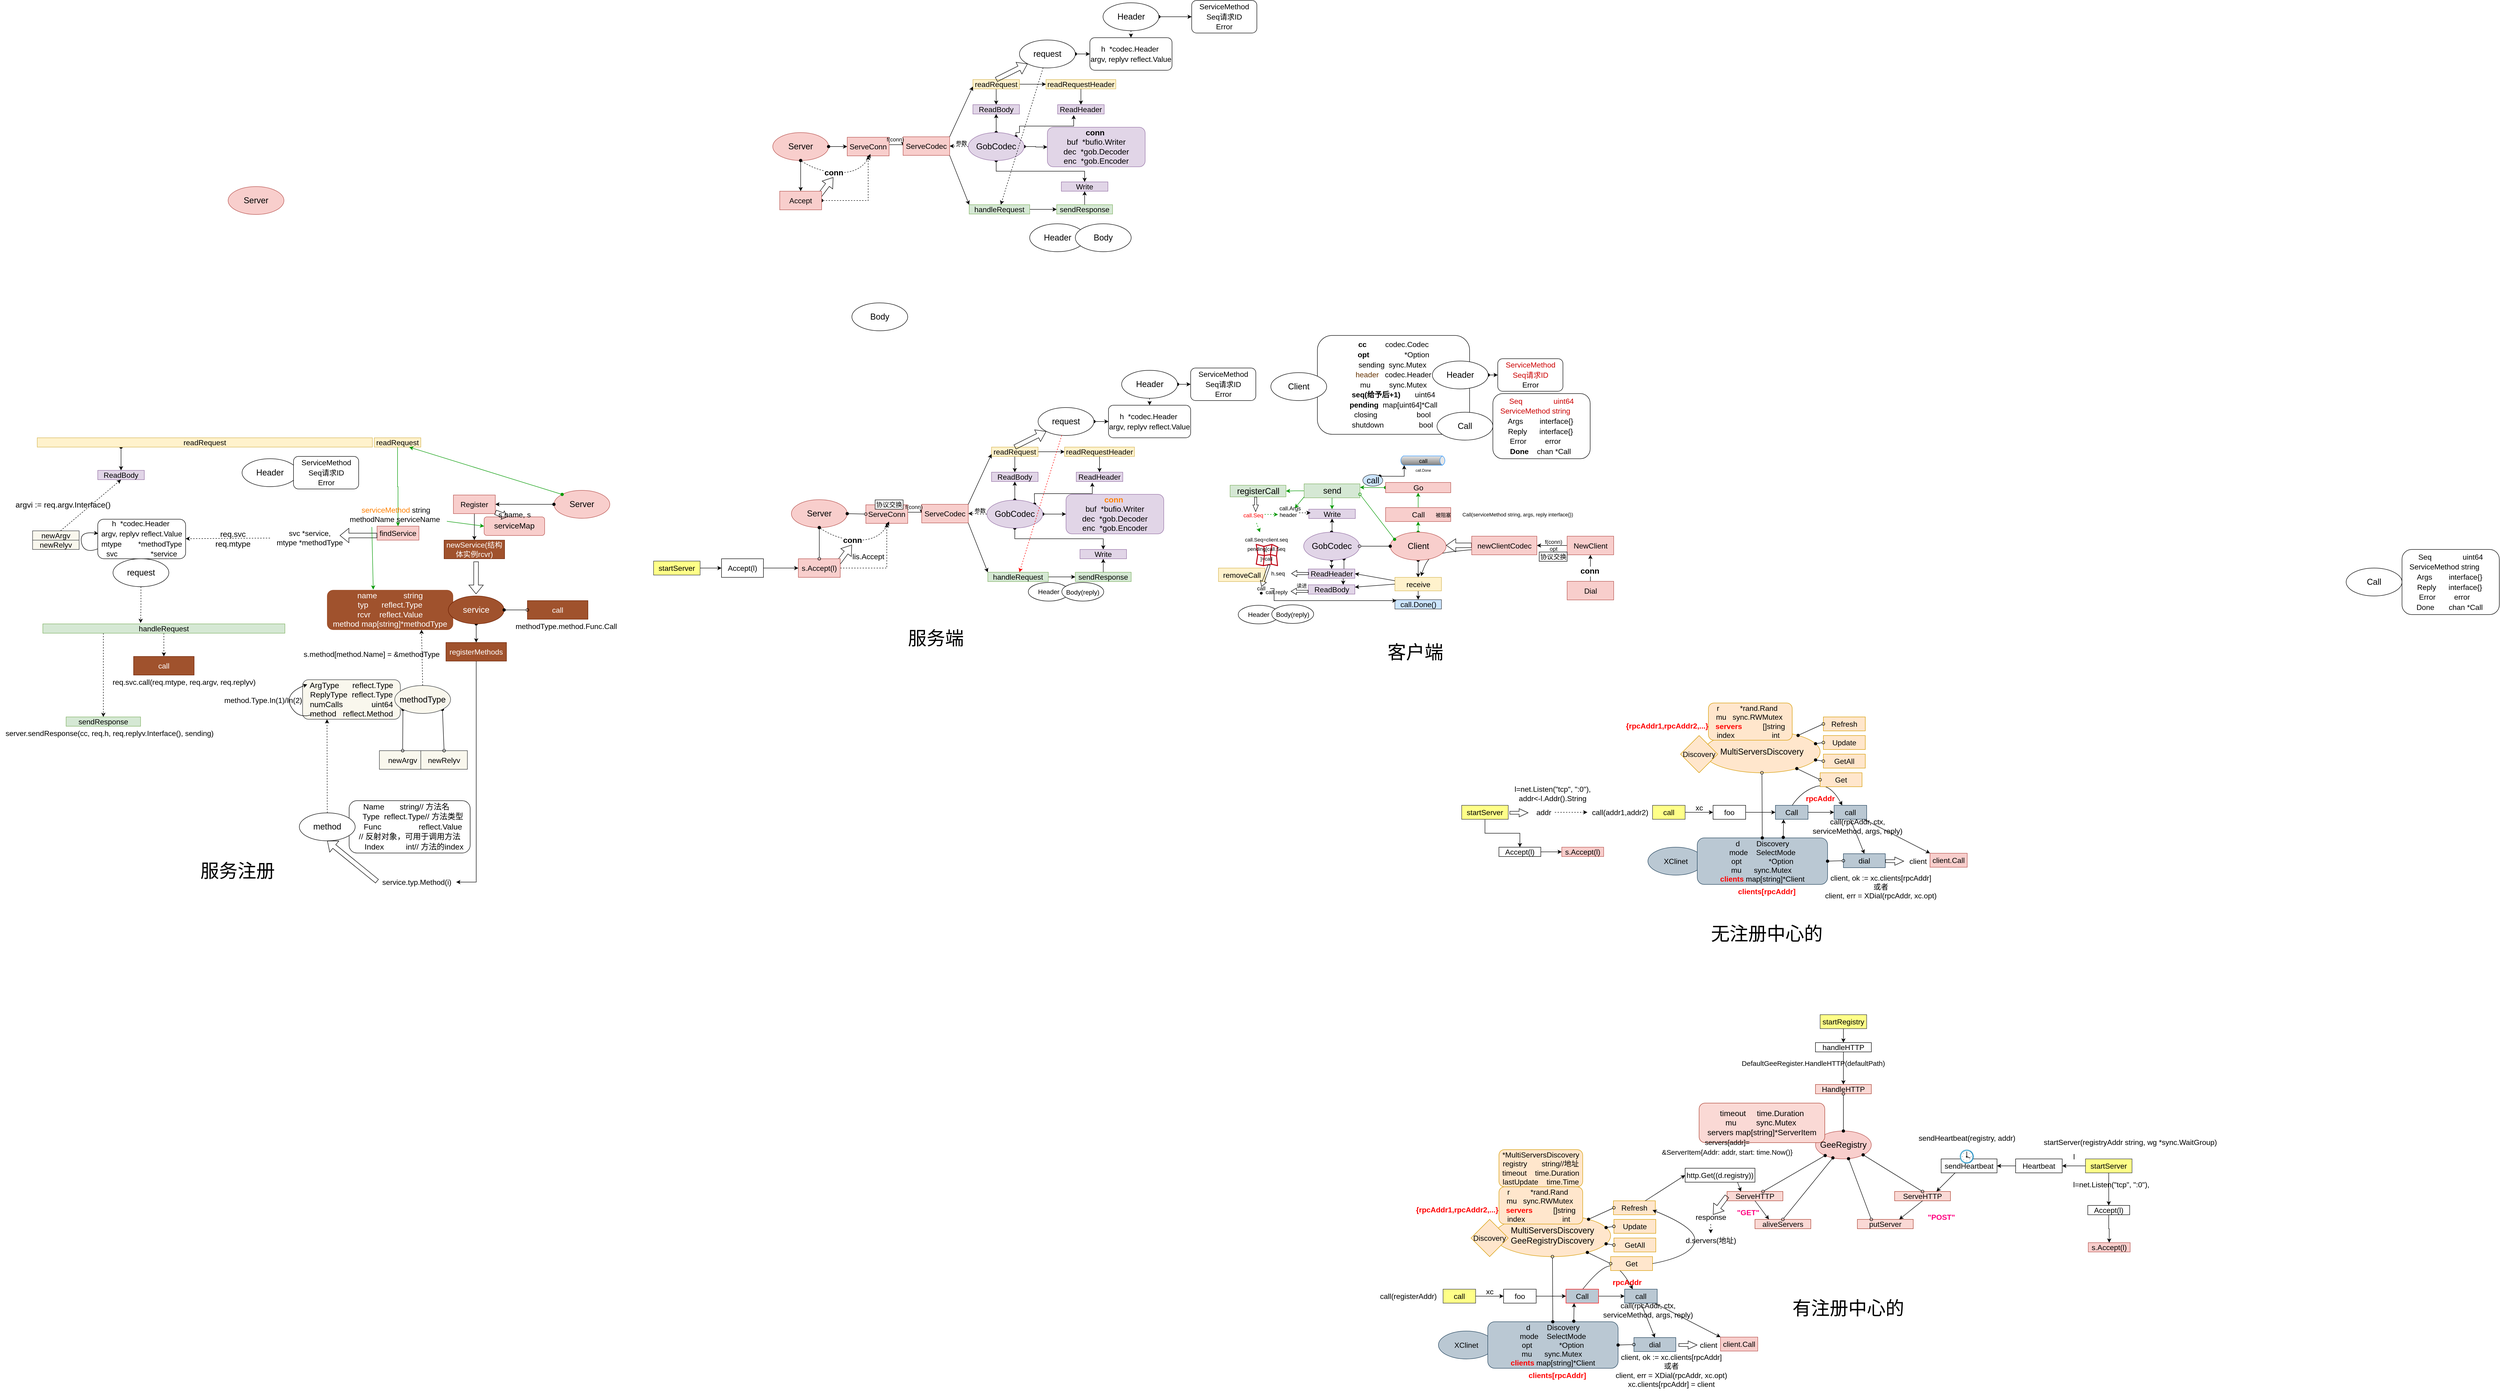 <mxfile version="20.5.3" type="github">
  <diagram id="eaODy8OyjdZ2wIO0BQc4" name="第 1 页">
    <mxGraphModel dx="2262" dy="1586" grid="1" gridSize="10" guides="0" tooltips="1" connect="1" arrows="1" fold="1" page="1" pageScale="1" pageWidth="827" pageHeight="1169" math="0" shadow="0">
      <root>
        <mxCell id="0" />
        <mxCell id="1" parent="0" />
        <mxCell id="Q20ag6hyfN0oVEh9UmIF-32" value="" style="curved=1;endArrow=classic;html=1;rounded=0;strokeColor=#000000;fontSize=16;fontColor=#000000;entryX=0.25;entryY=0;entryDx=0;entryDy=0;" parent="1" target="Q20ag6hyfN0oVEh9UmIF-27" edge="1">
          <mxGeometry width="50" height="50" relative="1" as="geometry">
            <mxPoint x="2240" y="1670" as="sourcePoint" />
            <mxPoint x="2290" y="1660" as="targetPoint" />
            <Array as="points">
              <mxPoint x="2260" y="1640" />
              <mxPoint x="2320" y="1620" />
            </Array>
          </mxGeometry>
        </mxCell>
        <mxCell id="Q20ag6hyfN0oVEh9UmIF-3" value="MultiServersDiscovery" style="ellipse;whiteSpace=wrap;html=1;fontSize=18;fillColor=#ffe6cc;strokeColor=#d79b00;" parent="1" vertex="1">
          <mxGeometry x="2050" y="1510" width="250" height="90" as="geometry" />
        </mxCell>
        <mxCell id="WHc0qpJLoC56aHPQvS_u-52" style="edgeStyle=orthogonalEdgeStyle;rounded=0;orthogonalLoop=1;jettySize=auto;html=1;exitX=0.722;exitY=0.95;exitDx=0;exitDy=0;entryX=0.75;entryY=0;entryDx=0;entryDy=0;fontSize=18;fontColor=#000000;startArrow=oval;startFill=1;exitPerimeter=0;" parent="1" source="IQ6RkOMLoomqvwZGH2zf-110" target="WHc0qpJLoC56aHPQvS_u-50" edge="1">
          <mxGeometry relative="1" as="geometry">
            <mxPoint x="1360.5" y="1247.17" as="sourcePoint" />
            <mxPoint x="1294.5" y="1247.17" as="targetPoint" />
          </mxGeometry>
        </mxCell>
        <mxCell id="WHc0qpJLoC56aHPQvS_u-5" value="" style="curved=1;endArrow=classic;html=1;rounded=0;entryX=0.563;entryY=-0.092;entryDx=0;entryDy=0;entryPerimeter=0;exitX=0;exitY=0.75;exitDx=0;exitDy=0;" parent="1" source="IQ6RkOMLoomqvwZGH2zf-98" target="WHc0qpJLoC56aHPQvS_u-2" edge="1">
          <mxGeometry width="50" height="50" relative="1" as="geometry">
            <mxPoint x="1571.5" y="1149" as="sourcePoint" />
            <mxPoint x="1521.5" y="1139" as="targetPoint" />
            <Array as="points">
              <mxPoint x="1561.5" y="1119" />
              <mxPoint x="1471.5" y="1129" />
              <mxPoint x="1451.5" y="1149" />
            </Array>
          </mxGeometry>
        </mxCell>
        <mxCell id="IQ6RkOMLoomqvwZGH2zf-21" style="edgeStyle=orthogonalEdgeStyle;rounded=0;orthogonalLoop=1;jettySize=auto;html=1;exitX=1;exitY=0.5;exitDx=0;exitDy=0;entryX=0;entryY=0.5;entryDx=0;entryDy=0;fontColor=#000000;startArrow=oval;startFill=1;" parent="1" source="WYq7ycHT5v9ta-YoD3O0-1" target="WYq7ycHT5v9ta-YoD3O0-4" edge="1">
          <mxGeometry relative="1" as="geometry" />
        </mxCell>
        <mxCell id="WYq7ycHT5v9ta-YoD3O0-1" value="&lt;font style=&quot;font-size: 18px;&quot;&gt;Header&lt;/font&gt;" style="ellipse;whiteSpace=wrap;html=1;" parent="1" vertex="1">
          <mxGeometry x="799.5" y="735" width="120" height="60" as="geometry" />
        </mxCell>
        <mxCell id="IQ6RkOMLoomqvwZGH2zf-3" style="edgeStyle=orthogonalEdgeStyle;rounded=0;orthogonalLoop=1;jettySize=auto;html=1;exitX=1;exitY=0.5;exitDx=0;exitDy=0;entryX=0;entryY=0.5;entryDx=0;entryDy=0;startArrow=oval;startFill=1;" parent="1" source="WYq7ycHT5v9ta-YoD3O0-2" target="WYq7ycHT5v9ta-YoD3O0-5" edge="1">
          <mxGeometry relative="1" as="geometry" />
        </mxCell>
        <mxCell id="IQ6RkOMLoomqvwZGH2zf-8" style="edgeStyle=orthogonalEdgeStyle;rounded=0;orthogonalLoop=1;jettySize=auto;html=1;exitX=0.5;exitY=1;exitDx=0;exitDy=0;startArrow=oval;startFill=1;" parent="1" source="WYq7ycHT5v9ta-YoD3O0-2" target="IQ6RkOMLoomqvwZGH2zf-7" edge="1">
          <mxGeometry relative="1" as="geometry" />
        </mxCell>
        <mxCell id="IQ6RkOMLoomqvwZGH2zf-9" style="edgeStyle=orthogonalEdgeStyle;rounded=0;orthogonalLoop=1;jettySize=auto;html=1;exitX=0.5;exitY=0;exitDx=0;exitDy=0;entryX=0.5;entryY=1;entryDx=0;entryDy=0;startArrow=oval;startFill=1;" parent="1" source="WYq7ycHT5v9ta-YoD3O0-2" target="IQ6RkOMLoomqvwZGH2zf-5" edge="1">
          <mxGeometry relative="1" as="geometry" />
        </mxCell>
        <mxCell id="IQ6RkOMLoomqvwZGH2zf-10" style="edgeStyle=orthogonalEdgeStyle;rounded=0;orthogonalLoop=1;jettySize=auto;html=1;exitX=1;exitY=0;exitDx=0;exitDy=0;entryX=0.345;entryY=1.115;entryDx=0;entryDy=0;entryPerimeter=0;startArrow=oval;startFill=1;" parent="1" source="WYq7ycHT5v9ta-YoD3O0-2" target="IQ6RkOMLoomqvwZGH2zf-6" edge="1">
          <mxGeometry relative="1" as="geometry">
            <Array as="points">
              <mxPoint x="612" y="1014" />
              <mxPoint x="612" y="1000" />
              <mxPoint x="737" y="1000" />
            </Array>
          </mxGeometry>
        </mxCell>
        <mxCell id="WYq7ycHT5v9ta-YoD3O0-2" value="&lt;font style=&quot;font-size: 18px;&quot;&gt;GobCodec&lt;br&gt;&lt;/font&gt;" style="ellipse;whiteSpace=wrap;html=1;fillColor=#e1d5e7;strokeColor=#9673a6;" parent="1" vertex="1">
          <mxGeometry x="510" y="1014" width="120" height="60" as="geometry" />
        </mxCell>
        <mxCell id="WYq7ycHT5v9ta-YoD3O0-3" value="Body" style="ellipse;whiteSpace=wrap;html=1;fontSize=18;" parent="1" vertex="1">
          <mxGeometry x="220" y="590" width="120" height="60" as="geometry" />
        </mxCell>
        <mxCell id="WYq7ycHT5v9ta-YoD3O0-4" value="&lt;font style=&quot;font-size: 16px;&quot;&gt;ServiceMethod&lt;br&gt;Seq请求ID&lt;br&gt;Error&lt;/font&gt;" style="rounded=1;whiteSpace=wrap;html=1;fontSize=18;" parent="1" vertex="1">
          <mxGeometry x="947.75" y="730" width="140" height="70" as="geometry" />
        </mxCell>
        <mxCell id="WYq7ycHT5v9ta-YoD3O0-5" value="&lt;div style=&quot;font-size: 17px;&quot;&gt; &lt;font color=&quot;#ff8000&quot; style=&quot;font-size: 17px;&quot;&gt;&lt;b style=&quot;&quot;&gt;conn&lt;/b&gt;&amp;nbsp;&lt;/font&gt;&lt;/div&gt;&lt;div style=&quot;font-size: 17px;&quot;&gt;&lt;font style=&quot;font-size: 17px;&quot;&gt;&lt;span style=&quot;&quot;&gt; &lt;/span&gt;buf&amp;nbsp; *bufio.Writer&lt;/font&gt;&lt;/div&gt;&lt;div style=&quot;font-size: 17px;&quot;&gt;&lt;font style=&quot;font-size: 17px;&quot;&gt;&lt;span style=&quot;&quot;&gt; &lt;/span&gt;dec&amp;nbsp; *gob.Decoder&lt;/font&gt;&lt;/div&gt;&lt;div style=&quot;font-size: 17px;&quot;&gt; &lt;font style=&quot;font-size: 17px;&quot;&gt;enc&amp;nbsp; *gob.Encoder&lt;/font&gt;&lt;/div&gt;" style="rounded=1;whiteSpace=wrap;html=1;fontSize=18;fillColor=#e1d5e7;strokeColor=#9673a6;" parent="1" vertex="1">
          <mxGeometry x="680" y="1001.5" width="210" height="85" as="geometry" />
        </mxCell>
        <mxCell id="WYq7ycHT5v9ta-YoD3O0-6" value="Server" style="ellipse;whiteSpace=wrap;html=1;fontSize=18;fillColor=#f8cecc;strokeColor=#b85450;" parent="1" vertex="1">
          <mxGeometry x="90" y="1013" width="120" height="60" as="geometry" />
        </mxCell>
        <mxCell id="WYq7ycHT5v9ta-YoD3O0-10" style="edgeStyle=orthogonalEdgeStyle;rounded=0;orthogonalLoop=1;jettySize=auto;html=1;exitX=1;exitY=0.5;exitDx=0;exitDy=0;entryX=0;entryY=0.5;entryDx=0;entryDy=0;fontSize=16;startArrow=none;startFill=0;" parent="1" source="WYq7ycHT5v9ta-YoD3O0-8" target="WYq7ycHT5v9ta-YoD3O0-9" edge="1">
          <mxGeometry relative="1" as="geometry">
            <Array as="points">
              <mxPoint x="370" y="1040" />
            </Array>
          </mxGeometry>
        </mxCell>
        <mxCell id="WYq7ycHT5v9ta-YoD3O0-8" value="ServeConn" style="whiteSpace=wrap;html=1;fontSize=16;fillColor=#f8cecc;strokeColor=#b85450;" parent="1" vertex="1">
          <mxGeometry x="250" y="1024" width="90" height="40" as="geometry" />
        </mxCell>
        <mxCell id="IQ6RkOMLoomqvwZGH2zf-17" style="edgeStyle=orthogonalEdgeStyle;rounded=0;orthogonalLoop=1;jettySize=auto;html=1;exitX=0;exitY=0.5;exitDx=0;exitDy=0;fontColor=#009900;startArrow=none;startFill=0;dashed=1;entryX=1;entryY=0.5;entryDx=0;entryDy=0;" parent="1" source="WYq7ycHT5v9ta-YoD3O0-2" target="WYq7ycHT5v9ta-YoD3O0-9" edge="1">
          <mxGeometry relative="1" as="geometry">
            <mxPoint x="490" y="1070" as="targetPoint" />
          </mxGeometry>
        </mxCell>
        <mxCell id="WYq7ycHT5v9ta-YoD3O0-9" value="ServeCodec" style="whiteSpace=wrap;html=1;fontSize=16;fillColor=#f8cecc;strokeColor=#b85450;" parent="1" vertex="1">
          <mxGeometry x="370" y="1023" width="100" height="40" as="geometry" />
        </mxCell>
        <mxCell id="WYq7ycHT5v9ta-YoD3O0-16" style="edgeStyle=orthogonalEdgeStyle;rounded=0;orthogonalLoop=1;jettySize=auto;html=1;exitX=1;exitY=0.5;exitDx=0;exitDy=0;fontSize=16;startArrow=none;startFill=0;" parent="1" source="WYq7ycHT5v9ta-YoD3O0-11" target="WYq7ycHT5v9ta-YoD3O0-15" edge="1">
          <mxGeometry relative="1" as="geometry" />
        </mxCell>
        <mxCell id="IQ6RkOMLoomqvwZGH2zf-11" style="edgeStyle=orthogonalEdgeStyle;rounded=0;orthogonalLoop=1;jettySize=auto;html=1;exitX=0.5;exitY=1;exitDx=0;exitDy=0;entryX=0.5;entryY=0;entryDx=0;entryDy=0;startArrow=none;startFill=0;" parent="1" source="WYq7ycHT5v9ta-YoD3O0-11" target="IQ6RkOMLoomqvwZGH2zf-5" edge="1">
          <mxGeometry relative="1" as="geometry" />
        </mxCell>
        <mxCell id="WYq7ycHT5v9ta-YoD3O0-11" value="readRequest" style="whiteSpace=wrap;html=1;fontSize=16;fillColor=#fff2cc;strokeColor=#d6b656;" parent="1" vertex="1">
          <mxGeometry x="520" y="900" width="100" height="20" as="geometry" />
        </mxCell>
        <mxCell id="IQ6RkOMLoomqvwZGH2zf-14" style="edgeStyle=orthogonalEdgeStyle;rounded=0;orthogonalLoop=1;jettySize=auto;html=1;exitX=0.5;exitY=0;exitDx=0;exitDy=0;entryX=0.5;entryY=1;entryDx=0;entryDy=0;startArrow=none;startFill=0;" parent="1" source="WYq7ycHT5v9ta-YoD3O0-12" target="IQ6RkOMLoomqvwZGH2zf-7" edge="1">
          <mxGeometry relative="1" as="geometry" />
        </mxCell>
        <mxCell id="WYq7ycHT5v9ta-YoD3O0-12" value="sendResponse" style="whiteSpace=wrap;html=1;fontSize=16;fillColor=#d5e8d4;strokeColor=#82b366;" parent="1" vertex="1">
          <mxGeometry x="700" y="1169" width="120" height="20" as="geometry" />
        </mxCell>
        <mxCell id="WYq7ycHT5v9ta-YoD3O0-14" style="edgeStyle=orthogonalEdgeStyle;rounded=0;orthogonalLoop=1;jettySize=auto;html=1;exitX=1;exitY=0.5;exitDx=0;exitDy=0;entryX=0;entryY=0.5;entryDx=0;entryDy=0;fontSize=16;startArrow=none;startFill=0;" parent="1" source="WYq7ycHT5v9ta-YoD3O0-13" target="WYq7ycHT5v9ta-YoD3O0-12" edge="1">
          <mxGeometry relative="1" as="geometry" />
        </mxCell>
        <mxCell id="WYq7ycHT5v9ta-YoD3O0-13" value="handleRequest" style="whiteSpace=wrap;html=1;fontSize=16;fillColor=#d5e8d4;strokeColor=#82b366;" parent="1" vertex="1">
          <mxGeometry x="512" y="1169" width="130" height="20" as="geometry" />
        </mxCell>
        <mxCell id="IQ6RkOMLoomqvwZGH2zf-13" style="edgeStyle=orthogonalEdgeStyle;rounded=0;orthogonalLoop=1;jettySize=auto;html=1;exitX=0.5;exitY=1;exitDx=0;exitDy=0;entryX=0.5;entryY=0;entryDx=0;entryDy=0;startArrow=none;startFill=0;" parent="1" source="WYq7ycHT5v9ta-YoD3O0-15" target="IQ6RkOMLoomqvwZGH2zf-6" edge="1">
          <mxGeometry relative="1" as="geometry" />
        </mxCell>
        <mxCell id="WYq7ycHT5v9ta-YoD3O0-15" value="readRequestHeader" style="whiteSpace=wrap;html=1;fontSize=16;fillColor=#fff2cc;strokeColor=#d6b656;" parent="1" vertex="1">
          <mxGeometry x="677" y="900" width="150" height="20" as="geometry" />
        </mxCell>
        <mxCell id="WYq7ycHT5v9ta-YoD3O0-17" value="" style="endArrow=classic;html=1;rounded=0;fontSize=17;entryX=0;entryY=0.75;entryDx=0;entryDy=0;exitX=1;exitY=0;exitDx=0;exitDy=0;" parent="1" source="WYq7ycHT5v9ta-YoD3O0-9" target="WYq7ycHT5v9ta-YoD3O0-11" edge="1">
          <mxGeometry width="50" height="50" relative="1" as="geometry">
            <mxPoint x="450" y="1030" as="sourcePoint" />
            <mxPoint x="500" y="980" as="targetPoint" />
          </mxGeometry>
        </mxCell>
        <mxCell id="WYq7ycHT5v9ta-YoD3O0-18" value="" style="endArrow=classic;html=1;rounded=0;fontSize=17;entryX=0;entryY=0;entryDx=0;entryDy=0;exitX=1;exitY=1;exitDx=0;exitDy=0;" parent="1" source="WYq7ycHT5v9ta-YoD3O0-9" target="WYq7ycHT5v9ta-YoD3O0-13" edge="1">
          <mxGeometry width="50" height="50" relative="1" as="geometry">
            <mxPoint x="430" y="1140" as="sourcePoint" />
            <mxPoint x="480" y="1090" as="targetPoint" />
          </mxGeometry>
        </mxCell>
        <mxCell id="WYq7ycHT5v9ta-YoD3O0-21" value="" style="curved=1;endArrow=classic;html=1;rounded=0;fontSize=17;exitX=0.5;exitY=1;exitDx=0;exitDy=0;startArrow=oval;startFill=1;dashed=1;" parent="1" source="WYq7ycHT5v9ta-YoD3O0-6" edge="1">
          <mxGeometry width="50" height="50" relative="1" as="geometry">
            <mxPoint x="210" y="1210" as="sourcePoint" />
            <mxPoint x="300" y="1060" as="targetPoint" />
            <Array as="points">
              <mxPoint x="190" y="1100" />
              <mxPoint x="280" y="1100" />
            </Array>
          </mxGeometry>
        </mxCell>
        <mxCell id="WYq7ycHT5v9ta-YoD3O0-27" value="conn" style="edgeLabel;html=1;align=center;verticalAlign=middle;resizable=0;points=[];fontSize=17;fontStyle=1" parent="WYq7ycHT5v9ta-YoD3O0-21" vertex="1" connectable="0">
          <mxGeometry x="-0.139" y="-1" relative="1" as="geometry">
            <mxPoint as="offset" />
          </mxGeometry>
        </mxCell>
        <mxCell id="WYq7ycHT5v9ta-YoD3O0-23" value="" style="shape=flexArrow;endArrow=classic;html=1;rounded=0;fontSize=17;endWidth=17.143;endSize=6.429;" parent="1" edge="1">
          <mxGeometry width="50" height="50" relative="1" as="geometry">
            <mxPoint x="190" y="1150" as="sourcePoint" />
            <mxPoint x="220" y="1110" as="targetPoint" />
          </mxGeometry>
        </mxCell>
        <mxCell id="IQ6RkOMLoomqvwZGH2zf-32" style="edgeStyle=orthogonalEdgeStyle;rounded=0;orthogonalLoop=1;jettySize=auto;html=1;exitX=1;exitY=0.5;exitDx=0;exitDy=0;entryX=0.5;entryY=1;entryDx=0;entryDy=0;dashed=1;fontColor=#000000;startArrow=none;startFill=0;" parent="1" source="WYq7ycHT5v9ta-YoD3O0-19" target="WYq7ycHT5v9ta-YoD3O0-8" edge="1">
          <mxGeometry relative="1" as="geometry" />
        </mxCell>
        <mxCell id="WYq7ycHT5v9ta-YoD3O0-19" value="s.Accept(l)" style="whiteSpace=wrap;html=1;fontSize=16;fillColor=#f8cecc;strokeColor=#b85450;" parent="1" vertex="1">
          <mxGeometry x="105" y="1140" width="90" height="40" as="geometry" />
        </mxCell>
        <mxCell id="IQ6RkOMLoomqvwZGH2zf-5" value="ReadBody" style="whiteSpace=wrap;html=1;fontSize=16;fillColor=#e1d5e7;strokeColor=#9673a6;" parent="1" vertex="1">
          <mxGeometry x="520" y="954" width="100" height="20" as="geometry" />
        </mxCell>
        <mxCell id="IQ6RkOMLoomqvwZGH2zf-6" value="ReadHeader" style="whiteSpace=wrap;html=1;fontSize=16;fillColor=#e1d5e7;strokeColor=#9673a6;" parent="1" vertex="1">
          <mxGeometry x="702" y="954" width="100" height="20" as="geometry" />
        </mxCell>
        <mxCell id="IQ6RkOMLoomqvwZGH2zf-7" value="Write" style="whiteSpace=wrap;html=1;fontSize=16;fillColor=#e1d5e7;strokeColor=#9673a6;" parent="1" vertex="1">
          <mxGeometry x="710" y="1120" width="100" height="20" as="geometry" />
        </mxCell>
        <mxCell id="IQ6RkOMLoomqvwZGH2zf-18" value="&lt;font color=&quot;#000000&quot;&gt;参数&lt;/font&gt;" style="text;html=1;align=center;verticalAlign=middle;resizable=0;points=[];autosize=1;strokeColor=none;fillColor=none;fontColor=#009900;" parent="1" vertex="1">
          <mxGeometry x="470" y="1022" width="50" height="30" as="geometry" />
        </mxCell>
        <mxCell id="IQ6RkOMLoomqvwZGH2zf-20" value="f(conn)" style="text;html=1;align=center;verticalAlign=middle;resizable=0;points=[];autosize=1;strokeColor=none;fillColor=none;fontColor=#000000;" parent="1" vertex="1">
          <mxGeometry x="323" y="1013.5" width="60" height="30" as="geometry" />
        </mxCell>
        <mxCell id="IQ6RkOMLoomqvwZGH2zf-24" style="edgeStyle=orthogonalEdgeStyle;rounded=0;orthogonalLoop=1;jettySize=auto;html=1;exitX=1;exitY=0.5;exitDx=0;exitDy=0;entryX=0;entryY=0.5;entryDx=0;entryDy=0;fontColor=#000000;startArrow=oval;startFill=1;" parent="1" source="IQ6RkOMLoomqvwZGH2zf-22" target="IQ6RkOMLoomqvwZGH2zf-23" edge="1">
          <mxGeometry relative="1" as="geometry" />
        </mxCell>
        <mxCell id="IQ6RkOMLoomqvwZGH2zf-22" value="request" style="ellipse;whiteSpace=wrap;html=1;fontSize=18;" parent="1" vertex="1">
          <mxGeometry x="620" y="815" width="120" height="60" as="geometry" />
        </mxCell>
        <mxCell id="IQ6RkOMLoomqvwZGH2zf-23" value="&lt;div&gt;&lt;span style=&quot;font-size: 16px;&quot;&gt;h&amp;nbsp; *codec.Header&amp;nbsp;&lt;/span&gt;&lt;/div&gt;&lt;div&gt;&lt;span style=&quot;font-size: 16px;&quot;&gt;&lt;span style=&quot;&quot;&gt; &lt;/span&gt;argv, replyv reflect.Value&lt;/span&gt;&lt;/div&gt;" style="rounded=1;whiteSpace=wrap;html=1;fontSize=18;" parent="1" vertex="1">
          <mxGeometry x="771.25" y="810" width="176.5" height="70" as="geometry" />
        </mxCell>
        <mxCell id="IQ6RkOMLoomqvwZGH2zf-25" value="" style="shape=flexArrow;endArrow=classic;html=1;rounded=0;fontSize=17;endWidth=17.143;endSize=6.429;entryX=0;entryY=1;entryDx=0;entryDy=0;" parent="1" target="IQ6RkOMLoomqvwZGH2zf-22" edge="1">
          <mxGeometry width="50" height="50" relative="1" as="geometry">
            <mxPoint x="570" y="900" as="sourcePoint" />
            <mxPoint x="600" y="860" as="targetPoint" />
          </mxGeometry>
        </mxCell>
        <mxCell id="IQ6RkOMLoomqvwZGH2zf-26" value="&lt;font style=&quot;font-size: 14px;&quot;&gt;Header&lt;/font&gt;" style="ellipse;whiteSpace=wrap;html=1;" parent="1" vertex="1">
          <mxGeometry x="599" y="1191" width="88" height="40" as="geometry" />
        </mxCell>
        <mxCell id="IQ6RkOMLoomqvwZGH2zf-27" value="&lt;font style=&quot;font-size: 14px;&quot;&gt;Body(reply)&lt;/font&gt;" style="ellipse;whiteSpace=wrap;html=1;fontSize=18;" parent="1" vertex="1">
          <mxGeometry x="671" y="1191" width="90" height="40" as="geometry" />
        </mxCell>
        <mxCell id="IQ6RkOMLoomqvwZGH2zf-29" value="" style="endArrow=classic;html=1;rounded=0;fontColor=#000000;dashed=1;strokeColor=#FF0000;" parent="1" source="IQ6RkOMLoomqvwZGH2zf-22" edge="1">
          <mxGeometry width="50" height="50" relative="1" as="geometry">
            <mxPoint x="660" y="1069" as="sourcePoint" />
            <mxPoint x="580" y="1169" as="targetPoint" />
          </mxGeometry>
        </mxCell>
        <mxCell id="IQ6RkOMLoomqvwZGH2zf-35" value="" style="endArrow=classic;html=1;rounded=0;dashed=1;fontColor=#000000;" parent="1" source="WYq7ycHT5v9ta-YoD3O0-1" target="IQ6RkOMLoomqvwZGH2zf-23" edge="1">
          <mxGeometry width="50" height="50" relative="1" as="geometry">
            <mxPoint x="740" y="730" as="sourcePoint" />
            <mxPoint x="790" y="680" as="targetPoint" />
          </mxGeometry>
        </mxCell>
        <mxCell id="IQ6RkOMLoomqvwZGH2zf-36" value="&lt;font style=&quot;font-size: 18px;&quot;&gt;Call&lt;/font&gt;" style="ellipse;whiteSpace=wrap;html=1;" parent="1" vertex="1">
          <mxGeometry x="3430" y="1160" width="120" height="60" as="geometry" />
        </mxCell>
        <mxCell id="IQ6RkOMLoomqvwZGH2zf-38" value="&lt;div&gt;&lt;span style=&quot;font-size: 16px;&quot;&gt;&lt;span style=&quot;&quot;&gt; &lt;/span&gt;Seq&amp;nbsp; &amp;nbsp; &amp;nbsp; &amp;nbsp; &amp;nbsp; &amp;nbsp; &amp;nbsp; &amp;nbsp;uint64&lt;/span&gt;&lt;/div&gt;&lt;div&gt;&lt;span style=&quot;font-size: 16px;&quot;&gt;&lt;span style=&quot;&quot;&gt; &lt;/span&gt;ServiceMethod string&amp;nbsp; &amp;nbsp; &amp;nbsp;&amp;nbsp;&lt;/span&gt;&lt;/div&gt;&lt;div&gt;&lt;span style=&quot;font-size: 16px;&quot;&gt;&lt;span style=&quot;&quot;&gt; &lt;/span&gt;Args&amp;nbsp; &amp;nbsp; &amp;nbsp; &amp;nbsp; interface{}&amp;nbsp;&lt;/span&gt;&lt;/div&gt;&lt;div&gt;&lt;span style=&quot;font-size: 16px;&quot;&gt;&lt;span style=&quot;&quot;&gt; &lt;/span&gt;Reply&amp;nbsp; &amp;nbsp; &amp;nbsp; interface{}&amp;nbsp;&lt;/span&gt;&lt;/div&gt;&lt;div&gt;&lt;span style=&quot;font-size: 16px;&quot;&gt;&lt;span style=&quot;&quot;&gt; &lt;/span&gt;Error&amp;nbsp; &amp;nbsp; &amp;nbsp; &amp;nbsp; &amp;nbsp;error&amp;nbsp; &amp;nbsp; &amp;nbsp;&amp;nbsp;&lt;/span&gt;&lt;/div&gt;&lt;div&gt;&lt;span style=&quot;font-size: 16px;&quot;&gt;&lt;span style=&quot;&quot;&gt; &lt;/span&gt;Done&amp;nbsp; &amp;nbsp; &amp;nbsp; &amp;nbsp;chan *Call&amp;nbsp;&lt;/span&gt;&lt;/div&gt;" style="rounded=1;whiteSpace=wrap;html=1;fontSize=18;" parent="1" vertex="1">
          <mxGeometry x="3550" y="1120" width="209" height="140" as="geometry" />
        </mxCell>
        <mxCell id="IQ6RkOMLoomqvwZGH2zf-116" style="edgeStyle=orthogonalEdgeStyle;rounded=0;orthogonalLoop=1;jettySize=auto;html=1;exitX=0.5;exitY=0;exitDx=0;exitDy=0;fontSize=18;fontColor=#000000;startArrow=oval;startFill=1;entryX=0.5;entryY=1;entryDx=0;entryDy=0;strokeColor=#009900;" parent="1" source="IQ6RkOMLoomqvwZGH2zf-39" target="IQ6RkOMLoomqvwZGH2zf-117" edge="1">
          <mxGeometry relative="1" as="geometry">
            <mxPoint x="1436.5" y="1039" as="targetPoint" />
          </mxGeometry>
        </mxCell>
        <mxCell id="WHc0qpJLoC56aHPQvS_u-3" style="edgeStyle=orthogonalEdgeStyle;rounded=0;orthogonalLoop=1;jettySize=auto;html=1;exitX=0.5;exitY=1;exitDx=0;exitDy=0;startArrow=oval;startFill=1;" parent="1" source="IQ6RkOMLoomqvwZGH2zf-39" target="WHc0qpJLoC56aHPQvS_u-2" edge="1">
          <mxGeometry relative="1" as="geometry" />
        </mxCell>
        <mxCell id="IQ6RkOMLoomqvwZGH2zf-39" value="&lt;font style=&quot;font-size: 18px;&quot;&gt;Client&lt;/font&gt;" style="ellipse;whiteSpace=wrap;html=1;fillColor=#f8cecc;strokeColor=#b85450;" parent="1" vertex="1">
          <mxGeometry x="1376.5" y="1083" width="120" height="60" as="geometry" />
        </mxCell>
        <mxCell id="IQ6RkOMLoomqvwZGH2zf-40" value="&lt;div&gt;&lt;span style=&quot;font-size: 16px;&quot;&gt;&lt;span style=&quot;&quot;&gt; &lt;/span&gt;&lt;b&gt;cc&lt;/b&gt;&amp;nbsp; &amp;nbsp; &amp;nbsp; &amp;nbsp; &amp;nbsp;codec.Codec&lt;/span&gt;&lt;/div&gt;&lt;div&gt;&lt;span style=&quot;font-size: 16px;&quot;&gt;&lt;span style=&quot;&quot;&gt; &lt;/span&gt;&lt;b&gt;opt&lt;/b&gt;&amp;nbsp; &amp;nbsp; &amp;nbsp; &amp;nbsp; &amp;nbsp; &amp;nbsp; &amp;nbsp; &amp;nbsp; &amp;nbsp;*Option&lt;/span&gt;&lt;/div&gt;&lt;div&gt;&lt;span style=&quot;font-size: 16px;&quot;&gt;&lt;span style=&quot;&quot;&gt; &lt;/span&gt;sending&amp;nbsp; sync.Mutex&amp;nbsp;&lt;/span&gt;&lt;/div&gt;&lt;div&gt;&lt;span style=&quot;font-size: 16px;&quot;&gt;&lt;span style=&quot;&quot;&gt; &lt;/span&gt;&lt;font color=&quot;#663300&quot;&gt;header&lt;/font&gt;&amp;nbsp; &amp;nbsp;codec.Header&lt;/span&gt;&lt;/div&gt;&lt;div&gt;&lt;span style=&quot;font-size: 16px;&quot;&gt;&lt;span style=&quot;&quot;&gt; &lt;/span&gt;mu&amp;nbsp; &amp;nbsp; &amp;nbsp; &amp;nbsp; &amp;nbsp;sync.Mutex&lt;/span&gt;&lt;/div&gt;&lt;div&gt;&lt;span style=&quot;font-size: 16px;&quot;&gt;&lt;span style=&quot;&quot;&gt; &lt;/span&gt;&lt;b&gt;seq(给予后+1)&lt;/b&gt;&amp;nbsp; &amp;nbsp; &amp;nbsp; &amp;nbsp;uint64&lt;/span&gt;&lt;/div&gt;&lt;div&gt;&lt;span style=&quot;font-size: 16px;&quot;&gt;&lt;span style=&quot;&quot;&gt; &lt;/span&gt;&lt;b&gt;pending&lt;/b&gt;&amp;nbsp; map[uint64]*Call&lt;/span&gt;&lt;/div&gt;&lt;div&gt;&lt;span style=&quot;font-size: 16px;&quot;&gt;&lt;span style=&quot;&quot;&gt; &lt;/span&gt;closing&amp;nbsp; &amp;nbsp; &amp;nbsp; &amp;nbsp; &amp;nbsp; &amp;nbsp; &amp;nbsp; &amp;nbsp; &amp;nbsp; &amp;nbsp;bool&amp;nbsp;&lt;/span&gt;&lt;/div&gt;&lt;div&gt;&lt;span style=&quot;font-size: 16px;&quot;&gt;&lt;span style=&quot;&quot;&gt; &lt;/span&gt;shutdown&amp;nbsp; &amp;nbsp; &amp;nbsp; &amp;nbsp; &amp;nbsp; &amp;nbsp; &amp;nbsp; &amp;nbsp; &amp;nbsp;bool&amp;nbsp;&lt;/span&gt;&lt;/div&gt;" style="rounded=1;whiteSpace=wrap;html=1;fontSize=18;" parent="1" vertex="1">
          <mxGeometry x="1220" y="660" width="327" height="212.5" as="geometry" />
        </mxCell>
        <mxCell id="IQ6RkOMLoomqvwZGH2zf-41" style="edgeStyle=orthogonalEdgeStyle;rounded=0;orthogonalLoop=1;jettySize=auto;html=1;exitX=1;exitY=0.5;exitDx=0;exitDy=0;entryX=0;entryY=0.5;entryDx=0;entryDy=0;fontColor=#000000;startArrow=oval;startFill=1;" parent="1" source="IQ6RkOMLoomqvwZGH2zf-42" target="IQ6RkOMLoomqvwZGH2zf-48" edge="1">
          <mxGeometry relative="1" as="geometry" />
        </mxCell>
        <mxCell id="IQ6RkOMLoomqvwZGH2zf-42" value="&lt;font style=&quot;font-size: 18px;&quot;&gt;Header&lt;/font&gt;" style="ellipse;whiteSpace=wrap;html=1;" parent="1" vertex="1">
          <mxGeometry x="759.5" y="-55" width="120" height="60" as="geometry" />
        </mxCell>
        <mxCell id="IQ6RkOMLoomqvwZGH2zf-43" style="edgeStyle=orthogonalEdgeStyle;rounded=0;orthogonalLoop=1;jettySize=auto;html=1;exitX=1;exitY=0.5;exitDx=0;exitDy=0;entryX=0;entryY=0.5;entryDx=0;entryDy=0;startArrow=oval;startFill=1;" parent="1" source="IQ6RkOMLoomqvwZGH2zf-47" target="IQ6RkOMLoomqvwZGH2zf-49" edge="1">
          <mxGeometry relative="1" as="geometry" />
        </mxCell>
        <mxCell id="IQ6RkOMLoomqvwZGH2zf-44" style="edgeStyle=orthogonalEdgeStyle;rounded=0;orthogonalLoop=1;jettySize=auto;html=1;exitX=0.5;exitY=1;exitDx=0;exitDy=0;startArrow=oval;startFill=1;" parent="1" source="IQ6RkOMLoomqvwZGH2zf-47" target="IQ6RkOMLoomqvwZGH2zf-75" edge="1">
          <mxGeometry relative="1" as="geometry" />
        </mxCell>
        <mxCell id="IQ6RkOMLoomqvwZGH2zf-45" style="edgeStyle=orthogonalEdgeStyle;rounded=0;orthogonalLoop=1;jettySize=auto;html=1;exitX=0.5;exitY=0;exitDx=0;exitDy=0;entryX=0.5;entryY=1;entryDx=0;entryDy=0;startArrow=oval;startFill=1;" parent="1" source="IQ6RkOMLoomqvwZGH2zf-47" target="IQ6RkOMLoomqvwZGH2zf-73" edge="1">
          <mxGeometry relative="1" as="geometry" />
        </mxCell>
        <mxCell id="IQ6RkOMLoomqvwZGH2zf-46" style="edgeStyle=orthogonalEdgeStyle;rounded=0;orthogonalLoop=1;jettySize=auto;html=1;exitX=1;exitY=0;exitDx=0;exitDy=0;entryX=0.345;entryY=1.115;entryDx=0;entryDy=0;entryPerimeter=0;startArrow=oval;startFill=1;" parent="1" source="IQ6RkOMLoomqvwZGH2zf-47" target="IQ6RkOMLoomqvwZGH2zf-74" edge="1">
          <mxGeometry relative="1" as="geometry">
            <Array as="points">
              <mxPoint x="572" y="224" />
              <mxPoint x="580" y="224" />
              <mxPoint x="580" y="210" />
              <mxPoint x="697" y="210" />
            </Array>
          </mxGeometry>
        </mxCell>
        <mxCell id="IQ6RkOMLoomqvwZGH2zf-47" value="&lt;font style=&quot;font-size: 18px;&quot;&gt;GobCodec&lt;br&gt;&lt;/font&gt;" style="ellipse;whiteSpace=wrap;html=1;fillColor=#e1d5e7;strokeColor=#9673a6;" parent="1" vertex="1">
          <mxGeometry x="470" y="224" width="120" height="60" as="geometry" />
        </mxCell>
        <mxCell id="IQ6RkOMLoomqvwZGH2zf-48" value="&lt;font style=&quot;font-size: 16px;&quot;&gt;ServiceMethod&lt;br&gt;Seq请求ID&lt;br&gt;Error&lt;/font&gt;" style="rounded=1;whiteSpace=wrap;html=1;fontSize=18;" parent="1" vertex="1">
          <mxGeometry x="950" y="-60" width="140" height="70" as="geometry" />
        </mxCell>
        <mxCell id="IQ6RkOMLoomqvwZGH2zf-49" value="&lt;div style=&quot;font-size: 17px;&quot;&gt; &lt;font style=&quot;font-size: 17px;&quot;&gt;&lt;b&gt;conn&lt;/b&gt;&amp;nbsp;&lt;/font&gt;&lt;/div&gt;&lt;div style=&quot;font-size: 17px;&quot;&gt;&lt;font style=&quot;font-size: 17px;&quot;&gt;&lt;span style=&quot;&quot;&gt; &lt;/span&gt;buf&amp;nbsp; *bufio.Writer&lt;/font&gt;&lt;/div&gt;&lt;div style=&quot;font-size: 17px;&quot;&gt;&lt;font style=&quot;font-size: 17px;&quot;&gt;&lt;span style=&quot;&quot;&gt; &lt;/span&gt;dec&amp;nbsp; *gob.Decoder&lt;/font&gt;&lt;/div&gt;&lt;div style=&quot;font-size: 17px;&quot;&gt; &lt;font style=&quot;font-size: 17px;&quot;&gt;enc&amp;nbsp; *gob.Encoder&lt;/font&gt;&lt;/div&gt;" style="rounded=1;whiteSpace=wrap;html=1;fontSize=18;fillColor=#e1d5e7;strokeColor=#9673a6;" parent="1" vertex="1">
          <mxGeometry x="640" y="212.5" width="210" height="85" as="geometry" />
        </mxCell>
        <mxCell id="IQ6RkOMLoomqvwZGH2zf-50" value="Server" style="ellipse;whiteSpace=wrap;html=1;fontSize=18;fillColor=#f8cecc;strokeColor=#b85450;" parent="1" vertex="1">
          <mxGeometry x="50" y="224" width="120" height="60" as="geometry" />
        </mxCell>
        <mxCell id="IQ6RkOMLoomqvwZGH2zf-51" value="" style="endArrow=classic;html=1;rounded=0;fontSize=16;exitX=1;exitY=0.5;exitDx=0;exitDy=0;startArrow=oval;startFill=1;entryX=0;entryY=0.5;entryDx=0;entryDy=0;" parent="1" source="IQ6RkOMLoomqvwZGH2zf-50" target="IQ6RkOMLoomqvwZGH2zf-53" edge="1">
          <mxGeometry width="50" height="50" relative="1" as="geometry">
            <mxPoint x="210" y="285" as="sourcePoint" />
            <mxPoint x="240" y="250" as="targetPoint" />
          </mxGeometry>
        </mxCell>
        <mxCell id="IQ6RkOMLoomqvwZGH2zf-52" style="edgeStyle=orthogonalEdgeStyle;rounded=0;orthogonalLoop=1;jettySize=auto;html=1;exitX=1;exitY=0.5;exitDx=0;exitDy=0;entryX=0;entryY=0.5;entryDx=0;entryDy=0;fontSize=16;startArrow=none;startFill=0;" parent="1" source="IQ6RkOMLoomqvwZGH2zf-53" target="IQ6RkOMLoomqvwZGH2zf-55" edge="1">
          <mxGeometry relative="1" as="geometry">
            <Array as="points">
              <mxPoint x="330" y="250" />
            </Array>
          </mxGeometry>
        </mxCell>
        <mxCell id="IQ6RkOMLoomqvwZGH2zf-53" value="ServeConn" style="whiteSpace=wrap;html=1;fontSize=16;fillColor=#f8cecc;strokeColor=#b85450;" parent="1" vertex="1">
          <mxGeometry x="210" y="234" width="90" height="40" as="geometry" />
        </mxCell>
        <mxCell id="IQ6RkOMLoomqvwZGH2zf-54" style="edgeStyle=orthogonalEdgeStyle;rounded=0;orthogonalLoop=1;jettySize=auto;html=1;exitX=0;exitY=0.5;exitDx=0;exitDy=0;fontColor=#009900;startArrow=none;startFill=0;dashed=1;entryX=1;entryY=0.5;entryDx=0;entryDy=0;" parent="1" source="IQ6RkOMLoomqvwZGH2zf-47" target="IQ6RkOMLoomqvwZGH2zf-55" edge="1">
          <mxGeometry relative="1" as="geometry">
            <mxPoint x="450" y="280" as="targetPoint" />
          </mxGeometry>
        </mxCell>
        <mxCell id="IQ6RkOMLoomqvwZGH2zf-55" value="ServeCodec" style="whiteSpace=wrap;html=1;fontSize=16;fillColor=#f8cecc;strokeColor=#b85450;" parent="1" vertex="1">
          <mxGeometry x="330" y="233" width="100" height="40" as="geometry" />
        </mxCell>
        <mxCell id="IQ6RkOMLoomqvwZGH2zf-56" style="edgeStyle=orthogonalEdgeStyle;rounded=0;orthogonalLoop=1;jettySize=auto;html=1;exitX=1;exitY=0.5;exitDx=0;exitDy=0;fontSize=16;startArrow=none;startFill=0;" parent="1" source="IQ6RkOMLoomqvwZGH2zf-58" target="IQ6RkOMLoomqvwZGH2zf-64" edge="1">
          <mxGeometry relative="1" as="geometry" />
        </mxCell>
        <mxCell id="IQ6RkOMLoomqvwZGH2zf-57" style="edgeStyle=orthogonalEdgeStyle;rounded=0;orthogonalLoop=1;jettySize=auto;html=1;exitX=0.5;exitY=1;exitDx=0;exitDy=0;entryX=0.5;entryY=0;entryDx=0;entryDy=0;startArrow=none;startFill=0;" parent="1" source="IQ6RkOMLoomqvwZGH2zf-58" target="IQ6RkOMLoomqvwZGH2zf-73" edge="1">
          <mxGeometry relative="1" as="geometry" />
        </mxCell>
        <mxCell id="IQ6RkOMLoomqvwZGH2zf-58" value="readRequest" style="whiteSpace=wrap;html=1;fontSize=16;fillColor=#fff2cc;strokeColor=#d6b656;" parent="1" vertex="1">
          <mxGeometry x="480" y="110" width="100" height="20" as="geometry" />
        </mxCell>
        <mxCell id="IQ6RkOMLoomqvwZGH2zf-59" style="edgeStyle=orthogonalEdgeStyle;rounded=0;orthogonalLoop=1;jettySize=auto;html=1;exitX=0.5;exitY=0;exitDx=0;exitDy=0;entryX=0.5;entryY=1;entryDx=0;entryDy=0;startArrow=none;startFill=0;" parent="1" source="IQ6RkOMLoomqvwZGH2zf-60" target="IQ6RkOMLoomqvwZGH2zf-75" edge="1">
          <mxGeometry relative="1" as="geometry" />
        </mxCell>
        <mxCell id="IQ6RkOMLoomqvwZGH2zf-60" value="sendResponse" style="whiteSpace=wrap;html=1;fontSize=16;fillColor=#d5e8d4;strokeColor=#82b366;" parent="1" vertex="1">
          <mxGeometry x="660" y="379" width="120" height="20" as="geometry" />
        </mxCell>
        <mxCell id="IQ6RkOMLoomqvwZGH2zf-61" style="edgeStyle=orthogonalEdgeStyle;rounded=0;orthogonalLoop=1;jettySize=auto;html=1;exitX=1;exitY=0.5;exitDx=0;exitDy=0;entryX=0;entryY=0.5;entryDx=0;entryDy=0;fontSize=16;startArrow=none;startFill=0;" parent="1" source="IQ6RkOMLoomqvwZGH2zf-62" target="IQ6RkOMLoomqvwZGH2zf-60" edge="1">
          <mxGeometry relative="1" as="geometry" />
        </mxCell>
        <mxCell id="IQ6RkOMLoomqvwZGH2zf-62" value="handleRequest" style="whiteSpace=wrap;html=1;fontSize=16;fillColor=#d5e8d4;strokeColor=#82b366;" parent="1" vertex="1">
          <mxGeometry x="472" y="379" width="130" height="20" as="geometry" />
        </mxCell>
        <mxCell id="IQ6RkOMLoomqvwZGH2zf-63" style="edgeStyle=orthogonalEdgeStyle;rounded=0;orthogonalLoop=1;jettySize=auto;html=1;exitX=0.5;exitY=1;exitDx=0;exitDy=0;entryX=0.5;entryY=0;entryDx=0;entryDy=0;startArrow=none;startFill=0;" parent="1" source="IQ6RkOMLoomqvwZGH2zf-64" target="IQ6RkOMLoomqvwZGH2zf-74" edge="1">
          <mxGeometry relative="1" as="geometry" />
        </mxCell>
        <mxCell id="IQ6RkOMLoomqvwZGH2zf-64" value="readRequestHeader" style="whiteSpace=wrap;html=1;fontSize=16;fillColor=#fff2cc;strokeColor=#d6b656;" parent="1" vertex="1">
          <mxGeometry x="637" y="110" width="150" height="20" as="geometry" />
        </mxCell>
        <mxCell id="IQ6RkOMLoomqvwZGH2zf-65" value="" style="endArrow=classic;html=1;rounded=0;fontSize=17;entryX=0;entryY=0.75;entryDx=0;entryDy=0;exitX=1;exitY=0;exitDx=0;exitDy=0;" parent="1" source="IQ6RkOMLoomqvwZGH2zf-55" target="IQ6RkOMLoomqvwZGH2zf-58" edge="1">
          <mxGeometry width="50" height="50" relative="1" as="geometry">
            <mxPoint x="410" y="240" as="sourcePoint" />
            <mxPoint x="460" y="190" as="targetPoint" />
          </mxGeometry>
        </mxCell>
        <mxCell id="IQ6RkOMLoomqvwZGH2zf-66" value="" style="endArrow=classic;html=1;rounded=0;fontSize=17;entryX=0;entryY=0;entryDx=0;entryDy=0;exitX=1;exitY=1;exitDx=0;exitDy=0;" parent="1" source="IQ6RkOMLoomqvwZGH2zf-55" target="IQ6RkOMLoomqvwZGH2zf-62" edge="1">
          <mxGeometry width="50" height="50" relative="1" as="geometry">
            <mxPoint x="390" y="350" as="sourcePoint" />
            <mxPoint x="440" y="300" as="targetPoint" />
          </mxGeometry>
        </mxCell>
        <mxCell id="IQ6RkOMLoomqvwZGH2zf-67" value="" style="curved=1;endArrow=classic;html=1;rounded=0;fontSize=17;exitX=0.5;exitY=1;exitDx=0;exitDy=0;startArrow=oval;startFill=1;dashed=1;" parent="1" source="IQ6RkOMLoomqvwZGH2zf-50" edge="1">
          <mxGeometry width="50" height="50" relative="1" as="geometry">
            <mxPoint x="170" y="420" as="sourcePoint" />
            <mxPoint x="260" y="270" as="targetPoint" />
            <Array as="points">
              <mxPoint x="150" y="310" />
              <mxPoint x="240" y="310" />
            </Array>
          </mxGeometry>
        </mxCell>
        <mxCell id="IQ6RkOMLoomqvwZGH2zf-68" value="conn" style="edgeLabel;html=1;align=center;verticalAlign=middle;resizable=0;points=[];fontSize=17;fontStyle=1" parent="IQ6RkOMLoomqvwZGH2zf-67" vertex="1" connectable="0">
          <mxGeometry x="-0.139" y="-1" relative="1" as="geometry">
            <mxPoint as="offset" />
          </mxGeometry>
        </mxCell>
        <mxCell id="IQ6RkOMLoomqvwZGH2zf-69" value="" style="endArrow=classic;html=1;rounded=0;fontSize=16;exitX=0.5;exitY=1;exitDx=0;exitDy=0;startArrow=oval;startFill=1;entryX=0.5;entryY=0;entryDx=0;entryDy=0;" parent="1" source="IQ6RkOMLoomqvwZGH2zf-50" target="IQ6RkOMLoomqvwZGH2zf-72" edge="1">
          <mxGeometry width="50" height="50" relative="1" as="geometry">
            <mxPoint x="50" y="359.29" as="sourcePoint" />
            <mxPoint x="90" y="359.29" as="targetPoint" />
          </mxGeometry>
        </mxCell>
        <mxCell id="IQ6RkOMLoomqvwZGH2zf-70" value="" style="shape=flexArrow;endArrow=classic;html=1;rounded=0;fontSize=17;endWidth=17.143;endSize=6.429;" parent="1" edge="1">
          <mxGeometry width="50" height="50" relative="1" as="geometry">
            <mxPoint x="150" y="360" as="sourcePoint" />
            <mxPoint x="180" y="320" as="targetPoint" />
          </mxGeometry>
        </mxCell>
        <mxCell id="IQ6RkOMLoomqvwZGH2zf-71" style="edgeStyle=orthogonalEdgeStyle;rounded=0;orthogonalLoop=1;jettySize=auto;html=1;exitX=1;exitY=0.5;exitDx=0;exitDy=0;entryX=0.5;entryY=1;entryDx=0;entryDy=0;dashed=1;fontColor=#000000;startArrow=oval;startFill=1;" parent="1" source="IQ6RkOMLoomqvwZGH2zf-72" target="IQ6RkOMLoomqvwZGH2zf-53" edge="1">
          <mxGeometry relative="1" as="geometry" />
        </mxCell>
        <mxCell id="IQ6RkOMLoomqvwZGH2zf-72" value="Accept" style="whiteSpace=wrap;html=1;fontSize=16;fillColor=#f8cecc;strokeColor=#b85450;" parent="1" vertex="1">
          <mxGeometry x="65" y="350" width="90" height="40" as="geometry" />
        </mxCell>
        <mxCell id="IQ6RkOMLoomqvwZGH2zf-73" value="ReadBody" style="whiteSpace=wrap;html=1;fontSize=16;fillColor=#e1d5e7;strokeColor=#9673a6;" parent="1" vertex="1">
          <mxGeometry x="480" y="164" width="100" height="20" as="geometry" />
        </mxCell>
        <mxCell id="IQ6RkOMLoomqvwZGH2zf-74" value="ReadHeader" style="whiteSpace=wrap;html=1;fontSize=16;fillColor=#e1d5e7;strokeColor=#9673a6;" parent="1" vertex="1">
          <mxGeometry x="662" y="164" width="100" height="20" as="geometry" />
        </mxCell>
        <mxCell id="IQ6RkOMLoomqvwZGH2zf-75" value="Write" style="whiteSpace=wrap;html=1;fontSize=16;fillColor=#e1d5e7;strokeColor=#9673a6;" parent="1" vertex="1">
          <mxGeometry x="670" y="330" width="100" height="20" as="geometry" />
        </mxCell>
        <mxCell id="IQ6RkOMLoomqvwZGH2zf-76" value="&lt;font color=&quot;#000000&quot;&gt;参数&lt;/font&gt;" style="text;html=1;align=center;verticalAlign=middle;resizable=0;points=[];autosize=1;strokeColor=none;fillColor=none;fontColor=#009900;" parent="1" vertex="1">
          <mxGeometry x="430" y="232" width="50" height="30" as="geometry" />
        </mxCell>
        <mxCell id="IQ6RkOMLoomqvwZGH2zf-77" value="f(conn)" style="text;html=1;align=center;verticalAlign=middle;resizable=0;points=[];autosize=1;strokeColor=none;fillColor=none;fontColor=#000000;" parent="1" vertex="1">
          <mxGeometry x="283" y="223.5" width="60" height="30" as="geometry" />
        </mxCell>
        <mxCell id="IQ6RkOMLoomqvwZGH2zf-78" style="edgeStyle=orthogonalEdgeStyle;rounded=0;orthogonalLoop=1;jettySize=auto;html=1;exitX=1;exitY=0.5;exitDx=0;exitDy=0;entryX=0;entryY=0.5;entryDx=0;entryDy=0;fontColor=#000000;startArrow=oval;startFill=1;" parent="1" source="IQ6RkOMLoomqvwZGH2zf-79" target="IQ6RkOMLoomqvwZGH2zf-80" edge="1">
          <mxGeometry relative="1" as="geometry" />
        </mxCell>
        <mxCell id="IQ6RkOMLoomqvwZGH2zf-79" value="request" style="ellipse;whiteSpace=wrap;html=1;fontSize=18;" parent="1" vertex="1">
          <mxGeometry x="580" y="25" width="120" height="60" as="geometry" />
        </mxCell>
        <mxCell id="IQ6RkOMLoomqvwZGH2zf-80" value="&lt;div&gt;&lt;span style=&quot;font-size: 16px;&quot;&gt;h&amp;nbsp; *codec.Header&amp;nbsp;&lt;/span&gt;&lt;/div&gt;&lt;div&gt;&lt;span style=&quot;font-size: 16px;&quot;&gt;&lt;span style=&quot;&quot;&gt; &lt;/span&gt;argv, replyv reflect.Value&lt;/span&gt;&lt;/div&gt;" style="rounded=1;whiteSpace=wrap;html=1;fontSize=18;" parent="1" vertex="1">
          <mxGeometry x="731.25" y="20" width="176.5" height="70" as="geometry" />
        </mxCell>
        <mxCell id="IQ6RkOMLoomqvwZGH2zf-81" value="" style="shape=flexArrow;endArrow=classic;html=1;rounded=0;fontSize=17;endWidth=17.143;endSize=6.429;entryX=0;entryY=1;entryDx=0;entryDy=0;" parent="1" target="IQ6RkOMLoomqvwZGH2zf-79" edge="1">
          <mxGeometry width="50" height="50" relative="1" as="geometry">
            <mxPoint x="530" y="110" as="sourcePoint" />
            <mxPoint x="560" y="70" as="targetPoint" />
          </mxGeometry>
        </mxCell>
        <mxCell id="IQ6RkOMLoomqvwZGH2zf-82" value="&lt;font style=&quot;font-size: 18px;&quot;&gt;Header&lt;/font&gt;" style="ellipse;whiteSpace=wrap;html=1;" parent="1" vertex="1">
          <mxGeometry x="602" y="420" width="120" height="60" as="geometry" />
        </mxCell>
        <mxCell id="IQ6RkOMLoomqvwZGH2zf-83" value="Body" style="ellipse;whiteSpace=wrap;html=1;fontSize=18;" parent="1" vertex="1">
          <mxGeometry x="700" y="420" width="120" height="60" as="geometry" />
        </mxCell>
        <mxCell id="IQ6RkOMLoomqvwZGH2zf-84" value="" style="endArrow=classic;html=1;rounded=0;fontColor=#000000;dashed=1;" parent="1" source="IQ6RkOMLoomqvwZGH2zf-79" edge="1">
          <mxGeometry width="50" height="50" relative="1" as="geometry">
            <mxPoint x="620" y="279" as="sourcePoint" />
            <mxPoint x="540" y="379.0" as="targetPoint" />
          </mxGeometry>
        </mxCell>
        <mxCell id="IQ6RkOMLoomqvwZGH2zf-85" value="" style="endArrow=classic;html=1;rounded=0;dashed=1;fontColor=#000000;" parent="1" source="IQ6RkOMLoomqvwZGH2zf-42" target="IQ6RkOMLoomqvwZGH2zf-80" edge="1">
          <mxGeometry width="50" height="50" relative="1" as="geometry">
            <mxPoint x="700" y="-60" as="sourcePoint" />
            <mxPoint x="750" y="-110" as="targetPoint" />
          </mxGeometry>
        </mxCell>
        <mxCell id="IQ6RkOMLoomqvwZGH2zf-97" style="edgeStyle=orthogonalEdgeStyle;rounded=0;orthogonalLoop=1;jettySize=auto;html=1;exitX=0.5;exitY=0;exitDx=0;exitDy=0;entryX=0.5;entryY=1;entryDx=0;entryDy=0;fontColor=#000000;startArrow=none;startFill=0;" parent="1" source="IQ6RkOMLoomqvwZGH2zf-86" target="IQ6RkOMLoomqvwZGH2zf-89" edge="1">
          <mxGeometry relative="1" as="geometry" />
        </mxCell>
        <mxCell id="IQ6RkOMLoomqvwZGH2zf-99" value="&lt;font style=&quot;font-size: 17px;&quot;&gt;&lt;b&gt;conn&lt;/b&gt;&lt;/font&gt;" style="edgeLabel;html=1;align=center;verticalAlign=middle;resizable=0;points=[];fontColor=#000000;" parent="IQ6RkOMLoomqvwZGH2zf-97" vertex="1" connectable="0">
          <mxGeometry x="-0.224" y="2" relative="1" as="geometry">
            <mxPoint as="offset" />
          </mxGeometry>
        </mxCell>
        <mxCell id="IQ6RkOMLoomqvwZGH2zf-86" value="Dial" style="whiteSpace=wrap;html=1;fontSize=16;fillColor=#f8cecc;strokeColor=#b85450;" parent="1" vertex="1">
          <mxGeometry x="1756.5" y="1188.5" width="100" height="40" as="geometry" />
        </mxCell>
        <mxCell id="IQ6RkOMLoomqvwZGH2zf-100" style="edgeStyle=orthogonalEdgeStyle;rounded=0;orthogonalLoop=1;jettySize=auto;html=1;exitX=0;exitY=0.5;exitDx=0;exitDy=0;fontColor=#000000;startArrow=none;startFill=0;" parent="1" source="IQ6RkOMLoomqvwZGH2zf-89" target="IQ6RkOMLoomqvwZGH2zf-98" edge="1">
          <mxGeometry relative="1" as="geometry" />
        </mxCell>
        <mxCell id="IQ6RkOMLoomqvwZGH2zf-89" value="NewClient" style="whiteSpace=wrap;html=1;fontSize=16;fillColor=#f8cecc;strokeColor=#b85450;" parent="1" vertex="1">
          <mxGeometry x="1756.5" y="1091.5" width="100" height="40" as="geometry" />
        </mxCell>
        <mxCell id="IQ6RkOMLoomqvwZGH2zf-90" value="" style="shape=flexArrow;endArrow=classic;html=1;rounded=0;fontSize=17;endWidth=17.143;endSize=6.429;" parent="1" edge="1">
          <mxGeometry width="50" height="50" relative="1" as="geometry">
            <mxPoint x="1551.5" y="1111.12" as="sourcePoint" />
            <mxPoint x="1496.5" y="1111.12" as="targetPoint" />
          </mxGeometry>
        </mxCell>
        <mxCell id="IQ6RkOMLoomqvwZGH2zf-98" value="newClientCodec" style="whiteSpace=wrap;html=1;fontSize=16;fillColor=#f8cecc;strokeColor=#b85450;" parent="1" vertex="1">
          <mxGeometry x="1551.5" y="1091.5" width="140" height="40" as="geometry" />
        </mxCell>
        <mxCell id="IQ6RkOMLoomqvwZGH2zf-103" value="f(conn)&lt;br&gt;opt" style="text;html=1;align=center;verticalAlign=middle;resizable=0;points=[];autosize=1;strokeColor=none;fillColor=none;fontColor=#000000;" parent="1" vertex="1">
          <mxGeometry x="1696.5" y="1090.5" width="60" height="40" as="geometry" />
        </mxCell>
        <mxCell id="IQ6RkOMLoomqvwZGH2zf-113" style="edgeStyle=orthogonalEdgeStyle;rounded=0;orthogonalLoop=1;jettySize=auto;html=1;exitX=0.5;exitY=1;exitDx=0;exitDy=0;entryX=0.5;entryY=0;entryDx=0;entryDy=0;fontSize=18;fontColor=#000000;startArrow=none;startFill=0;strokeColor=#009900;" parent="1" source="IQ6RkOMLoomqvwZGH2zf-106" target="IQ6RkOMLoomqvwZGH2zf-112" edge="1">
          <mxGeometry relative="1" as="geometry" />
        </mxCell>
        <mxCell id="IQ6RkOMLoomqvwZGH2zf-114" style="edgeStyle=orthogonalEdgeStyle;rounded=0;orthogonalLoop=1;jettySize=auto;html=1;exitX=0;exitY=0.5;exitDx=0;exitDy=0;fontSize=18;fontColor=#000000;startArrow=none;startFill=0;strokeColor=#009900;" parent="1" source="IQ6RkOMLoomqvwZGH2zf-106" target="IQ6RkOMLoomqvwZGH2zf-109" edge="1">
          <mxGeometry relative="1" as="geometry" />
        </mxCell>
        <mxCell id="IQ6RkOMLoomqvwZGH2zf-106" value="&lt;font style=&quot;font-size: 18px;&quot;&gt;send&lt;/font&gt;" style="whiteSpace=wrap;html=1;fontSize=16;fillColor=#d5e8d4;strokeColor=#82b366;" parent="1" vertex="1">
          <mxGeometry x="1191.5" y="979" width="120" height="30" as="geometry" />
        </mxCell>
        <mxCell id="IQ6RkOMLoomqvwZGH2zf-108" value="" style="endArrow=oval;html=1;rounded=0;fontSize=17;entryX=1;entryY=0.75;entryDx=0;entryDy=0;exitX=0.078;exitY=0.255;exitDx=0;exitDy=0;exitPerimeter=0;startArrow=oval;startFill=1;strokeColor=#009900;endFill=0;" parent="1" source="IQ6RkOMLoomqvwZGH2zf-39" target="IQ6RkOMLoomqvwZGH2zf-106" edge="1">
          <mxGeometry width="50" height="50" relative="1" as="geometry">
            <mxPoint x="1276.5" y="1219" as="sourcePoint" />
            <mxPoint x="1326.5" y="1111" as="targetPoint" />
          </mxGeometry>
        </mxCell>
        <mxCell id="IQ6RkOMLoomqvwZGH2zf-109" value="&lt;span style=&quot;font-size: 18px;&quot;&gt;registerCall&lt;/span&gt;" style="whiteSpace=wrap;html=1;fontSize=16;fillColor=#d5e8d4;strokeColor=#82b366;" parent="1" vertex="1">
          <mxGeometry x="1032.5" y="982" width="120" height="25" as="geometry" />
        </mxCell>
        <mxCell id="WHc0qpJLoC56aHPQvS_u-1" style="edgeStyle=orthogonalEdgeStyle;rounded=0;orthogonalLoop=1;jettySize=auto;html=1;exitX=0.5;exitY=0;exitDx=0;exitDy=0;entryX=0.5;entryY=1;entryDx=0;entryDy=0;startArrow=oval;startFill=1;" parent="1" source="IQ6RkOMLoomqvwZGH2zf-110" target="IQ6RkOMLoomqvwZGH2zf-112" edge="1">
          <mxGeometry relative="1" as="geometry" />
        </mxCell>
        <mxCell id="WHc0qpJLoC56aHPQvS_u-51" style="edgeStyle=orthogonalEdgeStyle;rounded=0;orthogonalLoop=1;jettySize=auto;html=1;exitX=0.5;exitY=1;exitDx=0;exitDy=0;entryX=0.5;entryY=0;entryDx=0;entryDy=0;fontSize=11;fontColor=#000000;startArrow=oval;startFill=1;" parent="1" source="IQ6RkOMLoomqvwZGH2zf-110" target="WHc0qpJLoC56aHPQvS_u-49" edge="1">
          <mxGeometry relative="1" as="geometry" />
        </mxCell>
        <mxCell id="IQ6RkOMLoomqvwZGH2zf-110" value="&lt;font style=&quot;font-size: 18px;&quot;&gt;GobCodec&lt;br&gt;&lt;/font&gt;" style="ellipse;whiteSpace=wrap;html=1;fillColor=#e1d5e7;strokeColor=#9673a6;" parent="1" vertex="1">
          <mxGeometry x="1190.5" y="1083" width="120" height="60" as="geometry" />
        </mxCell>
        <mxCell id="IQ6RkOMLoomqvwZGH2zf-112" value="Write" style="whiteSpace=wrap;html=1;fontSize=16;fillColor=#e1d5e7;strokeColor=#9673a6;" parent="1" vertex="1">
          <mxGeometry x="1201.5" y="1033.5" width="100" height="20" as="geometry" />
        </mxCell>
        <mxCell id="IQ6RkOMLoomqvwZGH2zf-119" style="edgeStyle=orthogonalEdgeStyle;rounded=0;orthogonalLoop=1;jettySize=auto;html=1;exitX=0.5;exitY=0;exitDx=0;exitDy=0;entryX=0.5;entryY=1;entryDx=0;entryDy=0;fontSize=18;fontColor=#000000;startArrow=none;startFill=0;strokeColor=#009900;" parent="1" source="IQ6RkOMLoomqvwZGH2zf-117" target="IQ6RkOMLoomqvwZGH2zf-118" edge="1">
          <mxGeometry relative="1" as="geometry" />
        </mxCell>
        <mxCell id="IQ6RkOMLoomqvwZGH2zf-117" value="Call" style="whiteSpace=wrap;html=1;fontSize=16;fillColor=#f8cecc;strokeColor=#b85450;" parent="1" vertex="1">
          <mxGeometry x="1366.5" y="1030" width="140" height="30" as="geometry" />
        </mxCell>
        <mxCell id="IQ6RkOMLoomqvwZGH2zf-120" style="edgeStyle=orthogonalEdgeStyle;rounded=0;orthogonalLoop=1;jettySize=auto;html=1;exitX=0;exitY=0.5;exitDx=0;exitDy=0;entryX=1;entryY=0.25;entryDx=0;entryDy=0;fontSize=18;fontColor=#000000;startArrow=oval;startFill=1;strokeColor=#009900;" parent="1" source="IQ6RkOMLoomqvwZGH2zf-118" target="IQ6RkOMLoomqvwZGH2zf-106" edge="1">
          <mxGeometry relative="1" as="geometry" />
        </mxCell>
        <mxCell id="IQ6RkOMLoomqvwZGH2zf-118" value="Go" style="whiteSpace=wrap;html=1;fontSize=16;fillColor=#f8cecc;strokeColor=#b85450;" parent="1" vertex="1">
          <mxGeometry x="1366.5" y="976" width="140" height="22" as="geometry" />
        </mxCell>
        <mxCell id="IQ6RkOMLoomqvwZGH2zf-122" value="&lt;font style=&quot;font-size: 18px;&quot;&gt;Call&lt;/font&gt;" style="ellipse;whiteSpace=wrap;html=1;" parent="1" vertex="1">
          <mxGeometry x="1477" y="825" width="120" height="60" as="geometry" />
        </mxCell>
        <mxCell id="IQ6RkOMLoomqvwZGH2zf-123" value="&lt;div&gt;&lt;span style=&quot;font-size: 16px;&quot;&gt;&lt;font color=&quot;#cc0000&quot;&gt;&lt;span style=&quot;&quot;&gt; &lt;/span&gt;Seq&amp;nbsp; &amp;nbsp; &amp;nbsp; &amp;nbsp; &amp;nbsp; &amp;nbsp; &amp;nbsp; &amp;nbsp;uint64&lt;/font&gt;&lt;/span&gt;&lt;/div&gt;&lt;div&gt;&lt;span style=&quot;font-size: 16px;&quot;&gt;&lt;font color=&quot;#cc0000&quot;&gt;&lt;span style=&quot;&quot;&gt; &lt;/span&gt;ServiceMethod string&amp;nbsp;&lt;/font&gt; &amp;nbsp; &amp;nbsp;&amp;nbsp;&lt;/span&gt;&lt;/div&gt;&lt;div&gt;&lt;span style=&quot;font-size: 16px;&quot;&gt;&lt;span style=&quot;&quot;&gt; &lt;/span&gt;Args&amp;nbsp; &amp;nbsp; &amp;nbsp; &amp;nbsp; interface{}&amp;nbsp;&lt;/span&gt;&lt;/div&gt;&lt;div&gt;&lt;span style=&quot;font-size: 16px;&quot;&gt;&lt;span style=&quot;&quot;&gt; &lt;/span&gt;Reply&amp;nbsp; &amp;nbsp; &amp;nbsp; interface{}&amp;nbsp;&lt;/span&gt;&lt;/div&gt;&lt;div&gt;&lt;span style=&quot;font-size: 16px;&quot;&gt;&lt;span style=&quot;&quot;&gt; &lt;/span&gt;Error&amp;nbsp; &amp;nbsp; &amp;nbsp; &amp;nbsp; &amp;nbsp;error&amp;nbsp; &amp;nbsp; &amp;nbsp;&amp;nbsp;&lt;/span&gt;&lt;/div&gt;&lt;div&gt;&lt;span style=&quot;font-size: 16px;&quot;&gt;&lt;span style=&quot;&quot;&gt; &lt;/span&gt;&lt;b&gt;Done&lt;/b&gt;&amp;nbsp; &amp;nbsp; chan *Call&amp;nbsp;&lt;/span&gt;&lt;/div&gt;" style="rounded=1;whiteSpace=wrap;html=1;fontSize=18;" parent="1" vertex="1">
          <mxGeometry x="1597" y="785" width="209" height="140" as="geometry" />
        </mxCell>
        <mxCell id="WHc0qpJLoC56aHPQvS_u-58" style="edgeStyle=orthogonalEdgeStyle;rounded=0;orthogonalLoop=1;jettySize=auto;html=1;exitX=0.5;exitY=1;exitDx=0;exitDy=0;entryX=0.5;entryY=0;entryDx=0;entryDy=0;fontSize=11;fontColor=#000000;startArrow=none;startFill=0;" parent="1" source="WHc0qpJLoC56aHPQvS_u-2" target="WHc0qpJLoC56aHPQvS_u-56" edge="1">
          <mxGeometry relative="1" as="geometry" />
        </mxCell>
        <mxCell id="WHc0qpJLoC56aHPQvS_u-2" value="receive" style="whiteSpace=wrap;html=1;fontSize=16;fillColor=#fff2cc;strokeColor=#d6b656;" parent="1" vertex="1">
          <mxGeometry x="1386.5" y="1180" width="100" height="29" as="geometry" />
        </mxCell>
        <mxCell id="WHc0qpJLoC56aHPQvS_u-7" value="&lt;font style=&quot;font-size: 14px;&quot;&gt;协议交换&lt;/font&gt;" style="whiteSpace=wrap;html=1;" parent="1" vertex="1">
          <mxGeometry x="1696.5" y="1125.5" width="60" height="20" as="geometry" />
        </mxCell>
        <mxCell id="WHc0qpJLoC56aHPQvS_u-8" value="&lt;font style=&quot;font-size: 14px;&quot;&gt;协议交换&lt;/font&gt;" style="whiteSpace=wrap;html=1;" parent="1" vertex="1">
          <mxGeometry x="270" y="1013.5" width="60" height="20" as="geometry" />
        </mxCell>
        <mxCell id="WHc0qpJLoC56aHPQvS_u-9" value="&lt;font style=&quot;font-size: 18px;&quot;&gt;Client&lt;/font&gt;" style="ellipse;whiteSpace=wrap;html=1;" parent="1" vertex="1">
          <mxGeometry x="1120" y="740" width="120" height="60" as="geometry" />
        </mxCell>
        <mxCell id="WHc0qpJLoC56aHPQvS_u-12" style="edgeStyle=orthogonalEdgeStyle;rounded=0;orthogonalLoop=1;jettySize=auto;html=1;exitX=1;exitY=0.5;exitDx=0;exitDy=0;entryX=0;entryY=0.5;entryDx=0;entryDy=0;fontColor=#000000;startArrow=oval;startFill=1;" parent="1" source="WHc0qpJLoC56aHPQvS_u-13" target="WHc0qpJLoC56aHPQvS_u-14" edge="1">
          <mxGeometry relative="1" as="geometry" />
        </mxCell>
        <mxCell id="WHc0qpJLoC56aHPQvS_u-13" value="&lt;font style=&quot;font-size: 18px;&quot;&gt;Header&lt;/font&gt;" style="ellipse;whiteSpace=wrap;html=1;" parent="1" vertex="1">
          <mxGeometry x="1467" y="715" width="120" height="60" as="geometry" />
        </mxCell>
        <mxCell id="WHc0qpJLoC56aHPQvS_u-14" value="&lt;font style=&quot;font-size: 16px;&quot;&gt;&lt;font color=&quot;#cc0000&quot;&gt;ServiceMethod&lt;br&gt;Seq请求ID&lt;/font&gt;&lt;br&gt;Error&lt;/font&gt;" style="rounded=1;whiteSpace=wrap;html=1;fontSize=18;" parent="1" vertex="1">
          <mxGeometry x="1607.5" y="710" width="140" height="70" as="geometry" />
        </mxCell>
        <mxCell id="WHc0qpJLoC56aHPQvS_u-17" value="" style="shape=flexArrow;endArrow=classic;html=1;rounded=0;fontSize=17;endWidth=6.228;endSize=4.341;width=4.706;" parent="1" edge="1">
          <mxGeometry width="50" height="50" relative="1" as="geometry">
            <mxPoint x="1087.41" y="1007" as="sourcePoint" />
            <mxPoint x="1087.41" y="1038.91" as="targetPoint" />
          </mxGeometry>
        </mxCell>
        <mxCell id="WHc0qpJLoC56aHPQvS_u-18" value="&lt;font color=&quot;#ff0000&quot; style=&quot;font-size: 12px;&quot;&gt;call.Seq&lt;/font&gt;" style="text;html=1;align=center;verticalAlign=middle;resizable=0;points=[];autosize=1;strokeColor=none;fillColor=none;fontSize=17;fontColor=#CC0000;rotation=0;" parent="1" vertex="1">
          <mxGeometry x="1046.5" y="1030.5" width="70" height="30" as="geometry" />
        </mxCell>
        <mxCell id="WHc0qpJLoC56aHPQvS_u-20" value="call.Done" style="strokeWidth=1;outlineConnect=0;dashed=0;align=center;html=1;fontSize=8;shape=mxgraph.eip.messageChannel;verticalLabelPosition=bottom;labelBackgroundColor=#ffffff;verticalAlign=top;fontColor=#000000;strokeColor=#3399FF;" parent="1" vertex="1">
          <mxGeometry x="1396.5" y="919" width="100" height="20" as="geometry" />
        </mxCell>
        <mxCell id="WHc0qpJLoC56aHPQvS_u-22" style="edgeStyle=orthogonalEdgeStyle;rounded=0;orthogonalLoop=1;jettySize=auto;html=1;exitX=1;exitY=0;exitDx=0;exitDy=0;entryX=0;entryY=1;entryDx=10;entryDy=0;entryPerimeter=0;fontSize=17;fontColor=#000000;startArrow=oval;startFill=1;" parent="1" source="WHc0qpJLoC56aHPQvS_u-21" target="WHc0qpJLoC56aHPQvS_u-20" edge="1">
          <mxGeometry relative="1" as="geometry" />
        </mxCell>
        <mxCell id="WHc0qpJLoC56aHPQvS_u-21" value="&lt;font style=&quot;font-size: 18px;&quot;&gt;call&lt;/font&gt;" style="ellipse;whiteSpace=wrap;html=1;fillColor=#cce5ff;strokeColor=#36393d;" parent="1" vertex="1">
          <mxGeometry x="1317.5" y="959" width="43" height="25" as="geometry" />
        </mxCell>
        <mxCell id="WHc0qpJLoC56aHPQvS_u-29" value="" style="endArrow=classic;html=1;rounded=0;fontSize=17;startArrow=none;startFill=0;dashed=1;strokeColor=#009900;" parent="1" edge="1">
          <mxGeometry width="50" height="50" relative="1" as="geometry">
            <mxPoint x="1106.5" y="1044.605" as="sourcePoint" />
            <mxPoint x="1135.5" y="1045" as="targetPoint" />
          </mxGeometry>
        </mxCell>
        <mxCell id="WHc0qpJLoC56aHPQvS_u-31" value="" style="sketch=0;outlineConnect=0;fontColor=#232F3E;gradientColor=none;fillColor=#BF0816;strokeColor=none;dashed=0;verticalLabelPosition=bottom;verticalAlign=top;align=center;html=1;fontSize=12;fontStyle=0;aspect=fixed;shape=mxgraph.aws4.location_service_map;" parent="1" vertex="1">
          <mxGeometry x="1087.5" y="1108" width="48" height="48" as="geometry" />
        </mxCell>
        <mxCell id="WHc0qpJLoC56aHPQvS_u-32" value="&lt;font style=&quot;font-size: 11px;&quot;&gt;call.Seq=client.seq&lt;br style=&quot;font-size: 11px;&quot;&gt;pending[call.Seq&lt;br style=&quot;font-size: 11px;&quot;&gt;]=call&lt;/font&gt;" style="text;html=1;align=center;verticalAlign=middle;resizable=0;points=[];autosize=1;strokeColor=none;fillColor=none;fontSize=17;fontColor=#000000;" parent="1" vertex="1">
          <mxGeometry x="1050" y="1083" width="120" height="70" as="geometry" />
        </mxCell>
        <mxCell id="WHc0qpJLoC56aHPQvS_u-36" value="&lt;font style=&quot;font-size: 12px;&quot; color=&quot;#000000&quot;&gt;header&lt;br&gt;&lt;/font&gt;" style="text;html=1;align=center;verticalAlign=middle;resizable=0;points=[];autosize=1;strokeColor=none;fillColor=none;fontSize=17;fontColor=#CC0000;" parent="1" vertex="1">
          <mxGeometry x="1126.5" y="1029.5" width="60" height="30" as="geometry" />
        </mxCell>
        <mxCell id="WHc0qpJLoC56aHPQvS_u-38" value="" style="endArrow=classic;html=1;rounded=0;fontSize=17;startArrow=none;startFill=0;dashed=1;" parent="1" edge="1">
          <mxGeometry width="50" height="50" relative="1" as="geometry">
            <mxPoint x="1180.5" y="1041.215" as="sourcePoint" />
            <mxPoint x="1205.5" y="1041.28" as="targetPoint" />
          </mxGeometry>
        </mxCell>
        <mxCell id="WHc0qpJLoC56aHPQvS_u-39" value="&lt;font style=&quot;font-size: 12px;&quot; color=&quot;#000000&quot;&gt;call&lt;/font&gt;" style="text;html=1;align=center;verticalAlign=middle;resizable=0;points=[];autosize=1;strokeColor=none;fillColor=none;fontSize=17;fontColor=#CC0000;rotation=0;" parent="1" vertex="1">
          <mxGeometry x="1426.5" y="914" width="40" height="30" as="geometry" />
        </mxCell>
        <mxCell id="WHc0qpJLoC56aHPQvS_u-42" value="&lt;span style=&quot;font-size: 12px;&quot;&gt;call.Args&lt;/span&gt;" style="text;html=1;align=center;verticalAlign=middle;resizable=0;points=[];autosize=1;strokeColor=none;fillColor=none;fontSize=11;fontColor=#000000;" parent="1" vertex="1">
          <mxGeometry x="1125.5" y="1017" width="70" height="30" as="geometry" />
        </mxCell>
        <mxCell id="WHc0qpJLoC56aHPQvS_u-46" value="" style="endArrow=classic;html=1;rounded=0;fontSize=17;entryX=1;entryY=0.75;entryDx=0;entryDy=0;startArrow=none;startFill=0;strokeColor=#009900;" parent="1" edge="1">
          <mxGeometry width="50" height="50" relative="1" as="geometry">
            <mxPoint x="1191.5" y="1007" as="sourcePoint" />
            <mxPoint x="1171.5" y="1031.1" as="targetPoint" />
          </mxGeometry>
        </mxCell>
        <mxCell id="WHc0qpJLoC56aHPQvS_u-49" value="ReadHeader" style="whiteSpace=wrap;html=1;fontSize=16;fillColor=#e1d5e7;strokeColor=#9673a6;" parent="1" vertex="1">
          <mxGeometry x="1200.5" y="1162" width="100" height="20" as="geometry" />
        </mxCell>
        <mxCell id="WHc0qpJLoC56aHPQvS_u-50" value="ReadBody" style="whiteSpace=wrap;html=1;fontSize=16;fillColor=#e1d5e7;strokeColor=#9673a6;" parent="1" vertex="1">
          <mxGeometry x="1200.5" y="1196" width="100" height="20" as="geometry" />
        </mxCell>
        <mxCell id="WHc0qpJLoC56aHPQvS_u-54" value="" style="endArrow=classic;html=1;rounded=0;fontSize=17;exitX=0;exitY=0.25;exitDx=0;exitDy=0;startArrow=none;startFill=0;entryX=1;entryY=0.5;entryDx=0;entryDy=0;" parent="1" source="WHc0qpJLoC56aHPQvS_u-2" target="WHc0qpJLoC56aHPQvS_u-49" edge="1">
          <mxGeometry width="50" height="50" relative="1" as="geometry">
            <mxPoint x="1374.86" y="1285.3" as="sourcePoint" />
            <mxPoint x="1301.5" y="1189" as="targetPoint" />
          </mxGeometry>
        </mxCell>
        <mxCell id="WHc0qpJLoC56aHPQvS_u-55" value="" style="endArrow=classic;html=1;rounded=0;fontSize=17;exitX=0;exitY=0.5;exitDx=0;exitDy=0;startArrow=none;startFill=0;entryX=1;entryY=0.25;entryDx=0;entryDy=0;" parent="1" source="WHc0qpJLoC56aHPQvS_u-2" target="WHc0qpJLoC56aHPQvS_u-50" edge="1">
          <mxGeometry width="50" height="50" relative="1" as="geometry">
            <mxPoint x="1385.5" y="1263" as="sourcePoint" />
            <mxPoint x="1300.5" y="1239" as="targetPoint" />
          </mxGeometry>
        </mxCell>
        <mxCell id="WHc0qpJLoC56aHPQvS_u-56" value="call.Done()" style="whiteSpace=wrap;html=1;fontSize=16;fillColor=#cce5ff;strokeColor=#36393d;" parent="1" vertex="1">
          <mxGeometry x="1386.5" y="1228" width="100" height="20" as="geometry" />
        </mxCell>
        <mxCell id="WHc0qpJLoC56aHPQvS_u-62" value="被阻塞" style="text;html=1;align=center;verticalAlign=middle;resizable=0;points=[];autosize=1;strokeColor=none;fillColor=none;fontSize=11;fontColor=#000000;" parent="1" vertex="1">
          <mxGeometry x="1460" y="1030.5" width="60" height="30" as="geometry" />
        </mxCell>
        <mxCell id="uKC3BR3ViYGm7sLCU4Ab-1" value="removeCall" style="whiteSpace=wrap;html=1;fontSize=16;fillColor=#fff2cc;strokeColor=#d6b656;" parent="1" vertex="1">
          <mxGeometry x="1007.5" y="1160" width="100" height="29" as="geometry" />
        </mxCell>
        <mxCell id="uKC3BR3ViYGm7sLCU4Ab-3" value="" style="shape=flexArrow;endArrow=classic;html=1;rounded=0;fontSize=17;endWidth=7.941;endSize=3.467;width=4.706;" parent="1" edge="1">
          <mxGeometry width="50" height="50" relative="1" as="geometry">
            <mxPoint x="1201.5" y="1171.81" as="sourcePoint" />
            <mxPoint x="1164.0" y="1171.72" as="targetPoint" />
          </mxGeometry>
        </mxCell>
        <mxCell id="uKC3BR3ViYGm7sLCU4Ab-4" value="&lt;span style=&quot;font-size: 12px;&quot;&gt;h.seq&lt;br&gt;&lt;/span&gt;" style="text;html=1;align=center;verticalAlign=middle;resizable=0;points=[];autosize=1;strokeColor=none;fillColor=none;fontSize=11;fontColor=#000000;" parent="1" vertex="1">
          <mxGeometry x="1109.5" y="1157" width="50" height="30" as="geometry" />
        </mxCell>
        <mxCell id="uKC3BR3ViYGm7sLCU4Ab-5" value="" style="endArrow=classic;html=1;rounded=0;fontSize=17;startArrow=none;startFill=0;dashed=1;exitX=0.61;exitY=1.087;exitDx=0;exitDy=0;exitPerimeter=0;strokeColor=#009900;" parent="1" source="WHc0qpJLoC56aHPQvS_u-18" target="WHc0qpJLoC56aHPQvS_u-32" edge="1">
          <mxGeometry width="50" height="50" relative="1" as="geometry">
            <mxPoint x="1116.5" y="1054.605" as="sourcePoint" />
            <mxPoint x="1145.5" y="1055" as="targetPoint" />
          </mxGeometry>
        </mxCell>
        <mxCell id="uKC3BR3ViYGm7sLCU4Ab-7" value="" style="shape=flexArrow;endArrow=classic;html=1;rounded=0;fontSize=17;endWidth=7.941;endSize=3.467;width=4.706;exitX=0.49;exitY=1.017;exitDx=0;exitDy=0;exitPerimeter=0;" parent="1" edge="1">
          <mxGeometry width="50" height="50" relative="1" as="geometry">
            <mxPoint x="1116.5" y="1153" as="sourcePoint" />
            <mxPoint x="1100" y="1200" as="targetPoint" />
          </mxGeometry>
        </mxCell>
        <mxCell id="uKC3BR3ViYGm7sLCU4Ab-12" value="" style="edgeStyle=orthogonalEdgeStyle;rounded=0;orthogonalLoop=1;jettySize=auto;html=1;" parent="1" source="uKC3BR3ViYGm7sLCU4Ab-10" edge="1">
          <mxGeometry relative="1" as="geometry">
            <mxPoint x="1390" y="1230" as="targetPoint" />
            <Array as="points">
              <mxPoint x="1127" y="1230" />
            </Array>
          </mxGeometry>
        </mxCell>
        <mxCell id="uKC3BR3ViYGm7sLCU4Ab-10" value="&lt;span style=&quot;font-size: 12px;&quot;&gt;call&lt;br&gt;&lt;/span&gt;" style="text;html=1;align=center;verticalAlign=middle;resizable=0;points=[];autosize=1;strokeColor=none;fillColor=none;fontSize=11;fontColor=#000000;" parent="1" vertex="1">
          <mxGeometry x="1078.5" y="1189" width="40" height="30" as="geometry" />
        </mxCell>
        <mxCell id="uKC3BR3ViYGm7sLCU4Ab-14" value="" style="shape=image;html=1;verticalAlign=top;verticalLabelPosition=bottom;labelBackgroundColor=#ffffff;imageAspect=0;aspect=fixed;image=https://cdn0.iconfinder.com/data/icons/phosphor-fill-vol-3/256/infinity-fill-128.png;fontColor=#FF8000;" parent="1" vertex="1">
          <mxGeometry x="1471" y="1175.5" width="38" height="38" as="geometry" />
        </mxCell>
        <mxCell id="uKC3BR3ViYGm7sLCU4Ab-15" value="" style="shape=image;html=1;verticalAlign=top;verticalLabelPosition=bottom;labelBackgroundColor=#ffffff;imageAspect=0;aspect=fixed;image=https://cdn0.iconfinder.com/data/icons/phosphor-fill-vol-3/256/infinity-fill-128.png;fontColor=#FF8000;" parent="1" vertex="1">
          <mxGeometry x="430" y="1043.5" width="38" height="38" as="geometry" />
        </mxCell>
        <mxCell id="uKC3BR3ViYGm7sLCU4Ab-16" value="" style="shape=image;html=1;verticalAlign=top;verticalLabelPosition=bottom;labelBackgroundColor=#ffffff;imageAspect=0;aspect=fixed;image=https://cdn0.iconfinder.com/data/icons/phosphor-fill-vol-3/256/infinity-fill-128.png;fontColor=#FF8000;" parent="1" vertex="1">
          <mxGeometry x="170" y="1162" width="38" height="38" as="geometry" />
        </mxCell>
        <mxCell id="uKC3BR3ViYGm7sLCU4Ab-17" value="&lt;font style=&quot;font-size: 14px;&quot;&gt;Header&lt;/font&gt;" style="ellipse;whiteSpace=wrap;html=1;" parent="1" vertex="1">
          <mxGeometry x="1050" y="1240" width="88" height="40" as="geometry" />
        </mxCell>
        <mxCell id="uKC3BR3ViYGm7sLCU4Ab-18" value="&lt;font style=&quot;font-size: 14px;&quot;&gt;Body(reply)&lt;/font&gt;" style="ellipse;whiteSpace=wrap;html=1;fontSize=18;" parent="1" vertex="1">
          <mxGeometry x="1122" y="1239" width="90" height="40" as="geometry" />
        </mxCell>
        <mxCell id="uKC3BR3ViYGm7sLCU4Ab-20" value="" style="shape=flexArrow;endArrow=classic;html=1;rounded=0;fontSize=17;endWidth=7.941;endSize=3.467;width=4.706;" parent="1" edge="1">
          <mxGeometry width="50" height="50" relative="1" as="geometry">
            <mxPoint x="1200.5" y="1210.09" as="sourcePoint" />
            <mxPoint x="1163.0" y="1210.0" as="targetPoint" />
          </mxGeometry>
        </mxCell>
        <mxCell id="uKC3BR3ViYGm7sLCU4Ab-21" value="&lt;font style=&quot;font-size: 11px;&quot;&gt;读进&lt;/font&gt;" style="text;html=1;align=center;verticalAlign=middle;resizable=0;points=[];autosize=1;strokeColor=none;fillColor=none;fontSize=11;fontColor=#000000;" parent="1" vertex="1">
          <mxGeometry x="1160.5" y="1182.5" width="50" height="30" as="geometry" />
        </mxCell>
        <mxCell id="uKC3BR3ViYGm7sLCU4Ab-22" value="&lt;span style=&quot;font-size: 12px;&quot;&gt;call.reply&lt;br&gt;&lt;/span&gt;" style="text;html=1;align=center;verticalAlign=middle;resizable=0;points=[];autosize=1;strokeColor=none;fillColor=none;fontSize=11;fontColor=#000000;" parent="1" vertex="1">
          <mxGeometry x="1096.5" y="1197" width="70" height="30" as="geometry" />
        </mxCell>
        <mxCell id="uKC3BR3ViYGm7sLCU4Ab-23" value="" style="shape=waypoint;sketch=0;size=6;pointerEvents=1;points=[];fillColor=none;resizable=0;rotatable=0;perimeter=centerPerimeter;snapToPoint=1;fontSize=11;fontColor=#FF8000;" parent="1" vertex="1">
          <mxGeometry x="1079.5" y="1194" width="40" height="40" as="geometry" />
        </mxCell>
        <mxCell id="uKC3BR3ViYGm7sLCU4Ab-57" value="Server" style="ellipse;whiteSpace=wrap;html=1;fontSize=18;fillColor=#f8cecc;strokeColor=#b85450;" parent="1" vertex="1">
          <mxGeometry x="-1120" y="340" width="120" height="60" as="geometry" />
        </mxCell>
        <mxCell id="uKC3BR3ViYGm7sLCU4Ab-74" value="Server" style="ellipse;whiteSpace=wrap;html=1;fontSize=18;fillColor=#f8cecc;strokeColor=#b85450;" parent="1" vertex="1">
          <mxGeometry x="-420" y="993" width="120" height="60" as="geometry" />
        </mxCell>
        <mxCell id="uKC3BR3ViYGm7sLCU4Ab-85" value="&lt;div style=&quot;font-size: 17px;&quot;&gt;&lt;div&gt;&lt;span style=&quot;background-color: initial;&quot;&gt;ArgType&amp;nbsp; &amp;nbsp; &amp;nbsp; reflect.Type&lt;/span&gt;&lt;br&gt;&lt;/div&gt;&lt;div&gt;&lt;span style=&quot;&quot;&gt; &lt;/span&gt;ReplyType&amp;nbsp; reflect.Type&lt;/div&gt;&lt;div&gt;&lt;span style=&quot;&quot;&gt; &lt;/span&gt;numCalls&amp;nbsp; &amp;nbsp; &amp;nbsp; &amp;nbsp; &amp;nbsp; &amp;nbsp; &amp;nbsp;uint64&lt;/div&gt;&lt;div&gt;method&amp;nbsp; &amp;nbsp;reflect.Method&lt;br&gt;&lt;/div&gt;&lt;/div&gt;" style="rounded=1;whiteSpace=wrap;html=1;fontSize=18;fillColor=#f9f7ed;strokeColor=#36393d;" parent="1" vertex="1">
          <mxGeometry x="-960" y="1400" width="210" height="85" as="geometry" />
        </mxCell>
        <mxCell id="uKC3BR3ViYGm7sLCU4Ab-86" value="&lt;div style=&quot;font-size: 17px;&quot;&gt;&lt;div&gt;&lt;span style=&quot;&quot;&gt; &lt;/span&gt;name&amp;nbsp; &amp;nbsp; &amp;nbsp; &amp;nbsp; &amp;nbsp; &amp;nbsp; string&lt;/div&gt;&lt;div&gt;&lt;span style=&quot;&quot;&gt; &lt;/span&gt;typ&amp;nbsp; &amp;nbsp; &amp;nbsp; reflect.Type&lt;/div&gt;&lt;div&gt;&lt;span style=&quot;&quot;&gt; &lt;/span&gt;rcvr&amp;nbsp; &amp;nbsp; reflect.Value&lt;/div&gt;&lt;div&gt;&lt;span style=&quot;&quot;&gt; &lt;/span&gt;method map[string]*methodType&lt;/div&gt;&lt;/div&gt;" style="rounded=1;whiteSpace=wrap;html=1;fontSize=18;fillColor=#A0522D;strokeColor=#A0522D;fontColor=#ffffff;" parent="1" vertex="1">
          <mxGeometry x="-907" y="1207.5" width="270" height="85" as="geometry" />
        </mxCell>
        <mxCell id="uKC3BR3ViYGm7sLCU4Ab-87" style="edgeStyle=orthogonalEdgeStyle;rounded=0;orthogonalLoop=1;jettySize=auto;html=1;exitX=0.5;exitY=1;exitDx=0;exitDy=0;fontSize=11;fontColor=#FF8000;startArrow=oval;startFill=1;" parent="1" source="uKC3BR3ViYGm7sLCU4Ab-89" target="uKC3BR3ViYGm7sLCU4Ab-97" edge="1">
          <mxGeometry relative="1" as="geometry">
            <mxPoint x="-587" y="1190" as="targetPoint" />
          </mxGeometry>
        </mxCell>
        <mxCell id="uKC3BR3ViYGm7sLCU4Ab-89" value="service" style="ellipse;whiteSpace=wrap;html=1;fontSize=18;fillColor=#A0522D;strokeColor=#6D1F00;fontColor=#ffffff;" parent="1" vertex="1">
          <mxGeometry x="-647" y="1220" width="120" height="60" as="geometry" />
        </mxCell>
        <mxCell id="uKC3BR3ViYGm7sLCU4Ab-90" value="newArgv" style="whiteSpace=wrap;html=1;fontSize=16;fillColor=#f9f7ed;strokeColor=#36393d;" parent="1" vertex="1">
          <mxGeometry x="-795" y="1552.5" width="100" height="40" as="geometry" />
        </mxCell>
        <mxCell id="uKC3BR3ViYGm7sLCU4Ab-91" value="newRelyv" style="whiteSpace=wrap;html=1;fontSize=16;fillColor=#f9f7ed;strokeColor=#36393d;" parent="1" vertex="1">
          <mxGeometry x="-706" y="1552.5" width="100" height="40" as="geometry" />
        </mxCell>
        <mxCell id="uKC3BR3ViYGm7sLCU4Ab-92" value="call" style="whiteSpace=wrap;html=1;fontSize=16;fillColor=#a0522d;strokeColor=#6D1F00;fontColor=#ffffff;" parent="1" vertex="1">
          <mxGeometry x="-477" y="1230" width="130" height="40" as="geometry" />
        </mxCell>
        <mxCell id="uKC3BR3ViYGm7sLCU4Ab-93" value="" style="endArrow=oval;html=1;rounded=0;fontSize=11;fontColor=#FF8000;exitX=0;exitY=1;exitDx=0;exitDy=0;entryX=0.5;entryY=0;entryDx=0;entryDy=0;startArrow=oval;startFill=1;endFill=0;" parent="1" source="uKC3BR3ViYGm7sLCU4Ab-95" target="uKC3BR3ViYGm7sLCU4Ab-90" edge="1">
          <mxGeometry width="50" height="50" relative="1" as="geometry">
            <mxPoint x="-802" y="1532.5" as="sourcePoint" />
            <mxPoint x="-752" y="1482.5" as="targetPoint" />
          </mxGeometry>
        </mxCell>
        <mxCell id="uKC3BR3ViYGm7sLCU4Ab-94" value="" style="endArrow=oval;html=1;rounded=0;fontSize=11;fontColor=#FF8000;exitX=1;exitY=1;exitDx=0;exitDy=0;entryX=0.5;entryY=0;entryDx=0;entryDy=0;startArrow=oval;startFill=1;endFill=0;" parent="1" source="uKC3BR3ViYGm7sLCU4Ab-95" target="uKC3BR3ViYGm7sLCU4Ab-91" edge="1">
          <mxGeometry width="50" height="50" relative="1" as="geometry">
            <mxPoint x="-734.426" y="1473.713" as="sourcePoint" />
            <mxPoint x="-767" y="1562.5" as="targetPoint" />
          </mxGeometry>
        </mxCell>
        <mxCell id="uKC3BR3ViYGm7sLCU4Ab-95" value="methodType" style="ellipse;whiteSpace=wrap;html=1;fontSize=18;fillColor=#f9f7ed;strokeColor=#36393d;" parent="1" vertex="1">
          <mxGeometry x="-762" y="1412.5" width="120" height="60" as="geometry" />
        </mxCell>
        <mxCell id="uKC3BR3ViYGm7sLCU4Ab-96" value="" style="endArrow=classic;html=1;rounded=0;fontSize=11;fontColor=#FF8000;exitX=0.5;exitY=0;exitDx=0;exitDy=0;entryX=0.75;entryY=1;entryDx=0;entryDy=0;dashed=1;" parent="1" source="uKC3BR3ViYGm7sLCU4Ab-95" target="uKC3BR3ViYGm7sLCU4Ab-86" edge="1">
          <mxGeometry width="50" height="50" relative="1" as="geometry">
            <mxPoint x="-720" y="1330" as="sourcePoint" />
            <mxPoint x="-847" y="1350" as="targetPoint" />
          </mxGeometry>
        </mxCell>
        <mxCell id="uKC3BR3ViYGm7sLCU4Ab-158" style="edgeStyle=orthogonalEdgeStyle;rounded=0;orthogonalLoop=1;jettySize=auto;html=1;exitX=0.5;exitY=1;exitDx=0;exitDy=0;strokeColor=#000000;fontSize=17;fontColor=#FF8000;startArrow=none;startFill=0;" parent="1" source="uKC3BR3ViYGm7sLCU4Ab-97" target="uKC3BR3ViYGm7sLCU4Ab-101" edge="1">
          <mxGeometry relative="1" as="geometry">
            <Array as="points">
              <mxPoint x="-587" y="1835" />
            </Array>
          </mxGeometry>
        </mxCell>
        <mxCell id="uKC3BR3ViYGm7sLCU4Ab-97" value="registerMethods" style="whiteSpace=wrap;html=1;fontSize=16;fillColor=#a0522d;strokeColor=#6D1F00;fontColor=#ffffff;" parent="1" vertex="1">
          <mxGeometry x="-652" y="1320" width="130" height="40" as="geometry" />
        </mxCell>
        <mxCell id="uKC3BR3ViYGm7sLCU4Ab-98" value="&lt;div style=&quot;&quot;&gt;&lt;div style=&quot;&quot;&gt;&lt;span style=&quot;font-size: 17px;&quot;&gt;Name&amp;nbsp; &amp;nbsp; &amp;nbsp; &amp;nbsp;string// 方法名&amp;nbsp; &amp;nbsp;&lt;/span&gt;&lt;/div&gt;&lt;div style=&quot;&quot;&gt;&lt;span style=&quot;font-size: 17px;&quot;&gt;&amp;nbsp; &amp;nbsp; Type&amp;nbsp; reflect.Type// 方法类型&amp;nbsp;&lt;/span&gt;&lt;/div&gt;&lt;div style=&quot;&quot;&gt;&lt;span style=&quot;font-size: 17px;&quot;&gt;&amp;nbsp; &amp;nbsp; Func&amp;nbsp; &amp;nbsp; &amp;nbsp; &amp;nbsp; &amp;nbsp; &amp;nbsp; &amp;nbsp; &amp;nbsp; &amp;nbsp;&lt;/span&gt;&lt;span style=&quot;font-size: 17px; background-color: initial;&quot;&gt;reflect.&lt;/span&gt;&lt;span style=&quot;font-size: 17px; background-color: initial;&quot;&gt;Value&amp;nbsp;&lt;/span&gt;&lt;/div&gt;&lt;div style=&quot;&quot;&gt;&lt;span style=&quot;background-color: initial; font-size: 17px;&quot;&gt;/&lt;/span&gt;&lt;span style=&quot;background-color: initial; font-size: 17px;&quot;&gt;/ 反射对象，可用于调用方法&lt;/span&gt;&lt;/div&gt;&lt;div style=&quot;&quot;&gt;&lt;span style=&quot;font-size: 17px;&quot;&gt;&amp;nbsp; &amp;nbsp; Index&amp;nbsp; &amp;nbsp; &amp;nbsp; &amp;nbsp; &amp;nbsp; int// 方法的index&lt;/span&gt;&lt;/div&gt;&lt;/div&gt;" style="rounded=1;whiteSpace=wrap;html=1;fontSize=18;" parent="1" vertex="1">
          <mxGeometry x="-860" y="1660" width="260" height="112.5" as="geometry" />
        </mxCell>
        <mxCell id="uKC3BR3ViYGm7sLCU4Ab-99" value="method" style="ellipse;whiteSpace=wrap;html=1;fontSize=18;" parent="1" vertex="1">
          <mxGeometry x="-967" y="1686.25" width="120" height="60" as="geometry" />
        </mxCell>
        <mxCell id="uKC3BR3ViYGm7sLCU4Ab-100" value="" style="endArrow=classic;html=1;rounded=0;fontSize=11;fontColor=#FF8000;exitX=0.5;exitY=0;exitDx=0;exitDy=0;entryX=0.25;entryY=1;entryDx=0;entryDy=0;dashed=1;" parent="1" source="uKC3BR3ViYGm7sLCU4Ab-99" target="uKC3BR3ViYGm7sLCU4Ab-85" edge="1">
          <mxGeometry width="50" height="50" relative="1" as="geometry">
            <mxPoint x="-904.5" y="1700.0" as="sourcePoint" />
            <mxPoint x="-1017" y="1580.0" as="targetPoint" />
          </mxGeometry>
        </mxCell>
        <mxCell id="uKC3BR3ViYGm7sLCU4Ab-101" value="&lt;font style=&quot;font-size: 16px;&quot;&gt;service.typ.Method(i)&lt;/font&gt;" style="text;html=1;align=center;verticalAlign=middle;resizable=0;points=[];autosize=1;strokeColor=none;fillColor=none;fontSize=11;fontColor=#000000;" parent="1" vertex="1">
          <mxGeometry x="-800" y="1820" width="170" height="30" as="geometry" />
        </mxCell>
        <mxCell id="uKC3BR3ViYGm7sLCU4Ab-102" value="&lt;font style=&quot;font-size: 16px;&quot;&gt;s.method[method.Name] = &amp;amp;methodType&lt;/font&gt;" style="text;html=1;align=center;verticalAlign=middle;resizable=0;points=[];autosize=1;strokeColor=none;fillColor=none;fontSize=11;fontColor=#000000;" parent="1" vertex="1">
          <mxGeometry x="-972" y="1330" width="320" height="30" as="geometry" />
        </mxCell>
        <mxCell id="uKC3BR3ViYGm7sLCU4Ab-103" value="&lt;span style=&quot;font-size: 16px;&quot;&gt;methodType.method.Func.Call&lt;/span&gt;" style="text;html=1;align=center;verticalAlign=middle;resizable=0;points=[];autosize=1;strokeColor=none;fillColor=none;fontSize=11;fontColor=#000000;" parent="1" vertex="1">
          <mxGeometry x="-514" y="1270" width="240" height="30" as="geometry" />
        </mxCell>
        <mxCell id="uKC3BR3ViYGm7sLCU4Ab-104" value="newService(结构体实例rcvr)" style="whiteSpace=wrap;html=1;fontSize=16;fillColor=#a0522d;strokeColor=#6D1F00;fontColor=#ffffff;" parent="1" vertex="1">
          <mxGeometry x="-656" y="1100" width="130" height="40" as="geometry" />
        </mxCell>
        <mxCell id="uKC3BR3ViYGm7sLCU4Ab-105" value="" style="shape=flexArrow;endArrow=classic;html=1;rounded=0;fontSize=16;fontColor=#FF8000;strokeColor=#000000;" parent="1" edge="1">
          <mxGeometry width="50" height="50" relative="1" as="geometry">
            <mxPoint x="-587.28" y="1146" as="sourcePoint" />
            <mxPoint x="-587.37" y="1216" as="targetPoint" />
          </mxGeometry>
        </mxCell>
        <mxCell id="uKC3BR3ViYGm7sLCU4Ab-106" value="" style="curved=1;endArrow=classic;html=1;rounded=0;strokeColor=#000000;fontSize=16;fontColor=#FF8000;" parent="1" edge="1">
          <mxGeometry width="50" height="50" relative="1" as="geometry">
            <mxPoint x="-940" y="1475" as="sourcePoint" />
            <mxPoint x="-950" y="1410" as="targetPoint" />
            <Array as="points">
              <mxPoint x="-970" y="1485" />
              <mxPoint x="-1000" y="1430" />
            </Array>
          </mxGeometry>
        </mxCell>
        <mxCell id="uKC3BR3ViYGm7sLCU4Ab-107" value="&lt;span style=&quot;font-size: 16px;&quot;&gt;method.Type.In(1)/In(2)&lt;/span&gt;" style="text;html=1;align=center;verticalAlign=middle;resizable=0;points=[];autosize=1;strokeColor=none;fillColor=none;fontSize=11;fontColor=#000000;" parent="1" vertex="1">
          <mxGeometry x="-1140" y="1429" width="190" height="30" as="geometry" />
        </mxCell>
        <mxCell id="uKC3BR3ViYGm7sLCU4Ab-108" value="" style="edgeStyle=orthogonalEdgeStyle;rounded=0;orthogonalLoop=1;jettySize=auto;html=1;strokeColor=#000000;fontSize=16;fontColor=#FF8000;startArrow=oval;startFill=1;exitX=0;exitY=0.5;exitDx=0;exitDy=0;" parent="1" source="uKC3BR3ViYGm7sLCU4Ab-74" target="uKC3BR3ViYGm7sLCU4Ab-111" edge="1">
          <mxGeometry relative="1" as="geometry" />
        </mxCell>
        <mxCell id="uKC3BR3ViYGm7sLCU4Ab-109" value="&lt;div style=&quot;font-size: 17px;&quot;&gt;&lt;div&gt;serviceMap&lt;/div&gt;&lt;/div&gt;" style="rounded=1;whiteSpace=wrap;html=1;fontSize=18;fillColor=#f8cecc;strokeColor=#b85450;" parent="1" vertex="1">
          <mxGeometry x="-570" y="1050" width="130" height="40" as="geometry" />
        </mxCell>
        <mxCell id="uKC3BR3ViYGm7sLCU4Ab-110" value="" style="edgeStyle=orthogonalEdgeStyle;rounded=0;orthogonalLoop=1;jettySize=auto;html=1;strokeColor=#000000;fontSize=16;fontColor=#FF8000;startArrow=none;startFill=0;" parent="1" source="uKC3BR3ViYGm7sLCU4Ab-111" target="uKC3BR3ViYGm7sLCU4Ab-104" edge="1">
          <mxGeometry relative="1" as="geometry" />
        </mxCell>
        <mxCell id="uKC3BR3ViYGm7sLCU4Ab-111" value="Register" style="whiteSpace=wrap;html=1;fontSize=16;fillColor=#f8cecc;strokeColor=#b85450;" parent="1" vertex="1">
          <mxGeometry x="-636" y="1003" width="90" height="40" as="geometry" />
        </mxCell>
        <mxCell id="uKC3BR3ViYGm7sLCU4Ab-112" value="" style="shape=flexArrow;endArrow=classic;html=1;rounded=0;fontSize=16;fontColor=#FF8000;strokeColor=#000000;endWidth=8.095;endSize=3.114;" parent="1" source="uKC3BR3ViYGm7sLCU4Ab-111" edge="1">
          <mxGeometry width="50" height="50" relative="1" as="geometry">
            <mxPoint x="-559.91" y="900" as="sourcePoint" />
            <mxPoint x="-520" y="1050" as="targetPoint" />
          </mxGeometry>
        </mxCell>
        <mxCell id="uKC3BR3ViYGm7sLCU4Ab-113" value="&lt;span style=&quot;font-size: 16px;&quot;&gt;s.name, s&lt;/span&gt;" style="text;html=1;align=center;verticalAlign=middle;resizable=0;points=[];autosize=1;strokeColor=none;fillColor=none;fontSize=11;fontColor=#000000;" parent="1" vertex="1">
          <mxGeometry x="-550" y="1030" width="90" height="30" as="geometry" />
        </mxCell>
        <mxCell id="uKC3BR3ViYGm7sLCU4Ab-114" value="findService" style="whiteSpace=wrap;html=1;fontSize=16;fillColor=#f8cecc;strokeColor=#b85450;" parent="1" vertex="1">
          <mxGeometry x="-800" y="1070" width="90" height="30" as="geometry" />
        </mxCell>
        <mxCell id="uKC3BR3ViYGm7sLCU4Ab-115" value="" style="endArrow=classic;html=1;rounded=0;strokeColor=#009900;fontSize=16;fontColor=#FF8000;entryX=0;entryY=0.5;entryDx=0;entryDy=0;" parent="1" source="uKC3BR3ViYGm7sLCU4Ab-117" target="uKC3BR3ViYGm7sLCU4Ab-109" edge="1">
          <mxGeometry width="50" height="50" relative="1" as="geometry">
            <mxPoint x="-750" y="1060" as="sourcePoint" />
            <mxPoint x="-700" y="1010" as="targetPoint" />
          </mxGeometry>
        </mxCell>
        <mxCell id="uKC3BR3ViYGm7sLCU4Ab-116" value="" style="edgeStyle=orthogonalEdgeStyle;rounded=0;orthogonalLoop=1;jettySize=auto;html=1;strokeColor=#009900;fontSize=16;fontColor=#FF8000;startArrow=none;startFill=0;exitX=0.5;exitY=1;exitDx=0;exitDy=0;" parent="1" source="uKC3BR3ViYGm7sLCU4Ab-126" target="uKC3BR3ViYGm7sLCU4Ab-114" edge="1">
          <mxGeometry relative="1" as="geometry" />
        </mxCell>
        <mxCell id="uKC3BR3ViYGm7sLCU4Ab-117" value="&lt;span style=&quot;font-size: 16px;&quot;&gt;&lt;font color=&quot;#ff8000&quot;&gt;serviceMethod&lt;/font&gt; string&lt;br&gt;&lt;/span&gt;&lt;span style=&quot;font-size: 16px;&quot;&gt;methodName&lt;/span&gt;&lt;span style=&quot;font-size: 16px;&quot;&gt;&amp;nbsp;serviceName&amp;nbsp;&lt;br&gt;&lt;/span&gt;" style="text;html=1;align=center;verticalAlign=middle;resizable=0;points=[];autosize=1;strokeColor=none;fillColor=none;fontSize=11;fontColor=#000000;" parent="1" vertex="1">
          <mxGeometry x="-870" y="1020" width="220" height="50" as="geometry" />
        </mxCell>
        <mxCell id="uKC3BR3ViYGm7sLCU4Ab-118" value="" style="shape=flexArrow;endArrow=classic;html=1;rounded=0;fontSize=16;fontColor=#FF8000;strokeColor=#000000;" parent="1" edge="1">
          <mxGeometry width="50" height="50" relative="1" as="geometry">
            <mxPoint x="-799.91" y="1090" as="sourcePoint" />
            <mxPoint x="-880" y="1090" as="targetPoint" />
          </mxGeometry>
        </mxCell>
        <mxCell id="uKC3BR3ViYGm7sLCU4Ab-119" value="&lt;span style=&quot;font-size: 16px;&quot;&gt;svc *service, &lt;br&gt;mtype *methodType&lt;/span&gt;" style="text;html=1;align=center;verticalAlign=middle;resizable=0;points=[];autosize=1;strokeColor=none;fillColor=none;fontSize=11;fontColor=#000000;" parent="1" vertex="1">
          <mxGeometry x="-1030" y="1070" width="170" height="50" as="geometry" />
        </mxCell>
        <mxCell id="uKC3BR3ViYGm7sLCU4Ab-120" value="" style="endArrow=classic;html=1;rounded=0;strokeColor=#009900;fontSize=16;fontColor=#FF8000;exitX=0.267;exitY=1.036;exitDx=0;exitDy=0;exitPerimeter=0;entryX=0.366;entryY=-0.015;entryDx=0;entryDy=0;entryPerimeter=0;" parent="1" source="uKC3BR3ViYGm7sLCU4Ab-117" target="uKC3BR3ViYGm7sLCU4Ab-86" edge="1">
          <mxGeometry width="50" height="50" relative="1" as="geometry">
            <mxPoint x="-879.999" y="1140" as="sourcePoint" />
            <mxPoint x="-800" y="1180" as="targetPoint" />
          </mxGeometry>
        </mxCell>
        <mxCell id="uKC3BR3ViYGm7sLCU4Ab-150" style="edgeStyle=orthogonalEdgeStyle;rounded=0;orthogonalLoop=1;jettySize=auto;html=1;exitX=0.5;exitY=1;exitDx=0;exitDy=0;entryX=0.404;entryY=-0.1;entryDx=0;entryDy=0;entryPerimeter=0;dashed=1;strokeColor=#000000;fontSize=17;fontColor=#FF8000;startArrow=none;startFill=0;" parent="1" source="uKC3BR3ViYGm7sLCU4Ab-122" target="uKC3BR3ViYGm7sLCU4Ab-149" edge="1">
          <mxGeometry relative="1" as="geometry" />
        </mxCell>
        <mxCell id="uKC3BR3ViYGm7sLCU4Ab-122" value="request" style="ellipse;whiteSpace=wrap;html=1;fontSize=18;" parent="1" vertex="1">
          <mxGeometry x="-1367.25" y="1140" width="120" height="60" as="geometry" />
        </mxCell>
        <mxCell id="uKC3BR3ViYGm7sLCU4Ab-123" value="&lt;div&gt;&lt;span style=&quot;font-size: 16px;&quot;&gt;h&amp;nbsp; *codec.Header&amp;nbsp;&lt;/span&gt;&lt;/div&gt;&lt;div&gt;&lt;span style=&quot;font-size: 16px;&quot;&gt;&lt;span style=&quot;&quot;&gt; &lt;/span&gt;argv, replyv reflect.Value&lt;/span&gt;&lt;/div&gt;&lt;div&gt;&lt;div&gt;&lt;span style=&quot;font-size: 16px;&quot;&gt;mtype&amp;nbsp; &amp;nbsp; &amp;nbsp; &amp;nbsp; *methodType&lt;/span&gt;&lt;/div&gt;&lt;div&gt;&lt;span style=&quot;font-size: 16px;&quot;&gt;&lt;span style=&quot;&quot;&gt; &lt;/span&gt;svc&amp;nbsp; &amp;nbsp; &amp;nbsp; &amp;nbsp; &amp;nbsp; &amp;nbsp; &amp;nbsp; &amp;nbsp; *service&lt;/span&gt;&lt;/div&gt;&lt;/div&gt;" style="rounded=1;whiteSpace=wrap;html=1;fontSize=18;" parent="1" vertex="1">
          <mxGeometry x="-1400" y="1055" width="188.75" height="84.94" as="geometry" />
        </mxCell>
        <mxCell id="uKC3BR3ViYGm7sLCU4Ab-125" value="" style="endArrow=classic;html=1;rounded=0;fontSize=11;fontColor=#FF8000;dashed=1;" parent="1" source="uKC3BR3ViYGm7sLCU4Ab-119" target="uKC3BR3ViYGm7sLCU4Ab-123" edge="1">
          <mxGeometry width="50" height="50" relative="1" as="geometry">
            <mxPoint x="-1064" y="1090.395" as="sourcePoint" />
            <mxPoint x="-1124" y="1135" as="targetPoint" />
          </mxGeometry>
        </mxCell>
        <mxCell id="uKC3BR3ViYGm7sLCU4Ab-126" value="readRequest" style="whiteSpace=wrap;html=1;fontSize=16;fillColor=#fff2cc;strokeColor=#d6b656;" parent="1" vertex="1">
          <mxGeometry x="-806" y="880" width="100" height="20" as="geometry" />
        </mxCell>
        <mxCell id="uKC3BR3ViYGm7sLCU4Ab-129" value="" style="endArrow=classic;html=1;rounded=0;strokeColor=#009900;fontSize=16;fontColor=#FF8000;entryX=0.75;entryY=1;entryDx=0;entryDy=0;exitX=0;exitY=0;exitDx=0;exitDy=0;startArrow=oval;startFill=1;" parent="1" source="uKC3BR3ViYGm7sLCU4Ab-74" target="uKC3BR3ViYGm7sLCU4Ab-126" edge="1">
          <mxGeometry width="50" height="50" relative="1" as="geometry">
            <mxPoint x="-579.999" y="880" as="sourcePoint" />
            <mxPoint x="-479.09" y="910" as="targetPoint" />
          </mxGeometry>
        </mxCell>
        <mxCell id="uKC3BR3ViYGm7sLCU4Ab-134" style="edgeStyle=orthogonalEdgeStyle;rounded=0;orthogonalLoop=1;jettySize=auto;html=1;exitX=1;exitY=0.5;exitDx=0;exitDy=0;entryX=0;entryY=0.5;entryDx=0;entryDy=0;fontColor=#000000;startArrow=oval;startFill=1;" parent="1" source="uKC3BR3ViYGm7sLCU4Ab-135" target="uKC3BR3ViYGm7sLCU4Ab-136" edge="1">
          <mxGeometry relative="1" as="geometry" />
        </mxCell>
        <mxCell id="uKC3BR3ViYGm7sLCU4Ab-135" value="&lt;font style=&quot;font-size: 18px;&quot;&gt;Header&lt;/font&gt;" style="ellipse;whiteSpace=wrap;html=1;" parent="1" vertex="1">
          <mxGeometry x="-1090" y="925" width="120" height="60" as="geometry" />
        </mxCell>
        <mxCell id="uKC3BR3ViYGm7sLCU4Ab-136" value="&lt;font style=&quot;font-size: 16px;&quot;&gt;ServiceMethod&lt;br&gt;Seq请求ID&lt;br&gt;Error&lt;/font&gt;" style="rounded=1;whiteSpace=wrap;html=1;fontSize=18;" parent="1" vertex="1">
          <mxGeometry x="-979.5" y="920" width="140" height="70" as="geometry" />
        </mxCell>
        <mxCell id="uKC3BR3ViYGm7sLCU4Ab-138" value="&lt;font style=&quot;font-size: 17px;&quot;&gt;req.svc&lt;br&gt;req.mtype&lt;/font&gt;" style="text;html=1;align=center;verticalAlign=middle;resizable=0;points=[];autosize=1;strokeColor=none;fillColor=none;fontSize=11;fontColor=#000000;" parent="1" vertex="1">
          <mxGeometry x="-1160" y="1073" width="100" height="50" as="geometry" />
        </mxCell>
        <mxCell id="uKC3BR3ViYGm7sLCU4Ab-139" value="" style="curved=1;endArrow=classic;html=1;rounded=0;strokeColor=#000000;fontSize=17;fontColor=#FF8000;exitX=0;exitY=0.75;exitDx=0;exitDy=0;entryX=0.005;entryY=0.362;entryDx=0;entryDy=0;entryPerimeter=0;" parent="1" source="uKC3BR3ViYGm7sLCU4Ab-123" target="uKC3BR3ViYGm7sLCU4Ab-123" edge="1">
          <mxGeometry width="50" height="50" relative="1" as="geometry">
            <mxPoint x="-1410" y="1180" as="sourcePoint" />
            <mxPoint x="-1460" y="1090" as="targetPoint" />
            <Array as="points">
              <mxPoint x="-1430" y="1130" />
              <mxPoint x="-1440" y="1080" />
            </Array>
          </mxGeometry>
        </mxCell>
        <mxCell id="uKC3BR3ViYGm7sLCU4Ab-140" value="newArgv" style="whiteSpace=wrap;html=1;fontSize=16;fillColor=#f9f7ed;strokeColor=#36393d;" parent="1" vertex="1">
          <mxGeometry x="-1540" y="1080" width="100" height="20" as="geometry" />
        </mxCell>
        <mxCell id="uKC3BR3ViYGm7sLCU4Ab-141" value="newRelyv" style="whiteSpace=wrap;html=1;fontSize=16;fillColor=#f9f7ed;strokeColor=#36393d;" parent="1" vertex="1">
          <mxGeometry x="-1540" y="1100" width="100" height="20" as="geometry" />
        </mxCell>
        <mxCell id="uKC3BR3ViYGm7sLCU4Ab-146" style="edgeStyle=orthogonalEdgeStyle;rounded=0;orthogonalLoop=1;jettySize=auto;html=1;exitX=0.25;exitY=1;exitDx=0;exitDy=0;entryX=0.5;entryY=0;entryDx=0;entryDy=0;strokeColor=#000000;fontSize=17;fontColor=#FF8000;startArrow=oval;startFill=1;" parent="1" source="uKC3BR3ViYGm7sLCU4Ab-142" target="uKC3BR3ViYGm7sLCU4Ab-145" edge="1">
          <mxGeometry relative="1" as="geometry" />
        </mxCell>
        <mxCell id="uKC3BR3ViYGm7sLCU4Ab-142" value="readRequest" style="whiteSpace=wrap;html=1;fontSize=16;fillColor=#fff2cc;strokeColor=#d6b656;" parent="1" vertex="1">
          <mxGeometry x="-1530" y="880" width="720" height="20" as="geometry" />
        </mxCell>
        <mxCell id="uKC3BR3ViYGm7sLCU4Ab-145" value="ReadBody" style="whiteSpace=wrap;html=1;fontSize=16;fillColor=#e1d5e7;strokeColor=#9673a6;" parent="1" vertex="1">
          <mxGeometry x="-1400" y="950" width="100" height="20" as="geometry" />
        </mxCell>
        <mxCell id="uKC3BR3ViYGm7sLCU4Ab-147" value="&lt;span style=&quot;font-size: 17px;&quot;&gt;argvi := req.argv.Interface()&lt;/span&gt;" style="text;html=1;align=center;verticalAlign=middle;resizable=0;points=[];autosize=1;strokeColor=none;fillColor=none;fontSize=11;fontColor=#000000;" parent="1" vertex="1">
          <mxGeometry x="-1590" y="1010" width="230" height="30" as="geometry" />
        </mxCell>
        <mxCell id="uKC3BR3ViYGm7sLCU4Ab-148" value="" style="endArrow=classic;html=1;rounded=0;strokeColor=#000000;fontSize=17;fontColor=#FF8000;dashed=1;entryX=0.5;entryY=1;entryDx=0;entryDy=0;" parent="1" target="uKC3BR3ViYGm7sLCU4Ab-145" edge="1">
          <mxGeometry width="50" height="50" relative="1" as="geometry">
            <mxPoint x="-1480" y="1080" as="sourcePoint" />
            <mxPoint x="-1430" y="1030" as="targetPoint" />
          </mxGeometry>
        </mxCell>
        <mxCell id="uKC3BR3ViYGm7sLCU4Ab-154" style="edgeStyle=orthogonalEdgeStyle;rounded=0;orthogonalLoop=1;jettySize=auto;html=1;exitX=0.5;exitY=1;exitDx=0;exitDy=0;entryX=0.5;entryY=0;entryDx=0;entryDy=0;dashed=1;strokeColor=#000000;fontSize=17;fontColor=#FF8000;startArrow=none;startFill=0;" parent="1" source="uKC3BR3ViYGm7sLCU4Ab-149" target="uKC3BR3ViYGm7sLCU4Ab-151" edge="1">
          <mxGeometry relative="1" as="geometry" />
        </mxCell>
        <mxCell id="uKC3BR3ViYGm7sLCU4Ab-157" style="edgeStyle=orthogonalEdgeStyle;rounded=0;orthogonalLoop=1;jettySize=auto;html=1;exitX=0.25;exitY=1;exitDx=0;exitDy=0;entryX=0.5;entryY=0;entryDx=0;entryDy=0;dashed=1;strokeColor=#000000;fontSize=17;fontColor=#FF8000;startArrow=none;startFill=0;" parent="1" source="uKC3BR3ViYGm7sLCU4Ab-149" target="uKC3BR3ViYGm7sLCU4Ab-153" edge="1">
          <mxGeometry relative="1" as="geometry" />
        </mxCell>
        <mxCell id="uKC3BR3ViYGm7sLCU4Ab-149" value="handleRequest" style="whiteSpace=wrap;html=1;fontSize=16;fillColor=#d5e8d4;strokeColor=#82b366;" parent="1" vertex="1">
          <mxGeometry x="-1518" y="1280" width="520" height="20" as="geometry" />
        </mxCell>
        <mxCell id="uKC3BR3ViYGm7sLCU4Ab-151" value="call" style="whiteSpace=wrap;html=1;fontSize=16;fillColor=#a0522d;strokeColor=#6D1F00;fontColor=#ffffff;" parent="1" vertex="1">
          <mxGeometry x="-1323" y="1350" width="130" height="40" as="geometry" />
        </mxCell>
        <mxCell id="uKC3BR3ViYGm7sLCU4Ab-152" value="&lt;span style=&quot;font-size: 16px;&quot;&gt;req.svc.call(req.mtype, req.argv, req.replyv)&lt;/span&gt;" style="text;html=1;align=center;verticalAlign=middle;resizable=0;points=[];autosize=1;strokeColor=none;fillColor=none;fontSize=11;fontColor=#000000;" parent="1" vertex="1">
          <mxGeometry x="-1380" y="1390" width="330" height="30" as="geometry" />
        </mxCell>
        <mxCell id="uKC3BR3ViYGm7sLCU4Ab-153" value="sendResponse" style="whiteSpace=wrap;html=1;fontSize=16;fillColor=#d5e8d4;strokeColor=#82b366;" parent="1" vertex="1">
          <mxGeometry x="-1468" y="1480" width="160" height="20" as="geometry" />
        </mxCell>
        <mxCell id="uKC3BR3ViYGm7sLCU4Ab-159" value="" style="shape=flexArrow;endArrow=classic;html=1;rounded=0;fontSize=16;fontColor=#FF8000;strokeColor=#000000;exitX=0.001;exitY=0.445;exitDx=0;exitDy=0;exitPerimeter=0;entryX=0.5;entryY=1;entryDx=0;entryDy=0;" parent="1" source="uKC3BR3ViYGm7sLCU4Ab-101" target="uKC3BR3ViYGm7sLCU4Ab-99" edge="1">
          <mxGeometry width="50" height="50" relative="1" as="geometry">
            <mxPoint x="-919.91" y="1780" as="sourcePoint" />
            <mxPoint x="-920.0" y="1850" as="targetPoint" />
          </mxGeometry>
        </mxCell>
        <mxCell id="Q20ag6hyfN0oVEh9UmIF-1" value="Call(serviceMethod string, args, reply interface{})" style="text;html=1;align=center;verticalAlign=middle;resizable=0;points=[];autosize=1;strokeColor=none;fillColor=none;fontSize=11;fontColor=#000000;" parent="1" vertex="1">
          <mxGeometry x="1510" y="1030" width="280" height="30" as="geometry" />
        </mxCell>
        <mxCell id="Q20ag6hyfN0oVEh9UmIF-2" value="&lt;span style=&quot;font-size: 16px;&quot;&gt;server.sendResponse(cc, req.h, req.replyv.Interface(), sending)&lt;/span&gt;" style="text;html=1;align=center;verticalAlign=middle;resizable=0;points=[];autosize=1;strokeColor=none;fillColor=none;fontSize=11;fontColor=#000000;" parent="1" vertex="1">
          <mxGeometry x="-1610" y="1500" width="470" height="30" as="geometry" />
        </mxCell>
        <mxCell id="Q20ag6hyfN0oVEh9UmIF-4" value="&lt;font style=&quot;font-size: 16px;&quot;&gt;Discovery&lt;/font&gt;" style="rhombus;whiteSpace=wrap;html=1;fillColor=#ffe6cc;strokeColor=#d79b00;" parent="1" vertex="1">
          <mxGeometry x="2000" y="1520" width="80" height="80" as="geometry" />
        </mxCell>
        <mxCell id="Q20ag6hyfN0oVEh9UmIF-5" value="&lt;div&gt;&lt;font color=&quot;#000000&quot;&gt;&lt;span style=&quot;&quot;&gt; &lt;/span&gt;r&amp;nbsp; &amp;nbsp; &amp;nbsp; &amp;nbsp; &amp;nbsp; *rand.Rand&amp;nbsp; &amp;nbsp;&lt;/font&gt;&lt;/div&gt;&lt;div&gt;&lt;font color=&quot;#000000&quot;&gt;&lt;span style=&quot;&quot;&gt; &lt;/span&gt;mu&amp;nbsp; &amp;nbsp;sync.RWMutex&amp;nbsp;&lt;/font&gt;&lt;/div&gt;&lt;div&gt; &lt;b style=&quot;&quot;&gt;&lt;font color=&quot;#ff0000&quot;&gt;servers&lt;/font&gt;&lt;/b&gt;&amp;nbsp; &amp;nbsp; &amp;nbsp; &amp;nbsp; &amp;nbsp; []string&lt;/div&gt;&lt;div&gt;&lt;font color=&quot;#000000&quot;&gt;&lt;span style=&quot;&quot;&gt; &lt;/span&gt;index&amp;nbsp; &amp;nbsp; &amp;nbsp; &amp;nbsp; &amp;nbsp; &amp;nbsp; &amp;nbsp; &amp;nbsp; &amp;nbsp; int&amp;nbsp;&amp;nbsp;&lt;/font&gt;&lt;/div&gt;" style="rounded=1;whiteSpace=wrap;html=1;fontSize=16;fillColor=#ffe6cc;strokeColor=#d79b00;" parent="1" vertex="1">
          <mxGeometry x="2060" y="1450" width="180" height="80" as="geometry" />
        </mxCell>
        <mxCell id="Q20ag6hyfN0oVEh9UmIF-7" value="Refresh" style="rounded=0;whiteSpace=wrap;html=1;fontSize=16;fillColor=#ffe6cc;strokeColor=#d79b00;" parent="1" vertex="1">
          <mxGeometry x="2307" y="1480" width="90" height="30" as="geometry" />
        </mxCell>
        <mxCell id="Q20ag6hyfN0oVEh9UmIF-9" value="Update" style="rounded=0;whiteSpace=wrap;html=1;fontSize=16;fillColor=#ffe6cc;strokeColor=#d79b00;" parent="1" vertex="1">
          <mxGeometry x="2307" y="1520" width="90" height="30" as="geometry" />
        </mxCell>
        <mxCell id="Q20ag6hyfN0oVEh9UmIF-11" value="Get" style="rounded=0;whiteSpace=wrap;html=1;fontSize=16;fillColor=#ffe6cc;strokeColor=#d79b00;" parent="1" vertex="1">
          <mxGeometry x="2300" y="1600" width="90" height="30" as="geometry" />
        </mxCell>
        <mxCell id="Q20ag6hyfN0oVEh9UmIF-13" value="GetAll" style="rounded=0;whiteSpace=wrap;html=1;fontSize=16;fillColor=#ffe6cc;strokeColor=#d79b00;" parent="1" vertex="1">
          <mxGeometry x="2307" y="1560" width="90" height="30" as="geometry" />
        </mxCell>
        <mxCell id="Q20ag6hyfN0oVEh9UmIF-18" value="XClinet" style="ellipse;whiteSpace=wrap;html=1;fontSize=16;fillColor=#bac8d3;strokeColor=#23445d;" parent="1" vertex="1">
          <mxGeometry x="1930" y="1760" width="120" height="60" as="geometry" />
        </mxCell>
        <mxCell id="Q20ag6hyfN0oVEh9UmIF-19" value="&lt;div&gt;&lt;span style=&quot;&quot;&gt; &lt;/span&gt;d&amp;nbsp; &amp;nbsp; &amp;nbsp; &amp;nbsp; Discovery&lt;/div&gt;&lt;div&gt;&lt;span style=&quot;&quot;&gt; &lt;/span&gt;mode&amp;nbsp; &amp;nbsp; SelectMode&lt;/div&gt;&lt;div&gt;&lt;span style=&quot;&quot;&gt; &lt;/span&gt;opt&amp;nbsp; &amp;nbsp; &amp;nbsp; &amp;nbsp; &amp;nbsp; &amp;nbsp; &amp;nbsp;*Option&lt;/div&gt;&lt;div&gt;&lt;span style=&quot;&quot;&gt; &lt;/span&gt;mu&amp;nbsp; &amp;nbsp; &amp;nbsp; sync.Mutex&amp;nbsp;&lt;/div&gt;&lt;div&gt;&lt;span style=&quot;&quot;&gt; &lt;/span&gt;&lt;font color=&quot;#ff0000&quot;&gt;&lt;b&gt;clients&lt;/b&gt;&lt;/font&gt; map[string]*Client&lt;/div&gt;" style="rounded=1;whiteSpace=wrap;html=1;fontSize=16;fillColor=#bac8d3;strokeColor=#23445d;" parent="1" vertex="1">
          <mxGeometry x="2036" y="1740" width="280" height="100" as="geometry" />
        </mxCell>
        <mxCell id="Q20ag6hyfN0oVEh9UmIF-20" value="" style="endArrow=oval;html=1;rounded=0;strokeColor=#000000;fontSize=16;fontColor=#000000;startArrow=oval;startFill=1;entryX=0.5;entryY=1;entryDx=0;entryDy=0;endFill=0;" parent="1" source="Q20ag6hyfN0oVEh9UmIF-19" target="Q20ag6hyfN0oVEh9UmIF-3" edge="1">
          <mxGeometry width="50" height="50" relative="1" as="geometry">
            <mxPoint x="2130.001" y="1649.999" as="sourcePoint" />
            <mxPoint x="2227.86" y="1694.59" as="targetPoint" />
          </mxGeometry>
        </mxCell>
        <mxCell id="Q20ag6hyfN0oVEh9UmIF-22" value="dial" style="rounded=0;whiteSpace=wrap;html=1;fontSize=16;fillColor=#bac8d3;strokeColor=#23445d;" parent="1" vertex="1">
          <mxGeometry x="2350" y="1774" width="90" height="30" as="geometry" />
        </mxCell>
        <mxCell id="Q20ag6hyfN0oVEh9UmIF-23" value="" style="shape=flexArrow;endArrow=classic;html=1;rounded=0;strokeColor=#000000;fontSize=16;fontColor=#000000;width=6.133;endSize=6.033;endWidth=10.636;" parent="1" edge="1">
          <mxGeometry width="50" height="50" relative="1" as="geometry">
            <mxPoint x="2440" y="1790" as="sourcePoint" />
            <mxPoint x="2480" y="1790" as="targetPoint" />
          </mxGeometry>
        </mxCell>
        <mxCell id="Q20ag6hyfN0oVEh9UmIF-24" value="client" style="text;html=1;align=center;verticalAlign=middle;resizable=0;points=[];autosize=1;strokeColor=none;fillColor=none;fontSize=16;fontColor=#000000;" parent="1" vertex="1">
          <mxGeometry x="2480" y="1775" width="60" height="30" as="geometry" />
        </mxCell>
        <mxCell id="Q20ag6hyfN0oVEh9UmIF-25" value="" style="endArrow=classic;html=1;rounded=0;strokeColor=#000000;fontSize=16;fontColor=#000000;startArrow=oval;startFill=1;exitX=0.66;exitY=-0.011;exitDx=0;exitDy=0;entryX=0.25;entryY=1;entryDx=0;entryDy=0;exitPerimeter=0;" parent="1" source="Q20ag6hyfN0oVEh9UmIF-19" target="Q20ag6hyfN0oVEh9UmIF-26" edge="1">
          <mxGeometry width="50" height="50" relative="1" as="geometry">
            <mxPoint x="2200" y="1684.0" as="sourcePoint" />
            <mxPoint x="2274" y="1674" as="targetPoint" />
          </mxGeometry>
        </mxCell>
        <mxCell id="Q20ag6hyfN0oVEh9UmIF-28" style="edgeStyle=orthogonalEdgeStyle;rounded=0;orthogonalLoop=1;jettySize=auto;html=1;exitX=1;exitY=0.5;exitDx=0;exitDy=0;entryX=0;entryY=0.5;entryDx=0;entryDy=0;strokeColor=#000000;fontSize=16;fontColor=#000000;startArrow=none;startFill=0;" parent="1" source="Q20ag6hyfN0oVEh9UmIF-26" target="Q20ag6hyfN0oVEh9UmIF-27" edge="1">
          <mxGeometry relative="1" as="geometry" />
        </mxCell>
        <mxCell id="Q20ag6hyfN0oVEh9UmIF-26" value="Call" style="rounded=0;whiteSpace=wrap;html=1;fontSize=16;fillColor=#bac8d3;strokeColor=#23445d;" parent="1" vertex="1">
          <mxGeometry x="2204" y="1670" width="70" height="30" as="geometry" />
        </mxCell>
        <mxCell id="Q20ag6hyfN0oVEh9UmIF-27" value="call" style="rounded=0;whiteSpace=wrap;html=1;fontSize=16;fillColor=#bac8d3;strokeColor=#23445d;" parent="1" vertex="1">
          <mxGeometry x="2330" y="1670" width="70" height="30" as="geometry" />
        </mxCell>
        <mxCell id="Q20ag6hyfN0oVEh9UmIF-33" value="&lt;b&gt;&lt;font color=&quot;#ff0000&quot;&gt;rpcAddr&lt;/font&gt;&lt;/b&gt;" style="text;html=1;align=center;verticalAlign=middle;resizable=0;points=[];autosize=1;strokeColor=none;fillColor=none;fontSize=16;fontColor=#000000;" parent="1" vertex="1">
          <mxGeometry x="2255" y="1640" width="90" height="30" as="geometry" />
        </mxCell>
        <mxCell id="Q20ag6hyfN0oVEh9UmIF-34" value="" style="endArrow=classic;html=1;rounded=0;strokeColor=#000000;fontSize=16;fontColor=#000000;startArrow=none;startFill=0;entryX=0.5;entryY=0;entryDx=0;entryDy=0;exitX=0.5;exitY=1;exitDx=0;exitDy=0;" parent="1" source="Q20ag6hyfN0oVEh9UmIF-27" target="Q20ag6hyfN0oVEh9UmIF-22" edge="1">
          <mxGeometry width="50" height="50" relative="1" as="geometry">
            <mxPoint x="2369.998" y="1720.003" as="sourcePoint" />
            <mxPoint x="2425.89" y="1726.35" as="targetPoint" />
          </mxGeometry>
        </mxCell>
        <mxCell id="Q20ag6hyfN0oVEh9UmIF-36" value="client.Call" style="rounded=0;whiteSpace=wrap;html=1;fontSize=16;fillColor=#f8cecc;strokeColor=#b85450;" parent="1" vertex="1">
          <mxGeometry x="2536" y="1773" width="80" height="30" as="geometry" />
        </mxCell>
        <mxCell id="WYq7ycHT5v9ta-YoD3O0-7" value="" style="endArrow=oval;html=1;rounded=0;fontSize=16;exitX=1;exitY=0.5;exitDx=0;exitDy=0;startArrow=oval;startFill=1;entryX=0;entryY=0.5;entryDx=0;entryDy=0;endFill=0;" parent="1" source="WYq7ycHT5v9ta-YoD3O0-6" target="WYq7ycHT5v9ta-YoD3O0-8" edge="1">
          <mxGeometry width="50" height="50" relative="1" as="geometry">
            <mxPoint x="250" y="1075" as="sourcePoint" />
            <mxPoint x="280" y="1040" as="targetPoint" />
          </mxGeometry>
        </mxCell>
        <mxCell id="IQ6RkOMLoomqvwZGH2zf-111" style="edgeStyle=orthogonalEdgeStyle;rounded=0;orthogonalLoop=1;jettySize=auto;html=1;exitX=0;exitY=0.5;exitDx=0;exitDy=0;entryX=1;entryY=0.5;entryDx=0;entryDy=0;fontSize=18;fontColor=#000000;startArrow=oval;startFill=1;endArrow=oval;endFill=0;" parent="1" source="IQ6RkOMLoomqvwZGH2zf-39" target="IQ6RkOMLoomqvwZGH2zf-110" edge="1">
          <mxGeometry relative="1" as="geometry" />
        </mxCell>
        <mxCell id="uKC3BR3ViYGm7sLCU4Ab-88" style="edgeStyle=orthogonalEdgeStyle;rounded=0;orthogonalLoop=1;jettySize=auto;html=1;exitX=1;exitY=0.5;exitDx=0;exitDy=0;entryX=0;entryY=0.5;entryDx=0;entryDy=0;fontSize=11;fontColor=#FF8000;startArrow=oval;startFill=1;endArrow=oval;endFill=0;" parent="1" source="uKC3BR3ViYGm7sLCU4Ab-89" target="uKC3BR3ViYGm7sLCU4Ab-92" edge="1">
          <mxGeometry relative="1" as="geometry" />
        </mxCell>
        <mxCell id="Q20ag6hyfN0oVEh9UmIF-21" value="" style="endArrow=oval;html=1;rounded=0;strokeColor=#000000;fontSize=16;fontColor=#000000;startArrow=oval;startFill=1;exitX=1;exitY=0.5;exitDx=0;exitDy=0;entryX=0;entryY=0.5;entryDx=0;entryDy=0;endFill=0;" parent="1" source="Q20ag6hyfN0oVEh9UmIF-19" target="Q20ag6hyfN0oVEh9UmIF-22" edge="1">
          <mxGeometry width="50" height="50" relative="1" as="geometry">
            <mxPoint x="2350.003" y="1770.001" as="sourcePoint" />
            <mxPoint x="2390" y="1780" as="targetPoint" />
          </mxGeometry>
        </mxCell>
        <mxCell id="Q20ag6hyfN0oVEh9UmIF-6" value="" style="endArrow=oval;html=1;rounded=0;strokeColor=#000000;fontSize=16;fontColor=#000000;startArrow=oval;startFill=1;entryX=0;entryY=0.5;entryDx=0;entryDy=0;endFill=0;" parent="1" source="Q20ag6hyfN0oVEh9UmIF-3" target="Q20ag6hyfN0oVEh9UmIF-7" edge="1">
          <mxGeometry width="50" height="50" relative="1" as="geometry">
            <mxPoint x="2300" y="1530" as="sourcePoint" />
            <mxPoint x="2360" y="1530" as="targetPoint" />
          </mxGeometry>
        </mxCell>
        <mxCell id="Q20ag6hyfN0oVEh9UmIF-8" value="" style="endArrow=oval;html=1;rounded=0;strokeColor=#000000;fontSize=16;fontColor=#000000;startArrow=oval;startFill=1;entryX=0;entryY=0.5;entryDx=0;entryDy=0;endFill=0;" parent="1" source="Q20ag6hyfN0oVEh9UmIF-3" target="Q20ag6hyfN0oVEh9UmIF-9" edge="1">
          <mxGeometry width="50" height="50" relative="1" as="geometry">
            <mxPoint x="2290" y="1540" as="sourcePoint" />
            <mxPoint x="2350" y="1540" as="targetPoint" />
          </mxGeometry>
        </mxCell>
        <mxCell id="Q20ag6hyfN0oVEh9UmIF-10" value="" style="endArrow=oval;html=1;rounded=0;strokeColor=#000000;fontSize=16;fontColor=#000000;startArrow=oval;startFill=1;entryX=0;entryY=0.5;entryDx=0;entryDy=0;endFill=0;" parent="1" source="Q20ag6hyfN0oVEh9UmIF-3" target="Q20ag6hyfN0oVEh9UmIF-11" edge="1">
          <mxGeometry width="50" height="50" relative="1" as="geometry">
            <mxPoint x="2300" y="1600" as="sourcePoint" />
            <mxPoint x="2360" y="1600" as="targetPoint" />
          </mxGeometry>
        </mxCell>
        <mxCell id="Q20ag6hyfN0oVEh9UmIF-12" value="" style="endArrow=oval;html=1;rounded=0;strokeColor=#000000;fontSize=16;fontColor=#000000;startArrow=oval;startFill=1;entryX=0;entryY=0.5;entryDx=0;entryDy=0;endFill=0;" parent="1" source="Q20ag6hyfN0oVEh9UmIF-3" target="Q20ag6hyfN0oVEh9UmIF-13" edge="1">
          <mxGeometry width="50" height="50" relative="1" as="geometry">
            <mxPoint x="2300" y="1640" as="sourcePoint" />
            <mxPoint x="2360" y="1640" as="targetPoint" />
          </mxGeometry>
        </mxCell>
        <mxCell id="3hnmAEChukpbmT3KHRWN-1" value="call(rpcAddr, ctx, &lt;br&gt;serviceMethod, args, reply)" style="text;html=1;align=center;verticalAlign=middle;resizable=0;points=[];autosize=1;strokeColor=none;fillColor=none;fontSize=16;fontColor=#000000;" vertex="1" parent="1">
          <mxGeometry x="2270" y="1690" width="220" height="50" as="geometry" />
        </mxCell>
        <mxCell id="3hnmAEChukpbmT3KHRWN-3" value="" style="endArrow=classic;html=1;rounded=0;strokeColor=#000000;fontSize=16;fontColor=#000000;startArrow=none;startFill=0;entryX=0;entryY=0;entryDx=0;entryDy=0;" edge="1" parent="1" source="Q20ag6hyfN0oVEh9UmIF-27" target="Q20ag6hyfN0oVEh9UmIF-36">
          <mxGeometry width="50" height="50" relative="1" as="geometry">
            <mxPoint x="2375" y="1710.0" as="sourcePoint" />
            <mxPoint x="2405" y="1784" as="targetPoint" />
          </mxGeometry>
        </mxCell>
        <mxCell id="3hnmAEChukpbmT3KHRWN-4" value="&lt;b&gt;&lt;font color=&quot;#ff0000&quot;&gt;clients[rpcAddr]&lt;/font&gt;&lt;/b&gt;" style="text;html=1;align=center;verticalAlign=middle;resizable=0;points=[];autosize=1;strokeColor=none;fillColor=none;fontSize=16;fontColor=#000000;" vertex="1" parent="1">
          <mxGeometry x="2110" y="1840" width="150" height="30" as="geometry" />
        </mxCell>
        <mxCell id="3hnmAEChukpbmT3KHRWN-5" value="&lt;b&gt;&lt;font color=&quot;#ff0000&quot;&gt;{rpcAddr1,rpcAddr2,...}&lt;/font&gt;&lt;/b&gt;" style="text;html=1;align=center;verticalAlign=middle;resizable=0;points=[];autosize=1;strokeColor=none;fillColor=none;fontSize=16;fontColor=#000000;" vertex="1" parent="1">
          <mxGeometry x="1871" y="1484" width="200" height="30" as="geometry" />
        </mxCell>
        <mxCell id="3hnmAEChukpbmT3KHRWN-6" value="foo" style="rounded=0;whiteSpace=wrap;html=1;fontSize=16;" vertex="1" parent="1">
          <mxGeometry x="2070" y="1670" width="70" height="30" as="geometry" />
        </mxCell>
        <mxCell id="3hnmAEChukpbmT3KHRWN-8" value="" style="endArrow=classic;html=1;rounded=0;fontColor=#FF0000;entryX=0;entryY=0.5;entryDx=0;entryDy=0;exitX=1;exitY=0.5;exitDx=0;exitDy=0;" edge="1" parent="1" source="3hnmAEChukpbmT3KHRWN-6" target="Q20ag6hyfN0oVEh9UmIF-26">
          <mxGeometry width="50" height="50" relative="1" as="geometry">
            <mxPoint x="2140" y="1700" as="sourcePoint" />
            <mxPoint x="2190" y="1650" as="targetPoint" />
          </mxGeometry>
        </mxCell>
        <mxCell id="3hnmAEChukpbmT3KHRWN-9" value="call" style="rounded=0;whiteSpace=wrap;html=1;fontSize=16;fillColor=#ffff88;strokeColor=#36393d;" vertex="1" parent="1">
          <mxGeometry x="1940" y="1670" width="70" height="30" as="geometry" />
        </mxCell>
        <mxCell id="3hnmAEChukpbmT3KHRWN-10" value="" style="endArrow=classic;html=1;rounded=0;fontColor=#FF0000;entryX=0;entryY=0.5;entryDx=0;entryDy=0;exitX=1;exitY=0.5;exitDx=0;exitDy=0;" edge="1" parent="1" source="3hnmAEChukpbmT3KHRWN-9" target="3hnmAEChukpbmT3KHRWN-6">
          <mxGeometry width="50" height="50" relative="1" as="geometry">
            <mxPoint x="1990" y="1685" as="sourcePoint" />
            <mxPoint x="2044.0" y="1680" as="targetPoint" />
          </mxGeometry>
        </mxCell>
        <mxCell id="3hnmAEChukpbmT3KHRWN-11" value="call(addr1,addr2)" style="text;html=1;align=center;verticalAlign=middle;resizable=0;points=[];autosize=1;strokeColor=none;fillColor=none;fontSize=16;fontColor=#000000;" vertex="1" parent="1">
          <mxGeometry x="1800" y="1670" width="140" height="30" as="geometry" />
        </mxCell>
        <mxCell id="3hnmAEChukpbmT3KHRWN-12" value="xc" style="text;html=1;align=center;verticalAlign=middle;resizable=0;points=[];autosize=1;strokeColor=none;fillColor=none;fontSize=16;fontColor=#000000;" vertex="1" parent="1">
          <mxGeometry x="2020" y="1660" width="40" height="30" as="geometry" />
        </mxCell>
        <mxCell id="3hnmAEChukpbmT3KHRWN-13" value="addr" style="text;html=1;align=center;verticalAlign=middle;resizable=0;points=[];autosize=1;strokeColor=none;fillColor=none;fontSize=16;fontColor=#000000;" vertex="1" parent="1">
          <mxGeometry x="1676" y="1670" width="60" height="30" as="geometry" />
        </mxCell>
        <mxCell id="3hnmAEChukpbmT3KHRWN-28" value="" style="edgeStyle=orthogonalEdgeStyle;rounded=0;orthogonalLoop=1;jettySize=auto;html=1;fontColor=#FF0000;startArrow=none;startFill=0;endArrow=classic;endFill=1;" edge="1" parent="1" source="3hnmAEChukpbmT3KHRWN-14" target="3hnmAEChukpbmT3KHRWN-26">
          <mxGeometry relative="1" as="geometry" />
        </mxCell>
        <mxCell id="3hnmAEChukpbmT3KHRWN-14" value="startServer" style="rounded=0;whiteSpace=wrap;html=1;fontSize=16;fillColor=#ffff88;strokeColor=#36393d;" vertex="1" parent="1">
          <mxGeometry x="1530" y="1670" width="100" height="30" as="geometry" />
        </mxCell>
        <mxCell id="3hnmAEChukpbmT3KHRWN-15" value="" style="shape=flexArrow;endArrow=classic;html=1;rounded=0;strokeColor=#000000;fontSize=16;fontColor=#000000;width=6.133;endSize=6.033;endWidth=10.636;" edge="1" parent="1">
          <mxGeometry width="50" height="50" relative="1" as="geometry">
            <mxPoint x="1633" y="1686" as="sourcePoint" />
            <mxPoint x="1673" y="1686" as="targetPoint" />
          </mxGeometry>
        </mxCell>
        <mxCell id="3hnmAEChukpbmT3KHRWN-16" value="" style="endArrow=classic;html=1;rounded=0;fontColor=#FF0000;dashed=1;" edge="1" parent="1">
          <mxGeometry width="50" height="50" relative="1" as="geometry">
            <mxPoint x="1730" y="1685" as="sourcePoint" />
            <mxPoint x="1800" y="1685" as="targetPoint" />
          </mxGeometry>
        </mxCell>
        <mxCell id="3hnmAEChukpbmT3KHRWN-17" value="l=net.Listen(&quot;tcp&quot;, &quot;:0&quot;),&lt;br&gt;addr&amp;lt;-l.Addr().String" style="text;html=1;align=center;verticalAlign=middle;resizable=0;points=[];autosize=1;strokeColor=none;fillColor=none;fontSize=16;fontColor=#000000;" vertex="1" parent="1">
          <mxGeometry x="1630" y="1620" width="190" height="50" as="geometry" />
        </mxCell>
        <mxCell id="WYq7ycHT5v9ta-YoD3O0-22" value="" style="endArrow=oval;html=1;rounded=0;fontSize=16;exitX=0.5;exitY=1;exitDx=0;exitDy=0;startArrow=oval;startFill=1;entryX=0.5;entryY=0;entryDx=0;entryDy=0;endFill=0;" parent="1" source="WYq7ycHT5v9ta-YoD3O0-6" target="WYq7ycHT5v9ta-YoD3O0-19" edge="1">
          <mxGeometry width="50" height="50" relative="1" as="geometry">
            <mxPoint x="90" y="1149.29" as="sourcePoint" />
            <mxPoint x="130" y="1149.29" as="targetPoint" />
          </mxGeometry>
        </mxCell>
        <mxCell id="3hnmAEChukpbmT3KHRWN-20" value="" style="edgeStyle=orthogonalEdgeStyle;rounded=0;orthogonalLoop=1;jettySize=auto;html=1;fontColor=#FF0000;startArrow=none;startFill=0;endArrow=classic;endFill=1;" edge="1" parent="1" source="3hnmAEChukpbmT3KHRWN-19" target="WYq7ycHT5v9ta-YoD3O0-19">
          <mxGeometry relative="1" as="geometry" />
        </mxCell>
        <mxCell id="3hnmAEChukpbmT3KHRWN-19" value="Accept(l)" style="whiteSpace=wrap;html=1;fontSize=16;" vertex="1" parent="1">
          <mxGeometry x="-60" y="1140" width="90" height="40" as="geometry" />
        </mxCell>
        <mxCell id="3hnmAEChukpbmT3KHRWN-21" value="lis.Accept" style="text;html=1;align=center;verticalAlign=middle;resizable=0;points=[];autosize=1;strokeColor=none;fillColor=none;fontSize=16;fontColor=#000000;" vertex="1" parent="1">
          <mxGeometry x="210" y="1120" width="90" height="30" as="geometry" />
        </mxCell>
        <mxCell id="3hnmAEChukpbmT3KHRWN-23" value="s.Accept(l)" style="whiteSpace=wrap;html=1;fontSize=16;fillColor=#f8cecc;strokeColor=#b85450;" vertex="1" parent="1">
          <mxGeometry x="1745" y="1760" width="90" height="20" as="geometry" />
        </mxCell>
        <mxCell id="3hnmAEChukpbmT3KHRWN-24" value="" style="shape=image;html=1;verticalAlign=top;verticalLabelPosition=bottom;labelBackgroundColor=#ffffff;imageAspect=0;aspect=fixed;image=https://cdn0.iconfinder.com/data/icons/phosphor-fill-vol-3/256/infinity-fill-128.png;fontColor=#FF8000;" vertex="1" parent="1">
          <mxGeometry x="1810" y="1760" width="38" height="38" as="geometry" />
        </mxCell>
        <mxCell id="3hnmAEChukpbmT3KHRWN-25" value="" style="edgeStyle=orthogonalEdgeStyle;rounded=0;orthogonalLoop=1;jettySize=auto;html=1;fontColor=#FF0000;startArrow=none;startFill=0;endArrow=classic;endFill=1;" edge="1" parent="1" source="3hnmAEChukpbmT3KHRWN-26" target="3hnmAEChukpbmT3KHRWN-23">
          <mxGeometry relative="1" as="geometry" />
        </mxCell>
        <mxCell id="3hnmAEChukpbmT3KHRWN-26" value="Accept(l)" style="whiteSpace=wrap;html=1;fontSize=16;" vertex="1" parent="1">
          <mxGeometry x="1610" y="1760" width="90" height="20" as="geometry" />
        </mxCell>
        <mxCell id="3hnmAEChukpbmT3KHRWN-29" value="client, ok := xc.clients[rpcAddr]&lt;br&gt;或者&lt;br&gt;client, err = XDial(rpcAddr, xc.opt)" style="text;html=1;align=center;verticalAlign=middle;resizable=0;points=[];autosize=1;strokeColor=none;fillColor=none;fontSize=16;fontColor=#000000;" vertex="1" parent="1">
          <mxGeometry x="2300" y="1810" width="260" height="70" as="geometry" />
        </mxCell>
        <mxCell id="3hnmAEChukpbmT3KHRWN-30" value="&lt;font style=&quot;font-size: 18px;&quot;&gt;GeeRegistry&lt;/font&gt;" style="ellipse;whiteSpace=wrap;html=1;fillColor=#f8cecc;strokeColor=#b85450;" vertex="1" parent="1">
          <mxGeometry x="2290" y="2370" width="120" height="60" as="geometry" />
        </mxCell>
        <mxCell id="3hnmAEChukpbmT3KHRWN-31" value="&lt;div style=&quot;font-size: 17px;&quot;&gt;&lt;div&gt;timeout&amp;nbsp; &amp;nbsp; &amp;nbsp;time.Duration&lt;/div&gt;&lt;div&gt;&lt;span style=&quot;&quot;&gt;	&lt;/span&gt;mu&amp;nbsp; &amp;nbsp; &amp;nbsp; &amp;nbsp; &amp;nbsp;sync.Mutex&amp;nbsp;&lt;/div&gt;&lt;div&gt;&lt;span style=&quot;&quot;&gt;	&lt;/span&gt;servers map[string]*ServerItem&lt;/div&gt;&lt;/div&gt;" style="rounded=1;whiteSpace=wrap;html=1;fontSize=18;fillColor=#fad9d5;strokeColor=#ae4132;" vertex="1" parent="1">
          <mxGeometry x="2040" y="2310" width="270" height="85" as="geometry" />
        </mxCell>
        <mxCell id="3hnmAEChukpbmT3KHRWN-33" value="putServer" style="whiteSpace=wrap;html=1;fontSize=16;fillColor=#fad9d5;strokeColor=#ae4132;" vertex="1" parent="1">
          <mxGeometry x="2380" y="2560" width="120" height="20" as="geometry" />
        </mxCell>
        <mxCell id="3hnmAEChukpbmT3KHRWN-34" value="aliveServers" style="whiteSpace=wrap;html=1;fontSize=16;fillColor=#fad9d5;strokeColor=#ae4132;" vertex="1" parent="1">
          <mxGeometry x="2160" y="2560" width="120" height="20" as="geometry" />
        </mxCell>
        <mxCell id="3hnmAEChukpbmT3KHRWN-35" value="" style="endArrow=oval;html=1;rounded=0;fontColor=#FF0000;entryX=0.25;entryY=0;entryDx=0;entryDy=0;startArrow=oval;startFill=1;endFill=0;" edge="1" parent="1" source="3hnmAEChukpbmT3KHRWN-30" target="3hnmAEChukpbmT3KHRWN-33">
          <mxGeometry width="50" height="50" relative="1" as="geometry">
            <mxPoint x="2580" y="2470" as="sourcePoint" />
            <mxPoint x="2630" y="2420" as="targetPoint" />
          </mxGeometry>
        </mxCell>
        <mxCell id="3hnmAEChukpbmT3KHRWN-36" value="" style="endArrow=oval;html=1;rounded=0;fontColor=#FF0000;entryX=0.5;entryY=0;entryDx=0;entryDy=0;startArrow=oval;startFill=1;endFill=0;" edge="1" parent="1" source="3hnmAEChukpbmT3KHRWN-30" target="3hnmAEChukpbmT3KHRWN-34">
          <mxGeometry width="50" height="50" relative="1" as="geometry">
            <mxPoint x="2567.199" y="2345.752" as="sourcePoint" />
            <mxPoint x="2530" y="2335" as="targetPoint" />
          </mxGeometry>
        </mxCell>
        <mxCell id="3hnmAEChukpbmT3KHRWN-38" value="&lt;font style=&quot;font-size: 15px;&quot;&gt;servers[addr]=&lt;br&gt;&amp;amp;ServerItem{Addr: addr, start: time.Now()}&lt;/font&gt;" style="text;html=1;align=center;verticalAlign=middle;resizable=0;points=[];autosize=1;strokeColor=none;fillColor=none;fontSize=17;fontColor=#000000;" vertex="1" parent="1">
          <mxGeometry x="1950" y="2380" width="300" height="50" as="geometry" />
        </mxCell>
        <mxCell id="3hnmAEChukpbmT3KHRWN-41" value="ServeHTTP" style="whiteSpace=wrap;html=1;fontSize=16;fillColor=#fad9d5;strokeColor=#ae4132;" vertex="1" parent="1">
          <mxGeometry x="2100" y="2500" width="120" height="20" as="geometry" />
        </mxCell>
        <mxCell id="3hnmAEChukpbmT3KHRWN-42" value="" style="endArrow=oval;html=1;rounded=0;fontColor=#FF0000;startArrow=oval;startFill=1;endFill=0;" edge="1" parent="1" source="3hnmAEChukpbmT3KHRWN-30" target="3hnmAEChukpbmT3KHRWN-41">
          <mxGeometry width="50" height="50" relative="1" as="geometry">
            <mxPoint x="2572.601" y="2378.394" as="sourcePoint" />
            <mxPoint x="2530" y="2395" as="targetPoint" />
          </mxGeometry>
        </mxCell>
        <mxCell id="3hnmAEChukpbmT3KHRWN-48" value="" style="curved=1;endArrow=classic;html=1;rounded=0;strokeColor=#000000;fontSize=16;fontColor=#000000;entryX=0.25;entryY=0;entryDx=0;entryDy=0;" edge="1" parent="1" target="3hnmAEChukpbmT3KHRWN-65">
          <mxGeometry width="50" height="50" relative="1" as="geometry">
            <mxPoint x="1790" y="2710" as="sourcePoint" />
            <mxPoint x="1840" y="2700" as="targetPoint" />
            <Array as="points">
              <mxPoint x="1830" y="2660" />
              <mxPoint x="1870" y="2660" />
            </Array>
          </mxGeometry>
        </mxCell>
        <mxCell id="3hnmAEChukpbmT3KHRWN-49" value="MultiServersDiscovery&lt;br&gt;GeeRegistryDiscovery" style="ellipse;whiteSpace=wrap;html=1;fontSize=18;fillColor=#ffe6cc;strokeColor=#d79b00;" vertex="1" parent="1">
          <mxGeometry x="1600" y="2550" width="250" height="90" as="geometry" />
        </mxCell>
        <mxCell id="3hnmAEChukpbmT3KHRWN-50" value="&lt;font style=&quot;font-size: 16px;&quot;&gt;Discovery&lt;/font&gt;" style="rhombus;whiteSpace=wrap;html=1;fillColor=#ffe6cc;strokeColor=#d79b00;" vertex="1" parent="1">
          <mxGeometry x="1550" y="2560" width="80" height="80" as="geometry" />
        </mxCell>
        <mxCell id="3hnmAEChukpbmT3KHRWN-51" value="&lt;div&gt;&lt;font color=&quot;#000000&quot;&gt;&lt;span style=&quot;&quot;&gt; &lt;/span&gt;r&amp;nbsp; &amp;nbsp; &amp;nbsp; &amp;nbsp; &amp;nbsp; *rand.Rand&amp;nbsp; &amp;nbsp;&lt;/font&gt;&lt;/div&gt;&lt;div&gt;&lt;font color=&quot;#000000&quot;&gt;&lt;span style=&quot;&quot;&gt; &lt;/span&gt;mu&amp;nbsp; &amp;nbsp;sync.RWMutex&amp;nbsp;&lt;/font&gt;&lt;/div&gt;&lt;div&gt; &lt;b style=&quot;&quot;&gt;&lt;font color=&quot;#ff0000&quot;&gt;servers&lt;/font&gt;&lt;/b&gt;&amp;nbsp; &amp;nbsp; &amp;nbsp; &amp;nbsp; &amp;nbsp; []string&lt;/div&gt;&lt;div&gt;&lt;font color=&quot;#000000&quot;&gt;&lt;span style=&quot;&quot;&gt; &lt;/span&gt;index&amp;nbsp; &amp;nbsp; &amp;nbsp; &amp;nbsp; &amp;nbsp; &amp;nbsp; &amp;nbsp; &amp;nbsp; &amp;nbsp; int&amp;nbsp;&amp;nbsp;&lt;/font&gt;&lt;/div&gt;" style="rounded=1;whiteSpace=wrap;html=1;fontSize=16;fillColor=#ffe6cc;strokeColor=#d79b00;" vertex="1" parent="1">
          <mxGeometry x="1610" y="2490" width="180" height="80" as="geometry" />
        </mxCell>
        <mxCell id="3hnmAEChukpbmT3KHRWN-52" value="Refresh" style="rounded=0;whiteSpace=wrap;html=1;fontSize=16;fillColor=#ffe6cc;strokeColor=#d79b00;" vertex="1" parent="1">
          <mxGeometry x="1856" y="2520" width="90" height="30" as="geometry" />
        </mxCell>
        <mxCell id="3hnmAEChukpbmT3KHRWN-53" value="Update" style="rounded=0;whiteSpace=wrap;html=1;fontSize=16;fillColor=#ffe6cc;strokeColor=#d79b00;" vertex="1" parent="1">
          <mxGeometry x="1857" y="2560" width="90" height="30" as="geometry" />
        </mxCell>
        <mxCell id="3hnmAEChukpbmT3KHRWN-54" value="Get" style="rounded=0;whiteSpace=wrap;html=1;fontSize=16;fillColor=#ffe6cc;strokeColor=#d79b00;" vertex="1" parent="1">
          <mxGeometry x="1850" y="2640" width="90" height="30" as="geometry" />
        </mxCell>
        <mxCell id="3hnmAEChukpbmT3KHRWN-55" value="GetAll" style="rounded=0;whiteSpace=wrap;html=1;fontSize=16;fillColor=#ffe6cc;strokeColor=#d79b00;" vertex="1" parent="1">
          <mxGeometry x="1857" y="2600" width="90" height="30" as="geometry" />
        </mxCell>
        <mxCell id="3hnmAEChukpbmT3KHRWN-56" value="XClinet" style="ellipse;whiteSpace=wrap;html=1;fontSize=16;fillColor=#bac8d3;strokeColor=#23445d;" vertex="1" parent="1">
          <mxGeometry x="1480" y="2800" width="120" height="60" as="geometry" />
        </mxCell>
        <mxCell id="3hnmAEChukpbmT3KHRWN-57" value="&lt;div&gt;&lt;span style=&quot;&quot;&gt; &lt;/span&gt;d&amp;nbsp; &amp;nbsp; &amp;nbsp; &amp;nbsp; Discovery&lt;/div&gt;&lt;div&gt;&lt;span style=&quot;&quot;&gt; &lt;/span&gt;mode&amp;nbsp; &amp;nbsp; SelectMode&lt;/div&gt;&lt;div&gt;&lt;span style=&quot;&quot;&gt; &lt;/span&gt;opt&amp;nbsp; &amp;nbsp; &amp;nbsp; &amp;nbsp; &amp;nbsp; &amp;nbsp; &amp;nbsp;*Option&lt;/div&gt;&lt;div&gt;&lt;span style=&quot;&quot;&gt; &lt;/span&gt;mu&amp;nbsp; &amp;nbsp; &amp;nbsp; sync.Mutex&amp;nbsp;&lt;/div&gt;&lt;div&gt;&lt;span style=&quot;&quot;&gt; &lt;/span&gt;&lt;font color=&quot;#ff0000&quot;&gt;&lt;b&gt;clients&lt;/b&gt;&lt;/font&gt; map[string]*Client&lt;/div&gt;" style="rounded=1;whiteSpace=wrap;html=1;fontSize=16;fillColor=#bac8d3;strokeColor=#23445d;" vertex="1" parent="1">
          <mxGeometry x="1586" y="2780" width="280" height="100" as="geometry" />
        </mxCell>
        <mxCell id="3hnmAEChukpbmT3KHRWN-58" value="" style="endArrow=oval;html=1;rounded=0;strokeColor=#000000;fontSize=16;fontColor=#000000;startArrow=oval;startFill=1;entryX=0.5;entryY=1;entryDx=0;entryDy=0;endFill=0;" edge="1" parent="1" source="3hnmAEChukpbmT3KHRWN-57" target="3hnmAEChukpbmT3KHRWN-49">
          <mxGeometry width="50" height="50" relative="1" as="geometry">
            <mxPoint x="1680.001" y="2689.999" as="sourcePoint" />
            <mxPoint x="1777.86" y="2734.59" as="targetPoint" />
          </mxGeometry>
        </mxCell>
        <mxCell id="3hnmAEChukpbmT3KHRWN-59" value="dial" style="rounded=0;whiteSpace=wrap;html=1;fontSize=16;fillColor=#bac8d3;strokeColor=#23445d;" vertex="1" parent="1">
          <mxGeometry x="1900" y="2814" width="90" height="30" as="geometry" />
        </mxCell>
        <mxCell id="3hnmAEChukpbmT3KHRWN-60" value="" style="shape=flexArrow;endArrow=classic;html=1;rounded=0;strokeColor=#000000;fontSize=16;fontColor=#000000;width=6.133;endSize=6.033;endWidth=10.636;" edge="1" parent="1">
          <mxGeometry width="50" height="50" relative="1" as="geometry">
            <mxPoint x="1996" y="2830" as="sourcePoint" />
            <mxPoint x="2036" y="2830" as="targetPoint" />
          </mxGeometry>
        </mxCell>
        <mxCell id="3hnmAEChukpbmT3KHRWN-61" value="client" style="text;html=1;align=center;verticalAlign=middle;resizable=0;points=[];autosize=1;strokeColor=none;fillColor=none;fontSize=16;fontColor=#000000;" vertex="1" parent="1">
          <mxGeometry x="2030" y="2815" width="60" height="30" as="geometry" />
        </mxCell>
        <mxCell id="3hnmAEChukpbmT3KHRWN-62" value="" style="endArrow=classic;html=1;rounded=0;strokeColor=#000000;fontSize=16;fontColor=#000000;startArrow=oval;startFill=1;exitX=0.66;exitY=-0.011;exitDx=0;exitDy=0;entryX=0.25;entryY=1;entryDx=0;entryDy=0;exitPerimeter=0;" edge="1" parent="1" source="3hnmAEChukpbmT3KHRWN-57" target="3hnmAEChukpbmT3KHRWN-64">
          <mxGeometry width="50" height="50" relative="1" as="geometry">
            <mxPoint x="1750" y="2724.0" as="sourcePoint" />
            <mxPoint x="1824" y="2714" as="targetPoint" />
          </mxGeometry>
        </mxCell>
        <mxCell id="3hnmAEChukpbmT3KHRWN-63" style="edgeStyle=orthogonalEdgeStyle;rounded=0;orthogonalLoop=1;jettySize=auto;html=1;exitX=1;exitY=0.5;exitDx=0;exitDy=0;entryX=0;entryY=0.5;entryDx=0;entryDy=0;strokeColor=#000000;fontSize=16;fontColor=#000000;startArrow=none;startFill=0;" edge="1" parent="1" source="3hnmAEChukpbmT3KHRWN-64" target="3hnmAEChukpbmT3KHRWN-65">
          <mxGeometry relative="1" as="geometry" />
        </mxCell>
        <mxCell id="3hnmAEChukpbmT3KHRWN-64" value="Call" style="rounded=0;whiteSpace=wrap;html=1;fontSize=16;fillColor=#bac8d3;strokeColor=#FF0000;" vertex="1" parent="1">
          <mxGeometry x="1754" y="2710" width="70" height="30" as="geometry" />
        </mxCell>
        <mxCell id="3hnmAEChukpbmT3KHRWN-65" value="call" style="rounded=0;whiteSpace=wrap;html=1;fontSize=16;fillColor=#bac8d3;strokeColor=#23445d;" vertex="1" parent="1">
          <mxGeometry x="1880" y="2710" width="70" height="30" as="geometry" />
        </mxCell>
        <mxCell id="3hnmAEChukpbmT3KHRWN-66" value="&lt;b&gt;&lt;font color=&quot;#ff0000&quot;&gt;rpcAddr&lt;/font&gt;&lt;/b&gt;" style="text;html=1;align=center;verticalAlign=middle;resizable=0;points=[];autosize=1;strokeColor=none;fillColor=none;fontSize=16;fontColor=#000000;" vertex="1" parent="1">
          <mxGeometry x="1840" y="2680" width="90" height="30" as="geometry" />
        </mxCell>
        <mxCell id="3hnmAEChukpbmT3KHRWN-67" value="" style="endArrow=classic;html=1;rounded=0;strokeColor=#000000;fontSize=16;fontColor=#000000;startArrow=none;startFill=0;entryX=0.5;entryY=0;entryDx=0;entryDy=0;exitX=0.5;exitY=1;exitDx=0;exitDy=0;" edge="1" parent="1" source="3hnmAEChukpbmT3KHRWN-65" target="3hnmAEChukpbmT3KHRWN-59">
          <mxGeometry width="50" height="50" relative="1" as="geometry">
            <mxPoint x="1919.998" y="2760.003" as="sourcePoint" />
            <mxPoint x="1975.89" y="2766.35" as="targetPoint" />
          </mxGeometry>
        </mxCell>
        <mxCell id="3hnmAEChukpbmT3KHRWN-68" value="client.Call" style="rounded=0;whiteSpace=wrap;html=1;fontSize=16;fillColor=#f8cecc;strokeColor=#b85450;" vertex="1" parent="1">
          <mxGeometry x="2086" y="2813" width="80" height="30" as="geometry" />
        </mxCell>
        <mxCell id="3hnmAEChukpbmT3KHRWN-69" value="" style="endArrow=oval;html=1;rounded=0;strokeColor=#000000;fontSize=16;fontColor=#000000;startArrow=oval;startFill=1;exitX=1;exitY=0.5;exitDx=0;exitDy=0;entryX=0;entryY=0.5;entryDx=0;entryDy=0;endFill=0;" edge="1" parent="1" source="3hnmAEChukpbmT3KHRWN-57" target="3hnmAEChukpbmT3KHRWN-59">
          <mxGeometry width="50" height="50" relative="1" as="geometry">
            <mxPoint x="1900.003" y="2810.001" as="sourcePoint" />
            <mxPoint x="1940" y="2820" as="targetPoint" />
          </mxGeometry>
        </mxCell>
        <mxCell id="3hnmAEChukpbmT3KHRWN-70" value="" style="endArrow=oval;html=1;rounded=0;strokeColor=#000000;fontSize=16;fontColor=#000000;startArrow=oval;startFill=1;entryX=0;entryY=0.5;entryDx=0;entryDy=0;endFill=0;" edge="1" parent="1" source="3hnmAEChukpbmT3KHRWN-49">
          <mxGeometry width="50" height="50" relative="1" as="geometry">
            <mxPoint x="1850" y="2570" as="sourcePoint" />
            <mxPoint x="1857" y="2535" as="targetPoint" />
          </mxGeometry>
        </mxCell>
        <mxCell id="3hnmAEChukpbmT3KHRWN-71" value="" style="endArrow=oval;html=1;rounded=0;strokeColor=#000000;fontSize=16;fontColor=#000000;startArrow=oval;startFill=1;entryX=0;entryY=0.5;entryDx=0;entryDy=0;endFill=0;" edge="1" parent="1" source="3hnmAEChukpbmT3KHRWN-49" target="3hnmAEChukpbmT3KHRWN-53">
          <mxGeometry width="50" height="50" relative="1" as="geometry">
            <mxPoint x="1840" y="2580" as="sourcePoint" />
            <mxPoint x="1900" y="2580" as="targetPoint" />
          </mxGeometry>
        </mxCell>
        <mxCell id="3hnmAEChukpbmT3KHRWN-72" value="" style="endArrow=oval;html=1;rounded=0;strokeColor=#000000;fontSize=16;fontColor=#000000;startArrow=oval;startFill=1;entryX=0;entryY=0.5;entryDx=0;entryDy=0;endFill=0;" edge="1" parent="1" source="3hnmAEChukpbmT3KHRWN-49" target="3hnmAEChukpbmT3KHRWN-54">
          <mxGeometry width="50" height="50" relative="1" as="geometry">
            <mxPoint x="1850" y="2640" as="sourcePoint" />
            <mxPoint x="1910" y="2640" as="targetPoint" />
          </mxGeometry>
        </mxCell>
        <mxCell id="3hnmAEChukpbmT3KHRWN-73" value="" style="endArrow=oval;html=1;rounded=0;strokeColor=#000000;fontSize=16;fontColor=#000000;startArrow=oval;startFill=1;entryX=0;entryY=0.5;entryDx=0;entryDy=0;endFill=0;" edge="1" parent="1" source="3hnmAEChukpbmT3KHRWN-49" target="3hnmAEChukpbmT3KHRWN-55">
          <mxGeometry width="50" height="50" relative="1" as="geometry">
            <mxPoint x="1850" y="2680" as="sourcePoint" />
            <mxPoint x="1910" y="2680" as="targetPoint" />
          </mxGeometry>
        </mxCell>
        <mxCell id="3hnmAEChukpbmT3KHRWN-74" value="call(rpcAddr, ctx, &lt;br&gt;serviceMethod, args, reply)" style="text;html=1;align=center;verticalAlign=middle;resizable=0;points=[];autosize=1;strokeColor=none;fillColor=none;fontSize=16;fontColor=#000000;" vertex="1" parent="1">
          <mxGeometry x="1820" y="2730" width="220" height="50" as="geometry" />
        </mxCell>
        <mxCell id="3hnmAEChukpbmT3KHRWN-75" value="" style="endArrow=classic;html=1;rounded=0;strokeColor=#000000;fontSize=16;fontColor=#000000;startArrow=none;startFill=0;entryX=0;entryY=0;entryDx=0;entryDy=0;" edge="1" parent="1" source="3hnmAEChukpbmT3KHRWN-65" target="3hnmAEChukpbmT3KHRWN-68">
          <mxGeometry width="50" height="50" relative="1" as="geometry">
            <mxPoint x="1925" y="2750.0" as="sourcePoint" />
            <mxPoint x="1955" y="2824" as="targetPoint" />
          </mxGeometry>
        </mxCell>
        <mxCell id="3hnmAEChukpbmT3KHRWN-76" value="&lt;b&gt;&lt;font color=&quot;#ff0000&quot;&gt;clients[rpcAddr]&lt;/font&gt;&lt;/b&gt;" style="text;html=1;align=center;verticalAlign=middle;resizable=0;points=[];autosize=1;strokeColor=none;fillColor=none;fontSize=16;fontColor=#000000;" vertex="1" parent="1">
          <mxGeometry x="1660" y="2880" width="150" height="30" as="geometry" />
        </mxCell>
        <mxCell id="3hnmAEChukpbmT3KHRWN-77" value="&lt;b&gt;&lt;font color=&quot;#ff0000&quot;&gt;{rpcAddr1,rpcAddr2,...}&lt;/font&gt;&lt;/b&gt;" style="text;html=1;align=center;verticalAlign=middle;resizable=0;points=[];autosize=1;strokeColor=none;fillColor=none;fontSize=16;fontColor=#000000;" vertex="1" parent="1">
          <mxGeometry x="1420" y="2524" width="200" height="30" as="geometry" />
        </mxCell>
        <mxCell id="3hnmAEChukpbmT3KHRWN-78" value="foo" style="rounded=0;whiteSpace=wrap;html=1;fontSize=16;" vertex="1" parent="1">
          <mxGeometry x="1620" y="2710" width="70" height="30" as="geometry" />
        </mxCell>
        <mxCell id="3hnmAEChukpbmT3KHRWN-79" value="" style="endArrow=classic;html=1;rounded=0;fontColor=#FF0000;entryX=0;entryY=0.5;entryDx=0;entryDy=0;exitX=1;exitY=0.5;exitDx=0;exitDy=0;" edge="1" parent="1" source="3hnmAEChukpbmT3KHRWN-78" target="3hnmAEChukpbmT3KHRWN-64">
          <mxGeometry width="50" height="50" relative="1" as="geometry">
            <mxPoint x="1690" y="2740" as="sourcePoint" />
            <mxPoint x="1740" y="2690" as="targetPoint" />
          </mxGeometry>
        </mxCell>
        <mxCell id="3hnmAEChukpbmT3KHRWN-80" value="call" style="rounded=0;whiteSpace=wrap;html=1;fontSize=16;fillColor=#ffff88;strokeColor=#36393d;" vertex="1" parent="1">
          <mxGeometry x="1490" y="2710" width="70" height="30" as="geometry" />
        </mxCell>
        <mxCell id="3hnmAEChukpbmT3KHRWN-81" value="" style="endArrow=classic;html=1;rounded=0;fontColor=#FF0000;entryX=0;entryY=0.5;entryDx=0;entryDy=0;exitX=1;exitY=0.5;exitDx=0;exitDy=0;" edge="1" parent="1" source="3hnmAEChukpbmT3KHRWN-80" target="3hnmAEChukpbmT3KHRWN-78">
          <mxGeometry width="50" height="50" relative="1" as="geometry">
            <mxPoint x="1540" y="2725" as="sourcePoint" />
            <mxPoint x="1594.0" y="2720" as="targetPoint" />
          </mxGeometry>
        </mxCell>
        <mxCell id="3hnmAEChukpbmT3KHRWN-82" value="call(registerAddr)" style="text;html=1;align=center;verticalAlign=middle;resizable=0;points=[];autosize=1;strokeColor=none;fillColor=none;fontSize=16;fontColor=#000000;" vertex="1" parent="1">
          <mxGeometry x="1340" y="2710" width="150" height="30" as="geometry" />
        </mxCell>
        <mxCell id="3hnmAEChukpbmT3KHRWN-83" value="xc" style="text;html=1;align=center;verticalAlign=middle;resizable=0;points=[];autosize=1;strokeColor=none;fillColor=none;fontSize=16;fontColor=#000000;" vertex="1" parent="1">
          <mxGeometry x="1570" y="2700" width="40" height="30" as="geometry" />
        </mxCell>
        <mxCell id="3hnmAEChukpbmT3KHRWN-85" value="" style="edgeStyle=orthogonalEdgeStyle;rounded=0;orthogonalLoop=1;jettySize=auto;html=1;fontColor=#FF0000;startArrow=none;startFill=0;endArrow=classic;endFill=1;" edge="1" parent="1" source="3hnmAEChukpbmT3KHRWN-86" target="3hnmAEChukpbmT3KHRWN-93">
          <mxGeometry relative="1" as="geometry" />
        </mxCell>
        <mxCell id="3hnmAEChukpbmT3KHRWN-86" value="startServer" style="rounded=0;whiteSpace=wrap;html=1;fontSize=16;fillColor=#ffff88;strokeColor=#36393d;" vertex="1" parent="1">
          <mxGeometry x="2870" y="2430" width="100" height="30" as="geometry" />
        </mxCell>
        <mxCell id="3hnmAEChukpbmT3KHRWN-89" value="l=net.Listen(&quot;tcp&quot;, &quot;:0&quot;)," style="text;html=1;align=center;verticalAlign=middle;resizable=0;points=[];autosize=1;strokeColor=none;fillColor=none;fontSize=16;fontColor=#000000;" vertex="1" parent="1">
          <mxGeometry x="2830" y="2470" width="190" height="30" as="geometry" />
        </mxCell>
        <mxCell id="3hnmAEChukpbmT3KHRWN-90" value="s.Accept(l)" style="whiteSpace=wrap;html=1;fontSize=16;fillColor=#f8cecc;strokeColor=#b85450;" vertex="1" parent="1">
          <mxGeometry x="2876" y="2610" width="90" height="20" as="geometry" />
        </mxCell>
        <mxCell id="3hnmAEChukpbmT3KHRWN-91" value="" style="shape=image;html=1;verticalAlign=top;verticalLabelPosition=bottom;labelBackgroundColor=#ffffff;imageAspect=0;aspect=fixed;image=https://cdn0.iconfinder.com/data/icons/phosphor-fill-vol-3/256/infinity-fill-128.png;fontColor=#FF8000;" vertex="1" parent="1">
          <mxGeometry x="2960" y="2610" width="38" height="38" as="geometry" />
        </mxCell>
        <mxCell id="3hnmAEChukpbmT3KHRWN-92" value="" style="edgeStyle=orthogonalEdgeStyle;rounded=0;orthogonalLoop=1;jettySize=auto;html=1;fontColor=#FF0000;startArrow=none;startFill=0;endArrow=classic;endFill=1;" edge="1" parent="1" source="3hnmAEChukpbmT3KHRWN-93" target="3hnmAEChukpbmT3KHRWN-90">
          <mxGeometry relative="1" as="geometry" />
        </mxCell>
        <mxCell id="3hnmAEChukpbmT3KHRWN-93" value="Accept(l)" style="whiteSpace=wrap;html=1;fontSize=16;" vertex="1" parent="1">
          <mxGeometry x="2875" y="2530" width="90" height="20" as="geometry" />
        </mxCell>
        <mxCell id="3hnmAEChukpbmT3KHRWN-94" value="client, ok := xc.clients[rpcAddr]&lt;br&gt;或者&lt;br&gt;client, err = XDial(rpcAddr, xc.opt)&lt;br&gt;xc.clients[rpcAddr] = client" style="text;html=1;align=center;verticalAlign=middle;resizable=0;points=[];autosize=1;strokeColor=none;fillColor=none;fontSize=16;fontColor=#000000;" vertex="1" parent="1">
          <mxGeometry x="1850" y="2840" width="260" height="90" as="geometry" />
        </mxCell>
        <mxCell id="3hnmAEChukpbmT3KHRWN-96" value="&lt;div&gt;*MultiServersDiscovery&lt;/div&gt;&lt;div&gt;&lt;span style=&quot;&quot;&gt;	&lt;/span&gt;registry&amp;nbsp; &amp;nbsp; &amp;nbsp; &amp;nbsp;string//地址&lt;/div&gt;&lt;div&gt;&lt;span style=&quot;&quot;&gt;	&lt;/span&gt;timeout&amp;nbsp; &amp;nbsp; time.Duration&lt;/div&gt;&lt;div&gt;&lt;span style=&quot;&quot;&gt;	&lt;/span&gt;lastUpdate&amp;nbsp; &amp;nbsp; time.Time&lt;/div&gt;" style="rounded=1;whiteSpace=wrap;html=1;fontSize=16;fillColor=#ffe6cc;strokeColor=#d79b00;" vertex="1" parent="1">
          <mxGeometry x="1610" y="2410" width="180" height="80" as="geometry" />
        </mxCell>
        <mxCell id="3hnmAEChukpbmT3KHRWN-97" value="&lt;font style=&quot;font-size: 40px;&quot;&gt;无注册中心的&lt;/font&gt;" style="text;html=1;align=center;verticalAlign=middle;resizable=0;points=[];autosize=1;strokeColor=none;fillColor=none;fontSize=16;fontColor=#000000;" vertex="1" parent="1">
          <mxGeometry x="2055" y="1915" width="260" height="60" as="geometry" />
        </mxCell>
        <mxCell id="3hnmAEChukpbmT3KHRWN-98" value="&lt;font style=&quot;font-size: 40px;&quot;&gt;有注册中心的&lt;/font&gt;" style="text;html=1;align=center;verticalAlign=middle;resizable=0;points=[];autosize=1;strokeColor=none;fillColor=none;fontSize=16;fontColor=#000000;" vertex="1" parent="1">
          <mxGeometry x="2230" y="2720" width="260" height="60" as="geometry" />
        </mxCell>
        <mxCell id="3hnmAEChukpbmT3KHRWN-99" value="" style="curved=1;endArrow=classic;html=1;rounded=0;fontSize=40;fontColor=#FF0000;exitX=1;exitY=0.5;exitDx=0;exitDy=0;" edge="1" parent="1" source="3hnmAEChukpbmT3KHRWN-54">
          <mxGeometry width="50" height="50" relative="1" as="geometry">
            <mxPoint x="1960" y="2660" as="sourcePoint" />
            <mxPoint x="1940" y="2540" as="targetPoint" />
            <Array as="points">
              <mxPoint x="2020" y="2640" />
              <mxPoint x="2040" y="2580" />
            </Array>
          </mxGeometry>
        </mxCell>
        <mxCell id="3hnmAEChukpbmT3KHRWN-112" style="edgeStyle=orthogonalEdgeStyle;rounded=0;orthogonalLoop=1;jettySize=auto;html=1;exitX=0.5;exitY=1;exitDx=0;exitDy=0;entryX=0.5;entryY=0;entryDx=0;entryDy=0;" edge="1" parent="1" source="3hnmAEChukpbmT3KHRWN-102" target="3hnmAEChukpbmT3KHRWN-105">
          <mxGeometry relative="1" as="geometry" />
        </mxCell>
        <mxCell id="3hnmAEChukpbmT3KHRWN-102" value="startRegistry" style="rounded=0;whiteSpace=wrap;html=1;fontSize=16;fillColor=#ffff88;strokeColor=#36393d;" vertex="1" parent="1">
          <mxGeometry x="2300" y="2120" width="100" height="30" as="geometry" />
        </mxCell>
        <mxCell id="3hnmAEChukpbmT3KHRWN-110" style="edgeStyle=orthogonalEdgeStyle;rounded=0;orthogonalLoop=1;jettySize=auto;html=1;exitX=0.5;exitY=1;exitDx=0;exitDy=0;entryX=0.5;entryY=0;entryDx=0;entryDy=0;" edge="1" parent="1" source="3hnmAEChukpbmT3KHRWN-105" target="3hnmAEChukpbmT3KHRWN-108">
          <mxGeometry relative="1" as="geometry" />
        </mxCell>
        <mxCell id="3hnmAEChukpbmT3KHRWN-105" value="handleHTTP" style="rounded=0;whiteSpace=wrap;html=1;fontSize=16;" vertex="1" parent="1">
          <mxGeometry x="2290" y="2180" width="120" height="20" as="geometry" />
        </mxCell>
        <mxCell id="3hnmAEChukpbmT3KHRWN-108" value="HandleHTTP" style="whiteSpace=wrap;html=1;fontSize=16;fillColor=#fad9d5;strokeColor=#ae4132;" vertex="1" parent="1">
          <mxGeometry x="2290" y="2270" width="120" height="20" as="geometry" />
        </mxCell>
        <mxCell id="3hnmAEChukpbmT3KHRWN-109" value="" style="endArrow=oval;html=1;rounded=0;fontColor=#FF0000;startArrow=oval;startFill=1;endFill=0;exitX=0.5;exitY=0;exitDx=0;exitDy=0;" edge="1" parent="1" target="3hnmAEChukpbmT3KHRWN-108" source="3hnmAEChukpbmT3KHRWN-30">
          <mxGeometry width="50" height="50" relative="1" as="geometry">
            <mxPoint x="2467.075" y="2320.704" as="sourcePoint" />
            <mxPoint x="2400" y="2395" as="targetPoint" />
          </mxGeometry>
        </mxCell>
        <mxCell id="3hnmAEChukpbmT3KHRWN-113" value="&lt;span style=&quot;font-size: 15px;&quot;&gt;DefaultGeeRegister.HandleHTTP(defaultPath)&lt;/span&gt;" style="text;html=1;align=center;verticalAlign=middle;resizable=0;points=[];autosize=1;strokeColor=none;fillColor=none;fontSize=17;fontColor=#000000;" vertex="1" parent="1">
          <mxGeometry x="2120" y="2210" width="330" height="30" as="geometry" />
        </mxCell>
        <mxCell id="3hnmAEChukpbmT3KHRWN-116" value="Heartbeat" style="rounded=0;whiteSpace=wrap;html=1;fontSize=16;" vertex="1" parent="1">
          <mxGeometry x="2720" y="2430" width="100" height="30" as="geometry" />
        </mxCell>
        <mxCell id="3hnmAEChukpbmT3KHRWN-117" value="l" style="text;html=1;align=center;verticalAlign=middle;resizable=0;points=[];autosize=1;strokeColor=none;fillColor=none;fontSize=16;fontColor=#000000;" vertex="1" parent="1">
          <mxGeometry x="2830" y="2410" width="30" height="30" as="geometry" />
        </mxCell>
        <mxCell id="3hnmAEChukpbmT3KHRWN-119" value="sendHeartbeat" style="rounded=0;whiteSpace=wrap;html=1;fontSize=16;" vertex="1" parent="1">
          <mxGeometry x="2560" y="2430" width="120" height="30" as="geometry" />
        </mxCell>
        <mxCell id="3hnmAEChukpbmT3KHRWN-120" value="" style="sketch=0;aspect=fixed;html=1;points=[];align=center;image;fontSize=12;image=img/lib/mscae/Clock.svg;strokeColor=#FF0000;fillColor=#FF0000;" vertex="1" parent="1">
          <mxGeometry x="2600" y="2410" width="30" height="30" as="geometry" />
        </mxCell>
        <mxCell id="3hnmAEChukpbmT3KHRWN-124" value="&lt;b&gt;&lt;font color=&quot;#ff0080&quot;&gt;&quot;POST&quot;&lt;/font&gt;&lt;/b&gt;" style="text;html=1;align=center;verticalAlign=middle;resizable=0;points=[];autosize=1;strokeColor=none;fillColor=none;fontSize=16;fontColor=#000000;" vertex="1" parent="1">
          <mxGeometry x="2520" y="2540" width="80" height="30" as="geometry" />
        </mxCell>
        <mxCell id="3hnmAEChukpbmT3KHRWN-125" value="sendHeartbeat(registry, addr)" style="text;html=1;align=center;verticalAlign=middle;resizable=0;points=[];autosize=1;strokeColor=none;fillColor=none;fontSize=16;fontColor=#000000;" vertex="1" parent="1">
          <mxGeometry x="2500" y="2370" width="230" height="30" as="geometry" />
        </mxCell>
        <mxCell id="3hnmAEChukpbmT3KHRWN-128" value="http.Get((d.registry))" style="rounded=0;whiteSpace=wrap;html=1;fontSize=16;" vertex="1" parent="1">
          <mxGeometry x="2010" y="2450" width="150" height="30" as="geometry" />
        </mxCell>
        <mxCell id="3hnmAEChukpbmT3KHRWN-134" value="&lt;font color=&quot;#ff0080&quot;&gt;&lt;b&gt;&quot;GET&quot;&lt;/b&gt;&lt;/font&gt;" style="text;html=1;align=center;verticalAlign=middle;resizable=0;points=[];autosize=1;strokeColor=none;fillColor=none;fontSize=16;fontColor=#000000;" vertex="1" parent="1">
          <mxGeometry x="2110" y="2530" width="70" height="30" as="geometry" />
        </mxCell>
        <mxCell id="3hnmAEChukpbmT3KHRWN-136" value="" style="endArrow=classic;html=1;rounded=0;strokeColor=#000000;fontSize=16;fontColor=#000000;startArrow=none;startFill=0;entryX=0;entryY=0.5;entryDx=0;entryDy=0;" edge="1" parent="1" source="3hnmAEChukpbmT3KHRWN-52" target="3hnmAEChukpbmT3KHRWN-128">
          <mxGeometry width="50" height="50" relative="1" as="geometry">
            <mxPoint x="1829.998" y="2420" as="sourcePoint" />
            <mxPoint x="1971.85" y="2493" as="targetPoint" />
          </mxGeometry>
        </mxCell>
        <mxCell id="3hnmAEChukpbmT3KHRWN-139" value="" style="endArrow=classic;html=1;rounded=0;strokeColor=#000000;fontSize=16;fontColor=#000000;startArrow=none;startFill=0;entryX=0.25;entryY=0;entryDx=0;entryDy=0;exitX=0.75;exitY=1;exitDx=0;exitDy=0;" edge="1" parent="1" source="3hnmAEChukpbmT3KHRWN-128" target="3hnmAEChukpbmT3KHRWN-41">
          <mxGeometry width="50" height="50" relative="1" as="geometry">
            <mxPoint x="1999.997" y="2565" as="sourcePoint" />
            <mxPoint x="2085.64" y="2510" as="targetPoint" />
          </mxGeometry>
        </mxCell>
        <mxCell id="3hnmAEChukpbmT3KHRWN-140" value="" style="endArrow=classic;html=1;rounded=0;strokeColor=#000000;fontSize=16;fontColor=#000000;startArrow=none;startFill=0;exitX=0.5;exitY=1;exitDx=0;exitDy=0;entryX=0.25;entryY=0;entryDx=0;entryDy=0;" edge="1" parent="1" source="3hnmAEChukpbmT3KHRWN-41" target="3hnmAEChukpbmT3KHRWN-34">
          <mxGeometry width="50" height="50" relative="1" as="geometry">
            <mxPoint x="2130.0" y="2530" as="sourcePoint" />
            <mxPoint x="2205.0" y="2550" as="targetPoint" />
          </mxGeometry>
        </mxCell>
        <mxCell id="3hnmAEChukpbmT3KHRWN-143" value="ServeHTTP" style="whiteSpace=wrap;html=1;fontSize=16;fillColor=#fad9d5;strokeColor=#ae4132;" vertex="1" parent="1">
          <mxGeometry x="2460" y="2500" width="120" height="20" as="geometry" />
        </mxCell>
        <mxCell id="3hnmAEChukpbmT3KHRWN-144" value="" style="endArrow=oval;html=1;rounded=0;fontColor=#FF0000;startArrow=oval;startFill=1;endFill=0;entryX=0.5;entryY=0;entryDx=0;entryDy=0;exitX=1;exitY=1;exitDx=0;exitDy=0;" edge="1" parent="1" source="3hnmAEChukpbmT3KHRWN-30" target="3hnmAEChukpbmT3KHRWN-143">
          <mxGeometry width="50" height="50" relative="1" as="geometry">
            <mxPoint x="2603.608" y="2379.996" as="sourcePoint" />
            <mxPoint x="2470.003" y="2457.25" as="targetPoint" />
          </mxGeometry>
        </mxCell>
        <mxCell id="3hnmAEChukpbmT3KHRWN-149" value="" style="endArrow=classic;html=1;rounded=0;strokeColor=#000000;fontSize=16;fontColor=#000000;startArrow=none;startFill=0;exitX=0.5;exitY=1;exitDx=0;exitDy=0;entryX=0.75;entryY=0;entryDx=0;entryDy=0;" edge="1" parent="1" source="3hnmAEChukpbmT3KHRWN-143" target="3hnmAEChukpbmT3KHRWN-33">
          <mxGeometry width="50" height="50" relative="1" as="geometry">
            <mxPoint x="2490" y="2530" as="sourcePoint" />
            <mxPoint x="2520" y="2570" as="targetPoint" />
          </mxGeometry>
        </mxCell>
        <mxCell id="3hnmAEChukpbmT3KHRWN-150" value="" style="endArrow=classic;html=1;rounded=0;strokeColor=#000000;fontSize=16;fontColor=#000000;startArrow=none;startFill=0;exitX=0.25;exitY=1;exitDx=0;exitDy=0;entryX=0.75;entryY=0;entryDx=0;entryDy=0;" edge="1" parent="1" source="3hnmAEChukpbmT3KHRWN-119" target="3hnmAEChukpbmT3KHRWN-143">
          <mxGeometry width="50" height="50" relative="1" as="geometry">
            <mxPoint x="2600" y="2450" as="sourcePoint" />
            <mxPoint x="2550" y="2490" as="targetPoint" />
          </mxGeometry>
        </mxCell>
        <mxCell id="3hnmAEChukpbmT3KHRWN-151" value="" style="endArrow=classic;html=1;rounded=0;strokeColor=#000000;fontSize=16;fontColor=#000000;startArrow=none;startFill=0;exitX=0;exitY=0.5;exitDx=0;exitDy=0;entryX=1;entryY=0.5;entryDx=0;entryDy=0;" edge="1" parent="1" source="3hnmAEChukpbmT3KHRWN-116" target="3hnmAEChukpbmT3KHRWN-119">
          <mxGeometry width="50" height="50" relative="1" as="geometry">
            <mxPoint x="2720" y="2460" as="sourcePoint" />
            <mxPoint x="2680" y="2500" as="targetPoint" />
          </mxGeometry>
        </mxCell>
        <mxCell id="3hnmAEChukpbmT3KHRWN-152" value="" style="endArrow=classic;html=1;rounded=0;strokeColor=#000000;fontSize=16;fontColor=#000000;startArrow=none;startFill=0;exitX=0;exitY=0.5;exitDx=0;exitDy=0;entryX=1;entryY=0.5;entryDx=0;entryDy=0;" edge="1" parent="1" source="3hnmAEChukpbmT3KHRWN-86" target="3hnmAEChukpbmT3KHRWN-116">
          <mxGeometry width="50" height="50" relative="1" as="geometry">
            <mxPoint x="2870" y="2470" as="sourcePoint" />
            <mxPoint x="2810" y="2470" as="targetPoint" />
          </mxGeometry>
        </mxCell>
        <mxCell id="3hnmAEChukpbmT3KHRWN-153" value="&lt;span style=&quot;font-size: 40px;&quot;&gt;服务端&lt;/span&gt;" style="text;html=1;align=center;verticalAlign=middle;resizable=0;points=[];autosize=1;strokeColor=none;fillColor=none;fontSize=16;fontColor=#000000;" vertex="1" parent="1">
          <mxGeometry x="330" y="1280" width="140" height="60" as="geometry" />
        </mxCell>
        <mxCell id="3hnmAEChukpbmT3KHRWN-154" value="&lt;span style=&quot;font-size: 40px;&quot;&gt;客户端&lt;/span&gt;" style="text;html=1;align=center;verticalAlign=middle;resizable=0;points=[];autosize=1;strokeColor=none;fillColor=none;fontSize=16;fontColor=#000000;" vertex="1" parent="1">
          <mxGeometry x="1360" y="1310" width="140" height="60" as="geometry" />
        </mxCell>
        <mxCell id="3hnmAEChukpbmT3KHRWN-155" value="&lt;span style=&quot;font-size: 40px;&quot;&gt;服务注册&lt;/span&gt;" style="text;html=1;align=center;verticalAlign=middle;resizable=0;points=[];autosize=1;strokeColor=none;fillColor=none;fontSize=16;fontColor=#000000;" vertex="1" parent="1">
          <mxGeometry x="-1190" y="1780" width="180" height="60" as="geometry" />
        </mxCell>
        <mxCell id="3hnmAEChukpbmT3KHRWN-156" value="startServer(registryAddr string, wg *sync.WaitGroup)" style="text;html=1;align=center;verticalAlign=middle;resizable=0;points=[];autosize=1;strokeColor=none;fillColor=none;fontSize=16;fontColor=#000000;" vertex="1" parent="1">
          <mxGeometry x="2766" y="2379" width="400" height="30" as="geometry" />
        </mxCell>
        <mxCell id="3hnmAEChukpbmT3KHRWN-158" value="" style="edgeStyle=orthogonalEdgeStyle;rounded=0;orthogonalLoop=1;jettySize=auto;html=1;fontSize=40;fontColor=#FF0080;" edge="1" parent="1" source="3hnmAEChukpbmT3KHRWN-157" target="3hnmAEChukpbmT3KHRWN-19">
          <mxGeometry relative="1" as="geometry" />
        </mxCell>
        <mxCell id="3hnmAEChukpbmT3KHRWN-157" value="startServer" style="rounded=0;whiteSpace=wrap;html=1;fontSize=16;fillColor=#ffff88;strokeColor=#36393d;" vertex="1" parent="1">
          <mxGeometry x="-206" y="1145" width="100" height="30" as="geometry" />
        </mxCell>
        <mxCell id="3hnmAEChukpbmT3KHRWN-160" value="" style="shape=flexArrow;endArrow=classic;html=1;rounded=0;fontSize=17;endWidth=17.143;endSize=6.429;" edge="1" parent="1">
          <mxGeometry width="50" height="50" relative="1" as="geometry">
            <mxPoint x="2100" y="2510" as="sourcePoint" />
            <mxPoint x="2070" y="2550" as="targetPoint" />
          </mxGeometry>
        </mxCell>
        <mxCell id="3hnmAEChukpbmT3KHRWN-161" value="response" style="text;html=1;align=center;verticalAlign=middle;resizable=0;points=[];autosize=1;strokeColor=none;fillColor=none;fontSize=16;fontColor=#000000;" vertex="1" parent="1">
          <mxGeometry x="2020" y="2540" width="90" height="30" as="geometry" />
        </mxCell>
        <mxCell id="3hnmAEChukpbmT3KHRWN-162" value="d.servers(地址)" style="text;html=1;align=center;verticalAlign=middle;resizable=0;points=[];autosize=1;strokeColor=none;fillColor=none;fontSize=16;fontColor=#000000;" vertex="1" parent="1">
          <mxGeometry x="2000" y="2590" width="130" height="30" as="geometry" />
        </mxCell>
        <mxCell id="3hnmAEChukpbmT3KHRWN-163" value="" style="endArrow=classic;html=1;rounded=0;fontColor=#FF0000;dashed=1;" edge="1" parent="1" source="3hnmAEChukpbmT3KHRWN-161" target="3hnmAEChukpbmT3KHRWN-162">
          <mxGeometry width="50" height="50" relative="1" as="geometry">
            <mxPoint x="2120" y="2640" as="sourcePoint" />
            <mxPoint x="2190" y="2640" as="targetPoint" />
          </mxGeometry>
        </mxCell>
      </root>
    </mxGraphModel>
  </diagram>
</mxfile>
